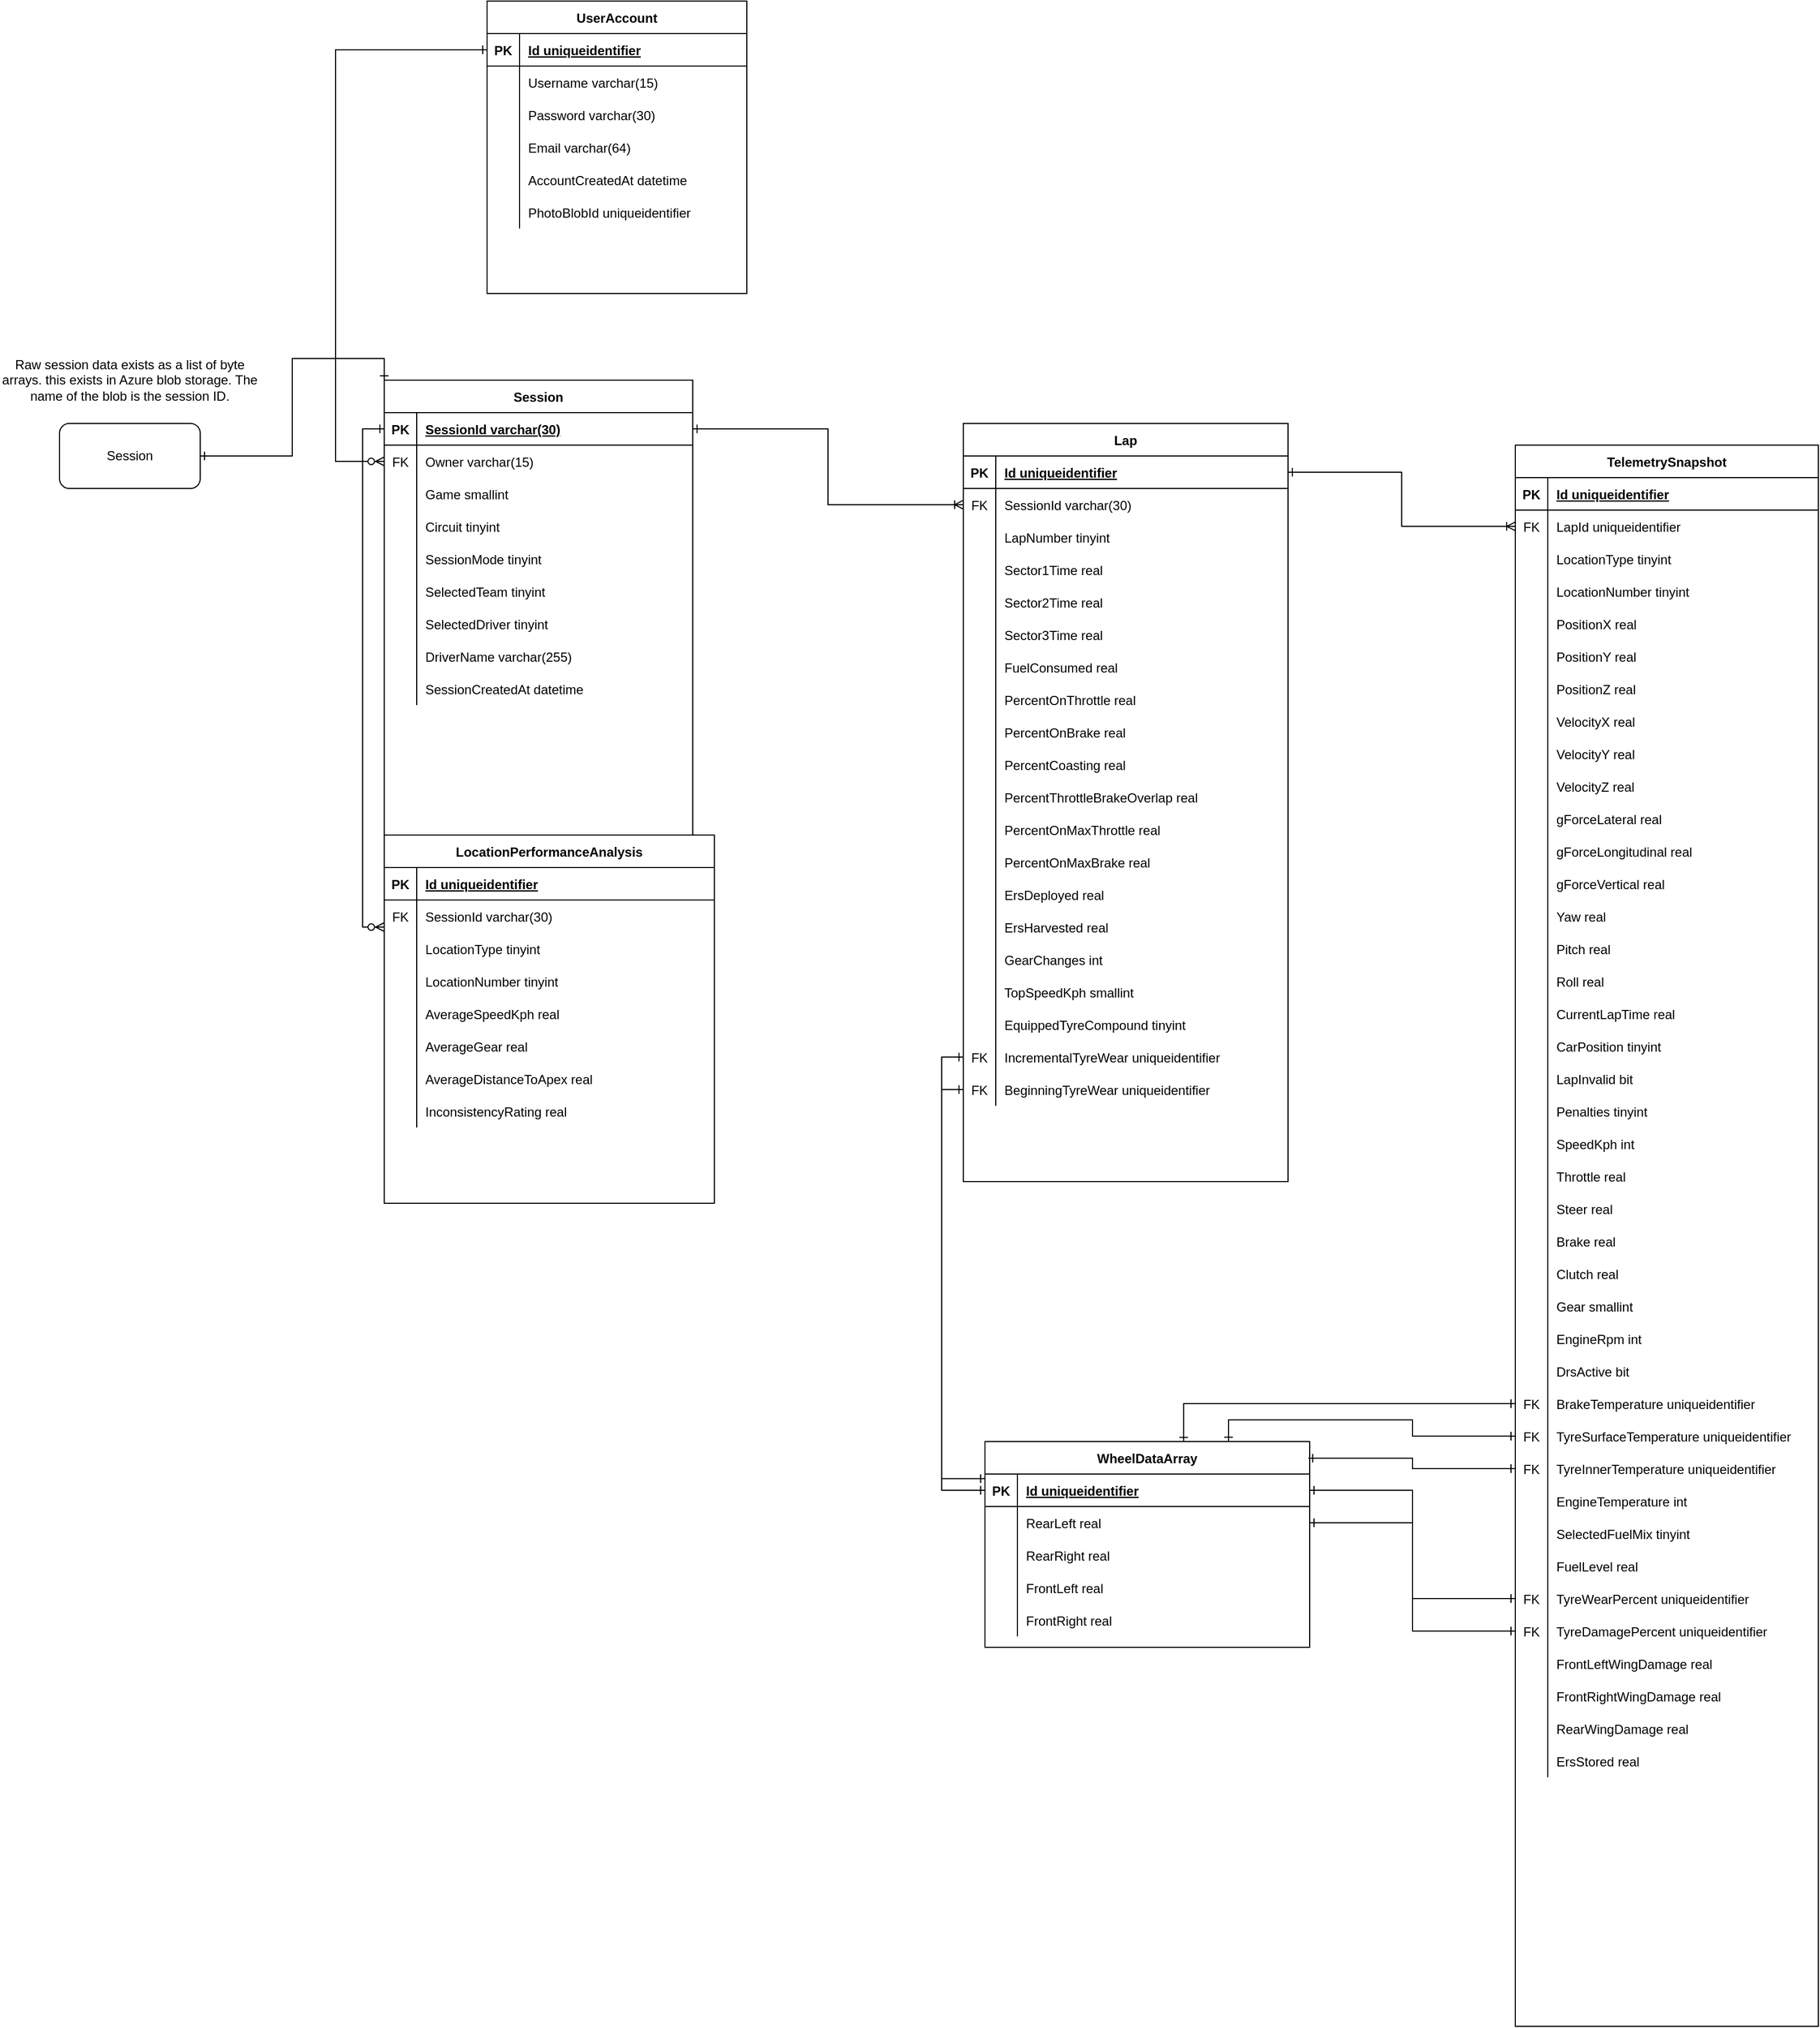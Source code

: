 <mxfile version="15.2.9" type="device" pages="5"><diagram id="buoyP0gsVITeTN4vqzBC" name="Sessions"><mxGraphModel dx="1102" dy="1714" grid="1" gridSize="10" guides="1" tooltips="1" connect="1" arrows="1" fold="1" page="1" pageScale="1" pageWidth="850" pageHeight="1100" math="0" shadow="0"><root><mxCell id="BQ_pMhs0ZWPgLJM9TumG-0"/><mxCell id="BQ_pMhs0ZWPgLJM9TumG-1" parent="BQ_pMhs0ZWPgLJM9TumG-0"/><mxCell id="f0rBF0K_N1GmcK3lXXX8-0" value="TelemetrySnapshot" style="shape=table;startSize=30;container=1;collapsible=1;childLayout=tableLayout;fixedRows=1;rowLines=0;fontStyle=1;align=center;resizeLast=1;" parent="BQ_pMhs0ZWPgLJM9TumG-1" vertex="1"><mxGeometry x="1470" y="280" width="280" height="1460.0" as="geometry"/></mxCell><mxCell id="f0rBF0K_N1GmcK3lXXX8-1" value="" style="shape=partialRectangle;collapsible=0;dropTarget=0;pointerEvents=0;fillColor=none;top=0;left=0;bottom=1;right=0;points=[[0,0.5],[1,0.5]];portConstraint=eastwest;" parent="f0rBF0K_N1GmcK3lXXX8-0" vertex="1"><mxGeometry y="30" width="280" height="30" as="geometry"/></mxCell><mxCell id="f0rBF0K_N1GmcK3lXXX8-2" value="PK" style="shape=partialRectangle;connectable=0;fillColor=none;top=0;left=0;bottom=0;right=0;fontStyle=1;overflow=hidden;" parent="f0rBF0K_N1GmcK3lXXX8-1" vertex="1"><mxGeometry width="30" height="30" as="geometry"/></mxCell><mxCell id="f0rBF0K_N1GmcK3lXXX8-3" value="Id uniqueidentifier" style="shape=partialRectangle;connectable=0;fillColor=none;top=0;left=0;bottom=0;right=0;align=left;spacingLeft=6;fontStyle=5;overflow=hidden;" parent="f0rBF0K_N1GmcK3lXXX8-1" vertex="1"><mxGeometry x="30" width="250" height="30" as="geometry"/></mxCell><mxCell id="f0rBF0K_N1GmcK3lXXX8-4" value="" style="shape=partialRectangle;collapsible=0;dropTarget=0;pointerEvents=0;fillColor=none;top=0;left=0;bottom=0;right=0;points=[[0,0.5],[1,0.5]];portConstraint=eastwest;" parent="f0rBF0K_N1GmcK3lXXX8-0" vertex="1"><mxGeometry y="60" width="280" height="30" as="geometry"/></mxCell><mxCell id="f0rBF0K_N1GmcK3lXXX8-5" value="FK" style="shape=partialRectangle;connectable=0;fillColor=none;top=0;left=0;bottom=0;right=0;editable=1;overflow=hidden;" parent="f0rBF0K_N1GmcK3lXXX8-4" vertex="1"><mxGeometry width="30" height="30" as="geometry"/></mxCell><mxCell id="f0rBF0K_N1GmcK3lXXX8-6" value="LapId uniqueidentifier" style="shape=partialRectangle;connectable=0;fillColor=none;top=0;left=0;bottom=0;right=0;align=left;spacingLeft=6;overflow=hidden;" parent="f0rBF0K_N1GmcK3lXXX8-4" vertex="1"><mxGeometry x="30" width="250" height="30" as="geometry"/></mxCell><mxCell id="GZp-X9oexQbQ6G--k2Yc-33" style="shape=partialRectangle;collapsible=0;dropTarget=0;pointerEvents=0;fillColor=none;top=0;left=0;bottom=0;right=0;points=[[0,0.5],[1,0.5]];portConstraint=eastwest;" parent="f0rBF0K_N1GmcK3lXXX8-0" vertex="1"><mxGeometry y="90" width="280" height="30" as="geometry"/></mxCell><mxCell id="GZp-X9oexQbQ6G--k2Yc-34" style="shape=partialRectangle;connectable=0;fillColor=none;top=0;left=0;bottom=0;right=0;editable=1;overflow=hidden;" parent="GZp-X9oexQbQ6G--k2Yc-33" vertex="1"><mxGeometry width="30" height="30" as="geometry"/></mxCell><mxCell id="GZp-X9oexQbQ6G--k2Yc-35" value="LocationType tinyint" style="shape=partialRectangle;connectable=0;fillColor=none;top=0;left=0;bottom=0;right=0;align=left;spacingLeft=6;overflow=hidden;" parent="GZp-X9oexQbQ6G--k2Yc-33" vertex="1"><mxGeometry x="30" width="250" height="30" as="geometry"/></mxCell><mxCell id="f0rBF0K_N1GmcK3lXXX8-7" value="" style="shape=partialRectangle;collapsible=0;dropTarget=0;pointerEvents=0;fillColor=none;top=0;left=0;bottom=0;right=0;points=[[0,0.5],[1,0.5]];portConstraint=eastwest;" parent="f0rBF0K_N1GmcK3lXXX8-0" vertex="1"><mxGeometry y="120" width="280" height="30" as="geometry"/></mxCell><mxCell id="f0rBF0K_N1GmcK3lXXX8-8" value="" style="shape=partialRectangle;connectable=0;fillColor=none;top=0;left=0;bottom=0;right=0;editable=1;overflow=hidden;" parent="f0rBF0K_N1GmcK3lXXX8-7" vertex="1"><mxGeometry width="30" height="30" as="geometry"/></mxCell><mxCell id="f0rBF0K_N1GmcK3lXXX8-9" value="LocationNumber tinyint" style="shape=partialRectangle;connectable=0;fillColor=none;top=0;left=0;bottom=0;right=0;align=left;spacingLeft=6;overflow=hidden;" parent="f0rBF0K_N1GmcK3lXXX8-7" vertex="1"><mxGeometry x="30" width="250" height="30" as="geometry"/></mxCell><mxCell id="f0rBF0K_N1GmcK3lXXX8-10" value="" style="shape=partialRectangle;collapsible=0;dropTarget=0;pointerEvents=0;fillColor=none;top=0;left=0;bottom=0;right=0;points=[[0,0.5],[1,0.5]];portConstraint=eastwest;" parent="f0rBF0K_N1GmcK3lXXX8-0" vertex="1"><mxGeometry y="150" width="280" height="30" as="geometry"/></mxCell><mxCell id="f0rBF0K_N1GmcK3lXXX8-11" value="" style="shape=partialRectangle;connectable=0;fillColor=none;top=0;left=0;bottom=0;right=0;editable=1;overflow=hidden;" parent="f0rBF0K_N1GmcK3lXXX8-10" vertex="1"><mxGeometry width="30" height="30" as="geometry"/></mxCell><mxCell id="f0rBF0K_N1GmcK3lXXX8-12" value="PositionX real" style="shape=partialRectangle;connectable=0;fillColor=none;top=0;left=0;bottom=0;right=0;align=left;spacingLeft=6;overflow=hidden;" parent="f0rBF0K_N1GmcK3lXXX8-10" vertex="1"><mxGeometry x="30" width="250" height="30" as="geometry"/></mxCell><mxCell id="f0rBF0K_N1GmcK3lXXX8-13" value="" style="shape=partialRectangle;collapsible=0;dropTarget=0;pointerEvents=0;fillColor=none;top=0;left=0;bottom=0;right=0;points=[[0,0.5],[1,0.5]];portConstraint=eastwest;" parent="f0rBF0K_N1GmcK3lXXX8-0" vertex="1"><mxGeometry y="180" width="280" height="30" as="geometry"/></mxCell><mxCell id="f0rBF0K_N1GmcK3lXXX8-14" value="" style="shape=partialRectangle;connectable=0;fillColor=none;top=0;left=0;bottom=0;right=0;editable=1;overflow=hidden;" parent="f0rBF0K_N1GmcK3lXXX8-13" vertex="1"><mxGeometry width="30" height="30" as="geometry"/></mxCell><mxCell id="f0rBF0K_N1GmcK3lXXX8-15" value="PositionY real" style="shape=partialRectangle;connectable=0;fillColor=none;top=0;left=0;bottom=0;right=0;align=left;spacingLeft=6;overflow=hidden;" parent="f0rBF0K_N1GmcK3lXXX8-13" vertex="1"><mxGeometry x="30" width="250" height="30" as="geometry"/></mxCell><mxCell id="f0rBF0K_N1GmcK3lXXX8-16" value="" style="shape=partialRectangle;collapsible=0;dropTarget=0;pointerEvents=0;fillColor=none;top=0;left=0;bottom=0;right=0;points=[[0,0.5],[1,0.5]];portConstraint=eastwest;" parent="f0rBF0K_N1GmcK3lXXX8-0" vertex="1"><mxGeometry y="210" width="280" height="30" as="geometry"/></mxCell><mxCell id="f0rBF0K_N1GmcK3lXXX8-17" value="" style="shape=partialRectangle;connectable=0;fillColor=none;top=0;left=0;bottom=0;right=0;editable=1;overflow=hidden;" parent="f0rBF0K_N1GmcK3lXXX8-16" vertex="1"><mxGeometry width="30" height="30" as="geometry"/></mxCell><mxCell id="f0rBF0K_N1GmcK3lXXX8-18" value="PositionZ real" style="shape=partialRectangle;connectable=0;fillColor=none;top=0;left=0;bottom=0;right=0;align=left;spacingLeft=6;overflow=hidden;" parent="f0rBF0K_N1GmcK3lXXX8-16" vertex="1"><mxGeometry x="30" width="250" height="30" as="geometry"/></mxCell><mxCell id="f0rBF0K_N1GmcK3lXXX8-19" value="" style="shape=partialRectangle;collapsible=0;dropTarget=0;pointerEvents=0;fillColor=none;top=0;left=0;bottom=0;right=0;points=[[0,0.5],[1,0.5]];portConstraint=eastwest;" parent="f0rBF0K_N1GmcK3lXXX8-0" vertex="1"><mxGeometry y="240" width="280" height="30" as="geometry"/></mxCell><mxCell id="f0rBF0K_N1GmcK3lXXX8-20" value="" style="shape=partialRectangle;connectable=0;fillColor=none;top=0;left=0;bottom=0;right=0;editable=1;overflow=hidden;" parent="f0rBF0K_N1GmcK3lXXX8-19" vertex="1"><mxGeometry width="30" height="30" as="geometry"/></mxCell><mxCell id="f0rBF0K_N1GmcK3lXXX8-21" value="VelocityX real" style="shape=partialRectangle;connectable=0;fillColor=none;top=0;left=0;bottom=0;right=0;align=left;spacingLeft=6;overflow=hidden;" parent="f0rBF0K_N1GmcK3lXXX8-19" vertex="1"><mxGeometry x="30" width="250" height="30" as="geometry"/></mxCell><mxCell id="GZp-X9oexQbQ6G--k2Yc-0" style="shape=partialRectangle;collapsible=0;dropTarget=0;pointerEvents=0;fillColor=none;top=0;left=0;bottom=0;right=0;points=[[0,0.5],[1,0.5]];portConstraint=eastwest;" parent="f0rBF0K_N1GmcK3lXXX8-0" vertex="1"><mxGeometry y="270" width="280" height="30" as="geometry"/></mxCell><mxCell id="GZp-X9oexQbQ6G--k2Yc-1" style="shape=partialRectangle;connectable=0;fillColor=none;top=0;left=0;bottom=0;right=0;editable=1;overflow=hidden;" parent="GZp-X9oexQbQ6G--k2Yc-0" vertex="1"><mxGeometry width="30" height="30" as="geometry"/></mxCell><mxCell id="GZp-X9oexQbQ6G--k2Yc-2" value="VelocityY real" style="shape=partialRectangle;connectable=0;fillColor=none;top=0;left=0;bottom=0;right=0;align=left;spacingLeft=6;overflow=hidden;" parent="GZp-X9oexQbQ6G--k2Yc-0" vertex="1"><mxGeometry x="30" width="250" height="30" as="geometry"/></mxCell><mxCell id="GZp-X9oexQbQ6G--k2Yc-6" style="shape=partialRectangle;collapsible=0;dropTarget=0;pointerEvents=0;fillColor=none;top=0;left=0;bottom=0;right=0;points=[[0,0.5],[1,0.5]];portConstraint=eastwest;" parent="f0rBF0K_N1GmcK3lXXX8-0" vertex="1"><mxGeometry y="300" width="280" height="30" as="geometry"/></mxCell><mxCell id="GZp-X9oexQbQ6G--k2Yc-7" style="shape=partialRectangle;connectable=0;fillColor=none;top=0;left=0;bottom=0;right=0;editable=1;overflow=hidden;" parent="GZp-X9oexQbQ6G--k2Yc-6" vertex="1"><mxGeometry width="30" height="30" as="geometry"/></mxCell><mxCell id="GZp-X9oexQbQ6G--k2Yc-8" value="VelocityZ real" style="shape=partialRectangle;connectable=0;fillColor=none;top=0;left=0;bottom=0;right=0;align=left;spacingLeft=6;overflow=hidden;" parent="GZp-X9oexQbQ6G--k2Yc-6" vertex="1"><mxGeometry x="30" width="250" height="30" as="geometry"/></mxCell><mxCell id="f0rBF0K_N1GmcK3lXXX8-42" value="" style="shape=partialRectangle;collapsible=0;dropTarget=0;pointerEvents=0;fillColor=none;top=0;left=0;bottom=0;right=0;points=[[0,0.5],[1,0.5]];portConstraint=eastwest;" parent="f0rBF0K_N1GmcK3lXXX8-0" vertex="1"><mxGeometry y="330" width="280" height="30" as="geometry"/></mxCell><mxCell id="f0rBF0K_N1GmcK3lXXX8-43" value="" style="shape=partialRectangle;connectable=0;fillColor=none;top=0;left=0;bottom=0;right=0;editable=1;overflow=hidden;" parent="f0rBF0K_N1GmcK3lXXX8-42" vertex="1"><mxGeometry width="30" height="30" as="geometry"/></mxCell><mxCell id="f0rBF0K_N1GmcK3lXXX8-44" value="gForceLateral real" style="shape=partialRectangle;connectable=0;fillColor=none;top=0;left=0;bottom=0;right=0;align=left;spacingLeft=6;overflow=hidden;" parent="f0rBF0K_N1GmcK3lXXX8-42" vertex="1"><mxGeometry x="30" width="250" height="30" as="geometry"/></mxCell><mxCell id="f0rBF0K_N1GmcK3lXXX8-45" value="" style="shape=partialRectangle;collapsible=0;dropTarget=0;pointerEvents=0;fillColor=none;top=0;left=0;bottom=0;right=0;points=[[0,0.5],[1,0.5]];portConstraint=eastwest;" parent="f0rBF0K_N1GmcK3lXXX8-0" vertex="1"><mxGeometry y="360" width="280" height="30" as="geometry"/></mxCell><mxCell id="f0rBF0K_N1GmcK3lXXX8-46" value="" style="shape=partialRectangle;connectable=0;fillColor=none;top=0;left=0;bottom=0;right=0;editable=1;overflow=hidden;" parent="f0rBF0K_N1GmcK3lXXX8-45" vertex="1"><mxGeometry width="30" height="30" as="geometry"/></mxCell><mxCell id="f0rBF0K_N1GmcK3lXXX8-47" value="gForceLongitudinal real" style="shape=partialRectangle;connectable=0;fillColor=none;top=0;left=0;bottom=0;right=0;align=left;spacingLeft=6;overflow=hidden;" parent="f0rBF0K_N1GmcK3lXXX8-45" vertex="1"><mxGeometry x="30" width="250" height="30" as="geometry"/></mxCell><mxCell id="f0rBF0K_N1GmcK3lXXX8-48" value="" style="shape=partialRectangle;collapsible=0;dropTarget=0;pointerEvents=0;fillColor=none;top=0;left=0;bottom=0;right=0;points=[[0,0.5],[1,0.5]];portConstraint=eastwest;" parent="f0rBF0K_N1GmcK3lXXX8-0" vertex="1"><mxGeometry y="390" width="280" height="30" as="geometry"/></mxCell><mxCell id="f0rBF0K_N1GmcK3lXXX8-49" value="" style="shape=partialRectangle;connectable=0;fillColor=none;top=0;left=0;bottom=0;right=0;editable=1;overflow=hidden;" parent="f0rBF0K_N1GmcK3lXXX8-48" vertex="1"><mxGeometry width="30" height="30" as="geometry"/></mxCell><mxCell id="f0rBF0K_N1GmcK3lXXX8-50" value="gForceVertical real" style="shape=partialRectangle;connectable=0;fillColor=none;top=0;left=0;bottom=0;right=0;align=left;spacingLeft=6;overflow=hidden;" parent="f0rBF0K_N1GmcK3lXXX8-48" vertex="1"><mxGeometry x="30" width="250" height="30" as="geometry"/></mxCell><mxCell id="f0rBF0K_N1GmcK3lXXX8-51" value="" style="shape=partialRectangle;collapsible=0;dropTarget=0;pointerEvents=0;fillColor=none;top=0;left=0;bottom=0;right=0;points=[[0,0.5],[1,0.5]];portConstraint=eastwest;" parent="f0rBF0K_N1GmcK3lXXX8-0" vertex="1"><mxGeometry y="420" width="280" height="30" as="geometry"/></mxCell><mxCell id="f0rBF0K_N1GmcK3lXXX8-52" value="" style="shape=partialRectangle;connectable=0;fillColor=none;top=0;left=0;bottom=0;right=0;editable=1;overflow=hidden;" parent="f0rBF0K_N1GmcK3lXXX8-51" vertex="1"><mxGeometry width="30" height="30" as="geometry"/></mxCell><mxCell id="f0rBF0K_N1GmcK3lXXX8-53" value="Yaw real" style="shape=partialRectangle;connectable=0;fillColor=none;top=0;left=0;bottom=0;right=0;align=left;spacingLeft=6;overflow=hidden;" parent="f0rBF0K_N1GmcK3lXXX8-51" vertex="1"><mxGeometry x="30" width="250" height="30" as="geometry"/></mxCell><mxCell id="f0rBF0K_N1GmcK3lXXX8-54" value="" style="shape=partialRectangle;collapsible=0;dropTarget=0;pointerEvents=0;fillColor=none;top=0;left=0;bottom=0;right=0;points=[[0,0.5],[1,0.5]];portConstraint=eastwest;" parent="f0rBF0K_N1GmcK3lXXX8-0" vertex="1"><mxGeometry y="450" width="280" height="30" as="geometry"/></mxCell><mxCell id="f0rBF0K_N1GmcK3lXXX8-55" value="" style="shape=partialRectangle;connectable=0;fillColor=none;top=0;left=0;bottom=0;right=0;editable=1;overflow=hidden;" parent="f0rBF0K_N1GmcK3lXXX8-54" vertex="1"><mxGeometry width="30" height="30" as="geometry"/></mxCell><mxCell id="f0rBF0K_N1GmcK3lXXX8-56" value="Pitch real" style="shape=partialRectangle;connectable=0;fillColor=none;top=0;left=0;bottom=0;right=0;align=left;spacingLeft=6;overflow=hidden;" parent="f0rBF0K_N1GmcK3lXXX8-54" vertex="1"><mxGeometry x="30" width="250" height="30" as="geometry"/></mxCell><mxCell id="f0rBF0K_N1GmcK3lXXX8-57" value="" style="shape=partialRectangle;collapsible=0;dropTarget=0;pointerEvents=0;fillColor=none;top=0;left=0;bottom=0;right=0;points=[[0,0.5],[1,0.5]];portConstraint=eastwest;" parent="f0rBF0K_N1GmcK3lXXX8-0" vertex="1"><mxGeometry y="480" width="280" height="30" as="geometry"/></mxCell><mxCell id="f0rBF0K_N1GmcK3lXXX8-58" value="" style="shape=partialRectangle;connectable=0;fillColor=none;top=0;left=0;bottom=0;right=0;editable=1;overflow=hidden;" parent="f0rBF0K_N1GmcK3lXXX8-57" vertex="1"><mxGeometry width="30" height="30" as="geometry"/></mxCell><mxCell id="f0rBF0K_N1GmcK3lXXX8-59" value="Roll real" style="shape=partialRectangle;connectable=0;fillColor=none;top=0;left=0;bottom=0;right=0;align=left;spacingLeft=6;overflow=hidden;" parent="f0rBF0K_N1GmcK3lXXX8-57" vertex="1"><mxGeometry x="30" width="250" height="30" as="geometry"/></mxCell><mxCell id="f0rBF0K_N1GmcK3lXXX8-63" value="" style="shape=partialRectangle;collapsible=0;dropTarget=0;pointerEvents=0;fillColor=none;top=0;left=0;bottom=0;right=0;points=[[0,0.5],[1,0.5]];portConstraint=eastwest;" parent="f0rBF0K_N1GmcK3lXXX8-0" vertex="1"><mxGeometry y="510" width="280" height="30" as="geometry"/></mxCell><mxCell id="f0rBF0K_N1GmcK3lXXX8-64" value="" style="shape=partialRectangle;connectable=0;fillColor=none;top=0;left=0;bottom=0;right=0;editable=1;overflow=hidden;" parent="f0rBF0K_N1GmcK3lXXX8-63" vertex="1"><mxGeometry width="30" height="30" as="geometry"/></mxCell><mxCell id="f0rBF0K_N1GmcK3lXXX8-65" value="CurrentLapTime real" style="shape=partialRectangle;connectable=0;fillColor=none;top=0;left=0;bottom=0;right=0;align=left;spacingLeft=6;overflow=hidden;" parent="f0rBF0K_N1GmcK3lXXX8-63" vertex="1"><mxGeometry x="30" width="250" height="30" as="geometry"/></mxCell><mxCell id="f0rBF0K_N1GmcK3lXXX8-114" value="" style="shape=partialRectangle;collapsible=0;dropTarget=0;pointerEvents=0;fillColor=none;top=0;left=0;bottom=0;right=0;points=[[0,0.5],[1,0.5]];portConstraint=eastwest;" parent="f0rBF0K_N1GmcK3lXXX8-0" vertex="1"><mxGeometry y="540" width="280" height="30" as="geometry"/></mxCell><mxCell id="f0rBF0K_N1GmcK3lXXX8-115" value="" style="shape=partialRectangle;connectable=0;fillColor=none;top=0;left=0;bottom=0;right=0;editable=1;overflow=hidden;" parent="f0rBF0K_N1GmcK3lXXX8-114" vertex="1"><mxGeometry width="30" height="30" as="geometry"/></mxCell><mxCell id="f0rBF0K_N1GmcK3lXXX8-116" value="CarPosition tinyint" style="shape=partialRectangle;connectable=0;fillColor=none;top=0;left=0;bottom=0;right=0;align=left;spacingLeft=6;overflow=hidden;" parent="f0rBF0K_N1GmcK3lXXX8-114" vertex="1"><mxGeometry x="30" width="250" height="30" as="geometry"/></mxCell><mxCell id="f0rBF0K_N1GmcK3lXXX8-126" value="" style="shape=partialRectangle;collapsible=0;dropTarget=0;pointerEvents=0;fillColor=none;top=0;left=0;bottom=0;right=0;points=[[0,0.5],[1,0.5]];portConstraint=eastwest;" parent="f0rBF0K_N1GmcK3lXXX8-0" vertex="1"><mxGeometry y="570" width="280" height="30" as="geometry"/></mxCell><mxCell id="f0rBF0K_N1GmcK3lXXX8-127" value="" style="shape=partialRectangle;connectable=0;fillColor=none;top=0;left=0;bottom=0;right=0;editable=1;overflow=hidden;" parent="f0rBF0K_N1GmcK3lXXX8-126" vertex="1"><mxGeometry width="30" height="30" as="geometry"/></mxCell><mxCell id="f0rBF0K_N1GmcK3lXXX8-128" value="LapInvalid bit" style="shape=partialRectangle;connectable=0;fillColor=none;top=0;left=0;bottom=0;right=0;align=left;spacingLeft=6;overflow=hidden;" parent="f0rBF0K_N1GmcK3lXXX8-126" vertex="1"><mxGeometry x="30" width="250" height="30" as="geometry"/></mxCell><mxCell id="f0rBF0K_N1GmcK3lXXX8-129" value="" style="shape=partialRectangle;collapsible=0;dropTarget=0;pointerEvents=0;fillColor=none;top=0;left=0;bottom=0;right=0;points=[[0,0.5],[1,0.5]];portConstraint=eastwest;" parent="f0rBF0K_N1GmcK3lXXX8-0" vertex="1"><mxGeometry y="600" width="280" height="30" as="geometry"/></mxCell><mxCell id="f0rBF0K_N1GmcK3lXXX8-130" value="" style="shape=partialRectangle;connectable=0;fillColor=none;top=0;left=0;bottom=0;right=0;editable=1;overflow=hidden;" parent="f0rBF0K_N1GmcK3lXXX8-129" vertex="1"><mxGeometry width="30" height="30" as="geometry"/></mxCell><mxCell id="f0rBF0K_N1GmcK3lXXX8-131" value="Penalties tinyint" style="shape=partialRectangle;connectable=0;fillColor=none;top=0;left=0;bottom=0;right=0;align=left;spacingLeft=6;overflow=hidden;" parent="f0rBF0K_N1GmcK3lXXX8-129" vertex="1"><mxGeometry x="30" width="250" height="30" as="geometry"/></mxCell><mxCell id="f0rBF0K_N1GmcK3lXXX8-132" value="" style="shape=partialRectangle;collapsible=0;dropTarget=0;pointerEvents=0;fillColor=none;top=0;left=0;bottom=0;right=0;points=[[0,0.5],[1,0.5]];portConstraint=eastwest;" parent="f0rBF0K_N1GmcK3lXXX8-0" vertex="1"><mxGeometry y="630" width="280" height="30" as="geometry"/></mxCell><mxCell id="f0rBF0K_N1GmcK3lXXX8-133" value="" style="shape=partialRectangle;connectable=0;fillColor=none;top=0;left=0;bottom=0;right=0;editable=1;overflow=hidden;" parent="f0rBF0K_N1GmcK3lXXX8-132" vertex="1"><mxGeometry width="30" height="30" as="geometry"/></mxCell><mxCell id="f0rBF0K_N1GmcK3lXXX8-134" value="SpeedKph int" style="shape=partialRectangle;connectable=0;fillColor=none;top=0;left=0;bottom=0;right=0;align=left;spacingLeft=6;overflow=hidden;" parent="f0rBF0K_N1GmcK3lXXX8-132" vertex="1"><mxGeometry x="30" width="250" height="30" as="geometry"/></mxCell><mxCell id="GZp-X9oexQbQ6G--k2Yc-9" value="" style="shape=partialRectangle;collapsible=0;dropTarget=0;pointerEvents=0;fillColor=none;top=0;left=0;bottom=0;right=0;points=[[0,0.5],[1,0.5]];portConstraint=eastwest;" parent="f0rBF0K_N1GmcK3lXXX8-0" vertex="1"><mxGeometry y="660" width="280" height="30" as="geometry"/></mxCell><mxCell id="GZp-X9oexQbQ6G--k2Yc-10" value="" style="shape=partialRectangle;connectable=0;fillColor=none;top=0;left=0;bottom=0;right=0;editable=1;overflow=hidden;" parent="GZp-X9oexQbQ6G--k2Yc-9" vertex="1"><mxGeometry width="30" height="30" as="geometry"/></mxCell><mxCell id="GZp-X9oexQbQ6G--k2Yc-11" value="Throttle real" style="shape=partialRectangle;connectable=0;fillColor=none;top=0;left=0;bottom=0;right=0;align=left;spacingLeft=6;overflow=hidden;" parent="GZp-X9oexQbQ6G--k2Yc-9" vertex="1"><mxGeometry x="30" width="250" height="30" as="geometry"/></mxCell><mxCell id="GZp-X9oexQbQ6G--k2Yc-12" value="" style="shape=partialRectangle;collapsible=0;dropTarget=0;pointerEvents=0;fillColor=none;top=0;left=0;bottom=0;right=0;points=[[0,0.5],[1,0.5]];portConstraint=eastwest;" parent="f0rBF0K_N1GmcK3lXXX8-0" vertex="1"><mxGeometry y="690" width="280" height="30" as="geometry"/></mxCell><mxCell id="GZp-X9oexQbQ6G--k2Yc-13" value="" style="shape=partialRectangle;connectable=0;fillColor=none;top=0;left=0;bottom=0;right=0;editable=1;overflow=hidden;" parent="GZp-X9oexQbQ6G--k2Yc-12" vertex="1"><mxGeometry width="30" height="30" as="geometry"/></mxCell><mxCell id="GZp-X9oexQbQ6G--k2Yc-14" value="Steer real" style="shape=partialRectangle;connectable=0;fillColor=none;top=0;left=0;bottom=0;right=0;align=left;spacingLeft=6;overflow=hidden;" parent="GZp-X9oexQbQ6G--k2Yc-12" vertex="1"><mxGeometry x="30" width="250" height="30" as="geometry"/></mxCell><mxCell id="GZp-X9oexQbQ6G--k2Yc-15" value="" style="shape=partialRectangle;collapsible=0;dropTarget=0;pointerEvents=0;fillColor=none;top=0;left=0;bottom=0;right=0;points=[[0,0.5],[1,0.5]];portConstraint=eastwest;" parent="f0rBF0K_N1GmcK3lXXX8-0" vertex="1"><mxGeometry y="720" width="280" height="30" as="geometry"/></mxCell><mxCell id="GZp-X9oexQbQ6G--k2Yc-16" value="" style="shape=partialRectangle;connectable=0;fillColor=none;top=0;left=0;bottom=0;right=0;editable=1;overflow=hidden;" parent="GZp-X9oexQbQ6G--k2Yc-15" vertex="1"><mxGeometry width="30" height="30" as="geometry"/></mxCell><mxCell id="GZp-X9oexQbQ6G--k2Yc-17" value="Brake real" style="shape=partialRectangle;connectable=0;fillColor=none;top=0;left=0;bottom=0;right=0;align=left;spacingLeft=6;overflow=hidden;" parent="GZp-X9oexQbQ6G--k2Yc-15" vertex="1"><mxGeometry x="30" width="250" height="30" as="geometry"/></mxCell><mxCell id="GZp-X9oexQbQ6G--k2Yc-18" value="" style="shape=partialRectangle;collapsible=0;dropTarget=0;pointerEvents=0;fillColor=none;top=0;left=0;bottom=0;right=0;points=[[0,0.5],[1,0.5]];portConstraint=eastwest;" parent="f0rBF0K_N1GmcK3lXXX8-0" vertex="1"><mxGeometry y="750" width="280" height="30" as="geometry"/></mxCell><mxCell id="GZp-X9oexQbQ6G--k2Yc-19" value="" style="shape=partialRectangle;connectable=0;fillColor=none;top=0;left=0;bottom=0;right=0;editable=1;overflow=hidden;" parent="GZp-X9oexQbQ6G--k2Yc-18" vertex="1"><mxGeometry width="30" height="30" as="geometry"/></mxCell><mxCell id="GZp-X9oexQbQ6G--k2Yc-20" value="Clutch real" style="shape=partialRectangle;connectable=0;fillColor=none;top=0;left=0;bottom=0;right=0;align=left;spacingLeft=6;overflow=hidden;" parent="GZp-X9oexQbQ6G--k2Yc-18" vertex="1"><mxGeometry x="30" width="250" height="30" as="geometry"/></mxCell><mxCell id="GZp-X9oexQbQ6G--k2Yc-21" value="" style="shape=partialRectangle;collapsible=0;dropTarget=0;pointerEvents=0;fillColor=none;top=0;left=0;bottom=0;right=0;points=[[0,0.5],[1,0.5]];portConstraint=eastwest;" parent="f0rBF0K_N1GmcK3lXXX8-0" vertex="1"><mxGeometry y="780" width="280" height="30" as="geometry"/></mxCell><mxCell id="GZp-X9oexQbQ6G--k2Yc-22" value="" style="shape=partialRectangle;connectable=0;fillColor=none;top=0;left=0;bottom=0;right=0;editable=1;overflow=hidden;" parent="GZp-X9oexQbQ6G--k2Yc-21" vertex="1"><mxGeometry width="30" height="30" as="geometry"/></mxCell><mxCell id="GZp-X9oexQbQ6G--k2Yc-23" value="Gear smallint" style="shape=partialRectangle;connectable=0;fillColor=none;top=0;left=0;bottom=0;right=0;align=left;spacingLeft=6;overflow=hidden;" parent="GZp-X9oexQbQ6G--k2Yc-21" vertex="1"><mxGeometry x="30" width="250" height="30" as="geometry"/></mxCell><mxCell id="GZp-X9oexQbQ6G--k2Yc-24" value="" style="shape=partialRectangle;collapsible=0;dropTarget=0;pointerEvents=0;fillColor=none;top=0;left=0;bottom=0;right=0;points=[[0,0.5],[1,0.5]];portConstraint=eastwest;" parent="f0rBF0K_N1GmcK3lXXX8-0" vertex="1"><mxGeometry y="810" width="280" height="30" as="geometry"/></mxCell><mxCell id="GZp-X9oexQbQ6G--k2Yc-25" value="" style="shape=partialRectangle;connectable=0;fillColor=none;top=0;left=0;bottom=0;right=0;editable=1;overflow=hidden;" parent="GZp-X9oexQbQ6G--k2Yc-24" vertex="1"><mxGeometry width="30" height="30" as="geometry"/></mxCell><mxCell id="GZp-X9oexQbQ6G--k2Yc-26" value="EngineRpm int" style="shape=partialRectangle;connectable=0;fillColor=none;top=0;left=0;bottom=0;right=0;align=left;spacingLeft=6;overflow=hidden;" parent="GZp-X9oexQbQ6G--k2Yc-24" vertex="1"><mxGeometry x="30" width="250" height="30" as="geometry"/></mxCell><mxCell id="GZp-X9oexQbQ6G--k2Yc-27" value="" style="shape=partialRectangle;collapsible=0;dropTarget=0;pointerEvents=0;fillColor=none;top=0;left=0;bottom=0;right=0;points=[[0,0.5],[1,0.5]];portConstraint=eastwest;" parent="f0rBF0K_N1GmcK3lXXX8-0" vertex="1"><mxGeometry y="840" width="280" height="30" as="geometry"/></mxCell><mxCell id="GZp-X9oexQbQ6G--k2Yc-28" value="" style="shape=partialRectangle;connectable=0;fillColor=none;top=0;left=0;bottom=0;right=0;editable=1;overflow=hidden;" parent="GZp-X9oexQbQ6G--k2Yc-27" vertex="1"><mxGeometry width="30" height="30" as="geometry"/></mxCell><mxCell id="GZp-X9oexQbQ6G--k2Yc-29" value="DrsActive bit" style="shape=partialRectangle;connectable=0;fillColor=none;top=0;left=0;bottom=0;right=0;align=left;spacingLeft=6;overflow=hidden;" parent="GZp-X9oexQbQ6G--k2Yc-27" vertex="1"><mxGeometry x="30" width="250" height="30" as="geometry"/></mxCell><mxCell id="GZp-X9oexQbQ6G--k2Yc-30" value="" style="shape=partialRectangle;collapsible=0;dropTarget=0;pointerEvents=0;fillColor=none;top=0;left=0;bottom=0;right=0;points=[[0,0.5],[1,0.5]];portConstraint=eastwest;" parent="f0rBF0K_N1GmcK3lXXX8-0" vertex="1"><mxGeometry y="870" width="280" height="30" as="geometry"/></mxCell><mxCell id="GZp-X9oexQbQ6G--k2Yc-31" value="FK" style="shape=partialRectangle;connectable=0;fillColor=none;top=0;left=0;bottom=0;right=0;editable=1;overflow=hidden;" parent="GZp-X9oexQbQ6G--k2Yc-30" vertex="1"><mxGeometry width="30" height="30" as="geometry"/></mxCell><mxCell id="GZp-X9oexQbQ6G--k2Yc-32" value="BrakeTemperature uniqueidentifier" style="shape=partialRectangle;connectable=0;fillColor=none;top=0;left=0;bottom=0;right=0;align=left;spacingLeft=6;overflow=hidden;" parent="GZp-X9oexQbQ6G--k2Yc-30" vertex="1"><mxGeometry x="30" width="250" height="30" as="geometry"/></mxCell><mxCell id="GZp-X9oexQbQ6G--k2Yc-38" value="" style="shape=partialRectangle;collapsible=0;dropTarget=0;pointerEvents=0;fillColor=none;top=0;left=0;bottom=0;right=0;points=[[0,0.5],[1,0.5]];portConstraint=eastwest;" parent="f0rBF0K_N1GmcK3lXXX8-0" vertex="1"><mxGeometry y="900" width="280" height="30" as="geometry"/></mxCell><mxCell id="GZp-X9oexQbQ6G--k2Yc-39" value="FK" style="shape=partialRectangle;connectable=0;fillColor=none;top=0;left=0;bottom=0;right=0;editable=1;overflow=hidden;" parent="GZp-X9oexQbQ6G--k2Yc-38" vertex="1"><mxGeometry width="30" height="30" as="geometry"/></mxCell><mxCell id="GZp-X9oexQbQ6G--k2Yc-40" value="TyreSurfaceTemperature uniqueidentifier" style="shape=partialRectangle;connectable=0;fillColor=none;top=0;left=0;bottom=0;right=0;align=left;spacingLeft=6;overflow=hidden;" parent="GZp-X9oexQbQ6G--k2Yc-38" vertex="1"><mxGeometry x="30" width="250" height="30" as="geometry"/></mxCell><mxCell id="GZp-X9oexQbQ6G--k2Yc-44" value="" style="shape=partialRectangle;collapsible=0;dropTarget=0;pointerEvents=0;fillColor=none;top=0;left=0;bottom=0;right=0;points=[[0,0.5],[1,0.5]];portConstraint=eastwest;" parent="f0rBF0K_N1GmcK3lXXX8-0" vertex="1"><mxGeometry y="930" width="280" height="30" as="geometry"/></mxCell><mxCell id="GZp-X9oexQbQ6G--k2Yc-45" value="FK" style="shape=partialRectangle;connectable=0;fillColor=none;top=0;left=0;bottom=0;right=0;editable=1;overflow=hidden;" parent="GZp-X9oexQbQ6G--k2Yc-44" vertex="1"><mxGeometry width="30" height="30" as="geometry"/></mxCell><mxCell id="GZp-X9oexQbQ6G--k2Yc-46" value="TyreInnerTemperature uniqueidentifier" style="shape=partialRectangle;connectable=0;fillColor=none;top=0;left=0;bottom=0;right=0;align=left;spacingLeft=6;overflow=hidden;" parent="GZp-X9oexQbQ6G--k2Yc-44" vertex="1"><mxGeometry x="30" width="250" height="30" as="geometry"/></mxCell><mxCell id="GZp-X9oexQbQ6G--k2Yc-47" value="" style="shape=partialRectangle;collapsible=0;dropTarget=0;pointerEvents=0;fillColor=none;top=0;left=0;bottom=0;right=0;points=[[0,0.5],[1,0.5]];portConstraint=eastwest;" parent="f0rBF0K_N1GmcK3lXXX8-0" vertex="1"><mxGeometry y="960" width="280" height="30" as="geometry"/></mxCell><mxCell id="GZp-X9oexQbQ6G--k2Yc-48" value="" style="shape=partialRectangle;connectable=0;fillColor=none;top=0;left=0;bottom=0;right=0;editable=1;overflow=hidden;" parent="GZp-X9oexQbQ6G--k2Yc-47" vertex="1"><mxGeometry width="30" height="30" as="geometry"/></mxCell><mxCell id="GZp-X9oexQbQ6G--k2Yc-49" value="EngineTemperature int" style="shape=partialRectangle;connectable=0;fillColor=none;top=0;left=0;bottom=0;right=0;align=left;spacingLeft=6;overflow=hidden;" parent="GZp-X9oexQbQ6G--k2Yc-47" vertex="1"><mxGeometry x="30" width="250" height="30" as="geometry"/></mxCell><mxCell id="GZp-X9oexQbQ6G--k2Yc-50" value="" style="shape=partialRectangle;collapsible=0;dropTarget=0;pointerEvents=0;fillColor=none;top=0;left=0;bottom=0;right=0;points=[[0,0.5],[1,0.5]];portConstraint=eastwest;" parent="f0rBF0K_N1GmcK3lXXX8-0" vertex="1"><mxGeometry y="990" width="280" height="30" as="geometry"/></mxCell><mxCell id="GZp-X9oexQbQ6G--k2Yc-51" value="" style="shape=partialRectangle;connectable=0;fillColor=none;top=0;left=0;bottom=0;right=0;editable=1;overflow=hidden;" parent="GZp-X9oexQbQ6G--k2Yc-50" vertex="1"><mxGeometry width="30" height="30" as="geometry"/></mxCell><mxCell id="GZp-X9oexQbQ6G--k2Yc-52" value="SelectedFuelMix tinyint" style="shape=partialRectangle;connectable=0;fillColor=none;top=0;left=0;bottom=0;right=0;align=left;spacingLeft=6;overflow=hidden;" parent="GZp-X9oexQbQ6G--k2Yc-50" vertex="1"><mxGeometry x="30" width="250" height="30" as="geometry"/></mxCell><mxCell id="GZp-X9oexQbQ6G--k2Yc-53" value="" style="shape=partialRectangle;collapsible=0;dropTarget=0;pointerEvents=0;fillColor=none;top=0;left=0;bottom=0;right=0;points=[[0,0.5],[1,0.5]];portConstraint=eastwest;" parent="f0rBF0K_N1GmcK3lXXX8-0" vertex="1"><mxGeometry y="1020" width="280" height="30" as="geometry"/></mxCell><mxCell id="GZp-X9oexQbQ6G--k2Yc-54" value="" style="shape=partialRectangle;connectable=0;fillColor=none;top=0;left=0;bottom=0;right=0;editable=1;overflow=hidden;" parent="GZp-X9oexQbQ6G--k2Yc-53" vertex="1"><mxGeometry width="30" height="30" as="geometry"/></mxCell><mxCell id="GZp-X9oexQbQ6G--k2Yc-55" value="FuelLevel real" style="shape=partialRectangle;connectable=0;fillColor=none;top=0;left=0;bottom=0;right=0;align=left;spacingLeft=6;overflow=hidden;" parent="GZp-X9oexQbQ6G--k2Yc-53" vertex="1"><mxGeometry x="30" width="250" height="30" as="geometry"/></mxCell><mxCell id="GZp-X9oexQbQ6G--k2Yc-56" value="" style="shape=partialRectangle;collapsible=0;dropTarget=0;pointerEvents=0;fillColor=none;top=0;left=0;bottom=0;right=0;points=[[0,0.5],[1,0.5]];portConstraint=eastwest;" parent="f0rBF0K_N1GmcK3lXXX8-0" vertex="1"><mxGeometry y="1050" width="280" height="30" as="geometry"/></mxCell><mxCell id="GZp-X9oexQbQ6G--k2Yc-57" value="FK" style="shape=partialRectangle;connectable=0;fillColor=none;top=0;left=0;bottom=0;right=0;editable=1;overflow=hidden;" parent="GZp-X9oexQbQ6G--k2Yc-56" vertex="1"><mxGeometry width="30" height="30" as="geometry"/></mxCell><mxCell id="GZp-X9oexQbQ6G--k2Yc-58" value="TyreWearPercent uniqueidentifier" style="shape=partialRectangle;connectable=0;fillColor=none;top=0;left=0;bottom=0;right=0;align=left;spacingLeft=6;overflow=hidden;" parent="GZp-X9oexQbQ6G--k2Yc-56" vertex="1"><mxGeometry x="30" width="250" height="30" as="geometry"/></mxCell><mxCell id="GZp-X9oexQbQ6G--k2Yc-59" value="" style="shape=partialRectangle;collapsible=0;dropTarget=0;pointerEvents=0;fillColor=none;top=0;left=0;bottom=0;right=0;points=[[0,0.5],[1,0.5]];portConstraint=eastwest;" parent="f0rBF0K_N1GmcK3lXXX8-0" vertex="1"><mxGeometry y="1080" width="280" height="30" as="geometry"/></mxCell><mxCell id="GZp-X9oexQbQ6G--k2Yc-60" value="FK" style="shape=partialRectangle;connectable=0;fillColor=none;top=0;left=0;bottom=0;right=0;editable=1;overflow=hidden;" parent="GZp-X9oexQbQ6G--k2Yc-59" vertex="1"><mxGeometry width="30" height="30" as="geometry"/></mxCell><mxCell id="GZp-X9oexQbQ6G--k2Yc-61" value="TyreDamagePercent uniqueidentifier" style="shape=partialRectangle;connectable=0;fillColor=none;top=0;left=0;bottom=0;right=0;align=left;spacingLeft=6;overflow=hidden;" parent="GZp-X9oexQbQ6G--k2Yc-59" vertex="1"><mxGeometry x="30" width="250" height="30" as="geometry"/></mxCell><mxCell id="GZp-X9oexQbQ6G--k2Yc-62" style="shape=partialRectangle;collapsible=0;dropTarget=0;pointerEvents=0;fillColor=none;top=0;left=0;bottom=0;right=0;points=[[0,0.5],[1,0.5]];portConstraint=eastwest;" parent="f0rBF0K_N1GmcK3lXXX8-0" vertex="1"><mxGeometry y="1110" width="280" height="30" as="geometry"/></mxCell><mxCell id="GZp-X9oexQbQ6G--k2Yc-63" value="" style="shape=partialRectangle;connectable=0;fillColor=none;top=0;left=0;bottom=0;right=0;editable=1;overflow=hidden;" parent="GZp-X9oexQbQ6G--k2Yc-62" vertex="1"><mxGeometry width="30" height="30" as="geometry"/></mxCell><mxCell id="GZp-X9oexQbQ6G--k2Yc-64" value="FrontLeftWingDamage real" style="shape=partialRectangle;connectable=0;fillColor=none;top=0;left=0;bottom=0;right=0;align=left;spacingLeft=6;overflow=hidden;" parent="GZp-X9oexQbQ6G--k2Yc-62" vertex="1"><mxGeometry x="30" width="250" height="30" as="geometry"/></mxCell><mxCell id="GZp-X9oexQbQ6G--k2Yc-65" style="shape=partialRectangle;collapsible=0;dropTarget=0;pointerEvents=0;fillColor=none;top=0;left=0;bottom=0;right=0;points=[[0,0.5],[1,0.5]];portConstraint=eastwest;" parent="f0rBF0K_N1GmcK3lXXX8-0" vertex="1"><mxGeometry y="1140" width="280" height="30" as="geometry"/></mxCell><mxCell id="GZp-X9oexQbQ6G--k2Yc-66" value="" style="shape=partialRectangle;connectable=0;fillColor=none;top=0;left=0;bottom=0;right=0;editable=1;overflow=hidden;" parent="GZp-X9oexQbQ6G--k2Yc-65" vertex="1"><mxGeometry width="30" height="30" as="geometry"/></mxCell><mxCell id="GZp-X9oexQbQ6G--k2Yc-67" value="FrontRightWingDamage real" style="shape=partialRectangle;connectable=0;fillColor=none;top=0;left=0;bottom=0;right=0;align=left;spacingLeft=6;overflow=hidden;" parent="GZp-X9oexQbQ6G--k2Yc-65" vertex="1"><mxGeometry x="30" width="250" height="30" as="geometry"/></mxCell><mxCell id="GZp-X9oexQbQ6G--k2Yc-68" style="shape=partialRectangle;collapsible=0;dropTarget=0;pointerEvents=0;fillColor=none;top=0;left=0;bottom=0;right=0;points=[[0,0.5],[1,0.5]];portConstraint=eastwest;" parent="f0rBF0K_N1GmcK3lXXX8-0" vertex="1"><mxGeometry y="1170" width="280" height="30" as="geometry"/></mxCell><mxCell id="GZp-X9oexQbQ6G--k2Yc-69" value="" style="shape=partialRectangle;connectable=0;fillColor=none;top=0;left=0;bottom=0;right=0;editable=1;overflow=hidden;" parent="GZp-X9oexQbQ6G--k2Yc-68" vertex="1"><mxGeometry width="30" height="30" as="geometry"/></mxCell><mxCell id="GZp-X9oexQbQ6G--k2Yc-70" value="RearWingDamage real" style="shape=partialRectangle;connectable=0;fillColor=none;top=0;left=0;bottom=0;right=0;align=left;spacingLeft=6;overflow=hidden;" parent="GZp-X9oexQbQ6G--k2Yc-68" vertex="1"><mxGeometry x="30" width="250" height="30" as="geometry"/></mxCell><mxCell id="GZp-X9oexQbQ6G--k2Yc-71" style="shape=partialRectangle;collapsible=0;dropTarget=0;pointerEvents=0;fillColor=none;top=0;left=0;bottom=0;right=0;points=[[0,0.5],[1,0.5]];portConstraint=eastwest;" parent="f0rBF0K_N1GmcK3lXXX8-0" vertex="1"><mxGeometry y="1200" width="280" height="30" as="geometry"/></mxCell><mxCell id="GZp-X9oexQbQ6G--k2Yc-72" value="" style="shape=partialRectangle;connectable=0;fillColor=none;top=0;left=0;bottom=0;right=0;editable=1;overflow=hidden;" parent="GZp-X9oexQbQ6G--k2Yc-71" vertex="1"><mxGeometry width="30" height="30" as="geometry"/></mxCell><mxCell id="GZp-X9oexQbQ6G--k2Yc-73" value="ErsStored real" style="shape=partialRectangle;connectable=0;fillColor=none;top=0;left=0;bottom=0;right=0;align=left;spacingLeft=6;overflow=hidden;" parent="GZp-X9oexQbQ6G--k2Yc-71" vertex="1"><mxGeometry x="30" width="250" height="30" as="geometry"/></mxCell><mxCell id="3j6RdjHjhmE9DzHL6u6S-25" style="edgeStyle=orthogonalEdgeStyle;rounded=0;orthogonalLoop=1;jettySize=auto;html=1;exitX=1;exitY=0.5;exitDx=0;exitDy=0;entryX=0;entryY=0;entryDx=0;entryDy=0;startArrow=ERone;startFill=0;endArrow=ERone;endFill=0;" parent="BQ_pMhs0ZWPgLJM9TumG-1" source="5EuGV8HPr7uUfFxZT5RF-0" target="EtXCSX4-MtF-87mJxdIP-0" edge="1"><mxGeometry relative="1" as="geometry"/></mxCell><mxCell id="5EuGV8HPr7uUfFxZT5RF-0" value="Session" style="rounded=1;whiteSpace=wrap;html=1;" parent="BQ_pMhs0ZWPgLJM9TumG-1" vertex="1"><mxGeometry x="125" y="260" width="130" height="60" as="geometry"/></mxCell><mxCell id="5EuGV8HPr7uUfFxZT5RF-1" value="Raw session data exists as a list of byte arrays. this exists in Azure blob storage. The name of the blob is the session ID." style="text;html=1;strokeColor=none;fillColor=none;align=center;verticalAlign=middle;whiteSpace=wrap;rounded=0;" parent="BQ_pMhs0ZWPgLJM9TumG-1" vertex="1"><mxGeometry x="70" y="190" width="240" height="60" as="geometry"/></mxCell><mxCell id="EtXCSX4-MtF-87mJxdIP-0" value="Session" style="shape=table;startSize=30;container=1;collapsible=1;childLayout=tableLayout;fixedRows=1;rowLines=0;fontStyle=1;align=center;resizeLast=1;" parent="BQ_pMhs0ZWPgLJM9TumG-1" vertex="1"><mxGeometry x="425" y="220" width="285" height="430" as="geometry"/></mxCell><mxCell id="EtXCSX4-MtF-87mJxdIP-1" value="" style="shape=partialRectangle;collapsible=0;dropTarget=0;pointerEvents=0;fillColor=none;top=0;left=0;bottom=1;right=0;points=[[0,0.5],[1,0.5]];portConstraint=eastwest;" parent="EtXCSX4-MtF-87mJxdIP-0" vertex="1"><mxGeometry y="30" width="285" height="30" as="geometry"/></mxCell><mxCell id="EtXCSX4-MtF-87mJxdIP-2" value="PK" style="shape=partialRectangle;connectable=0;fillColor=none;top=0;left=0;bottom=0;right=0;fontStyle=1;overflow=hidden;" parent="EtXCSX4-MtF-87mJxdIP-1" vertex="1"><mxGeometry width="30" height="30" as="geometry"/></mxCell><mxCell id="EtXCSX4-MtF-87mJxdIP-3" value="SessionId varchar(30)" style="shape=partialRectangle;connectable=0;fillColor=none;top=0;left=0;bottom=0;right=0;align=left;spacingLeft=6;fontStyle=5;overflow=hidden;" parent="EtXCSX4-MtF-87mJxdIP-1" vertex="1"><mxGeometry x="30" width="255" height="30" as="geometry"/></mxCell><mxCell id="gcVYQPwibwnBby9bL8Ha-0" style="shape=partialRectangle;collapsible=0;dropTarget=0;pointerEvents=0;fillColor=none;top=0;left=0;bottom=0;right=0;points=[[0,0.5],[1,0.5]];portConstraint=eastwest;" parent="EtXCSX4-MtF-87mJxdIP-0" vertex="1"><mxGeometry y="60" width="285" height="30" as="geometry"/></mxCell><mxCell id="gcVYQPwibwnBby9bL8Ha-1" value="FK" style="shape=partialRectangle;connectable=0;fillColor=none;top=0;left=0;bottom=0;right=0;editable=1;overflow=hidden;" parent="gcVYQPwibwnBby9bL8Ha-0" vertex="1"><mxGeometry width="30" height="30" as="geometry"/></mxCell><mxCell id="gcVYQPwibwnBby9bL8Ha-2" value="Owner varchar(15)" style="shape=partialRectangle;connectable=0;fillColor=none;top=0;left=0;bottom=0;right=0;align=left;spacingLeft=6;overflow=hidden;" parent="gcVYQPwibwnBby9bL8Ha-0" vertex="1"><mxGeometry x="30" width="255" height="30" as="geometry"/></mxCell><mxCell id="yrWAH6ScOrVDuN8y3jwt-0" style="shape=partialRectangle;collapsible=0;dropTarget=0;pointerEvents=0;fillColor=none;top=0;left=0;bottom=0;right=0;points=[[0,0.5],[1,0.5]];portConstraint=eastwest;" parent="EtXCSX4-MtF-87mJxdIP-0" vertex="1"><mxGeometry y="90" width="285" height="30" as="geometry"/></mxCell><mxCell id="yrWAH6ScOrVDuN8y3jwt-1" style="shape=partialRectangle;connectable=0;fillColor=none;top=0;left=0;bottom=0;right=0;editable=1;overflow=hidden;" parent="yrWAH6ScOrVDuN8y3jwt-0" vertex="1"><mxGeometry width="30" height="30" as="geometry"/></mxCell><mxCell id="yrWAH6ScOrVDuN8y3jwt-2" value="Game smallint" style="shape=partialRectangle;connectable=0;fillColor=none;top=0;left=0;bottom=0;right=0;align=left;spacingLeft=6;overflow=hidden;" parent="yrWAH6ScOrVDuN8y3jwt-0" vertex="1"><mxGeometry x="30" width="255" height="30" as="geometry"/></mxCell><mxCell id="EtXCSX4-MtF-87mJxdIP-4" value="" style="shape=partialRectangle;collapsible=0;dropTarget=0;pointerEvents=0;fillColor=none;top=0;left=0;bottom=0;right=0;points=[[0,0.5],[1,0.5]];portConstraint=eastwest;" parent="EtXCSX4-MtF-87mJxdIP-0" vertex="1"><mxGeometry y="120" width="285" height="30" as="geometry"/></mxCell><mxCell id="EtXCSX4-MtF-87mJxdIP-5" value="" style="shape=partialRectangle;connectable=0;fillColor=none;top=0;left=0;bottom=0;right=0;editable=1;overflow=hidden;" parent="EtXCSX4-MtF-87mJxdIP-4" vertex="1"><mxGeometry width="30" height="30" as="geometry"/></mxCell><mxCell id="EtXCSX4-MtF-87mJxdIP-6" value="Circuit tinyint" style="shape=partialRectangle;connectable=0;fillColor=none;top=0;left=0;bottom=0;right=0;align=left;spacingLeft=6;overflow=hidden;" parent="EtXCSX4-MtF-87mJxdIP-4" vertex="1"><mxGeometry x="30" width="255" height="30" as="geometry"/></mxCell><mxCell id="EtXCSX4-MtF-87mJxdIP-7" value="" style="shape=partialRectangle;collapsible=0;dropTarget=0;pointerEvents=0;fillColor=none;top=0;left=0;bottom=0;right=0;points=[[0,0.5],[1,0.5]];portConstraint=eastwest;" parent="EtXCSX4-MtF-87mJxdIP-0" vertex="1"><mxGeometry y="150" width="285" height="30" as="geometry"/></mxCell><mxCell id="EtXCSX4-MtF-87mJxdIP-8" value="" style="shape=partialRectangle;connectable=0;fillColor=none;top=0;left=0;bottom=0;right=0;editable=1;overflow=hidden;" parent="EtXCSX4-MtF-87mJxdIP-7" vertex="1"><mxGeometry width="30" height="30" as="geometry"/></mxCell><mxCell id="EtXCSX4-MtF-87mJxdIP-9" value="SessionMode tinyint" style="shape=partialRectangle;connectable=0;fillColor=none;top=0;left=0;bottom=0;right=0;align=left;spacingLeft=6;overflow=hidden;" parent="EtXCSX4-MtF-87mJxdIP-7" vertex="1"><mxGeometry x="30" width="255" height="30" as="geometry"/></mxCell><mxCell id="aQZ3Cx_n2RhkI2ml2TCo-0" style="shape=partialRectangle;collapsible=0;dropTarget=0;pointerEvents=0;fillColor=none;top=0;left=0;bottom=0;right=0;points=[[0,0.5],[1,0.5]];portConstraint=eastwest;" parent="EtXCSX4-MtF-87mJxdIP-0" vertex="1"><mxGeometry y="180" width="285" height="30" as="geometry"/></mxCell><mxCell id="aQZ3Cx_n2RhkI2ml2TCo-1" style="shape=partialRectangle;connectable=0;fillColor=none;top=0;left=0;bottom=0;right=0;editable=1;overflow=hidden;" parent="aQZ3Cx_n2RhkI2ml2TCo-0" vertex="1"><mxGeometry width="30" height="30" as="geometry"/></mxCell><mxCell id="aQZ3Cx_n2RhkI2ml2TCo-2" value="SelectedTeam tinyint" style="shape=partialRectangle;connectable=0;fillColor=none;top=0;left=0;bottom=0;right=0;align=left;spacingLeft=6;overflow=hidden;" parent="aQZ3Cx_n2RhkI2ml2TCo-0" vertex="1"><mxGeometry x="30" width="255" height="30" as="geometry"/></mxCell><mxCell id="EtXCSX4-MtF-87mJxdIP-10" value="" style="shape=partialRectangle;collapsible=0;dropTarget=0;pointerEvents=0;fillColor=none;top=0;left=0;bottom=0;right=0;points=[[0,0.5],[1,0.5]];portConstraint=eastwest;" parent="EtXCSX4-MtF-87mJxdIP-0" vertex="1"><mxGeometry y="210" width="285" height="30" as="geometry"/></mxCell><mxCell id="EtXCSX4-MtF-87mJxdIP-11" value="" style="shape=partialRectangle;connectable=0;fillColor=none;top=0;left=0;bottom=0;right=0;editable=1;overflow=hidden;" parent="EtXCSX4-MtF-87mJxdIP-10" vertex="1"><mxGeometry width="30" height="30" as="geometry"/></mxCell><mxCell id="EtXCSX4-MtF-87mJxdIP-12" value="SelectedDriver tinyint" style="shape=partialRectangle;connectable=0;fillColor=none;top=0;left=0;bottom=0;right=0;align=left;spacingLeft=6;overflow=hidden;" parent="EtXCSX4-MtF-87mJxdIP-10" vertex="1"><mxGeometry x="30" width="255" height="30" as="geometry"/></mxCell><mxCell id="y685JvmUpp3w5lIdVKlj-0" value="" style="shape=partialRectangle;collapsible=0;dropTarget=0;pointerEvents=0;fillColor=none;top=0;left=0;bottom=0;right=0;points=[[0,0.5],[1,0.5]];portConstraint=eastwest;" parent="EtXCSX4-MtF-87mJxdIP-0" vertex="1"><mxGeometry y="240" width="285" height="30" as="geometry"/></mxCell><mxCell id="y685JvmUpp3w5lIdVKlj-1" value="" style="shape=partialRectangle;connectable=0;fillColor=none;top=0;left=0;bottom=0;right=0;editable=1;overflow=hidden;" parent="y685JvmUpp3w5lIdVKlj-0" vertex="1"><mxGeometry width="30" height="30" as="geometry"/></mxCell><mxCell id="y685JvmUpp3w5lIdVKlj-2" value="DriverName varchar(255)" style="shape=partialRectangle;connectable=0;fillColor=none;top=0;left=0;bottom=0;right=0;align=left;spacingLeft=6;overflow=hidden;" parent="y685JvmUpp3w5lIdVKlj-0" vertex="1"><mxGeometry x="30" width="255" height="30" as="geometry"/></mxCell><mxCell id="y685JvmUpp3w5lIdVKlj-3" value="" style="shape=partialRectangle;collapsible=0;dropTarget=0;pointerEvents=0;fillColor=none;top=0;left=0;bottom=0;right=0;points=[[0,0.5],[1,0.5]];portConstraint=eastwest;" parent="EtXCSX4-MtF-87mJxdIP-0" vertex="1"><mxGeometry y="270" width="285" height="30" as="geometry"/></mxCell><mxCell id="y685JvmUpp3w5lIdVKlj-4" value="" style="shape=partialRectangle;connectable=0;fillColor=none;top=0;left=0;bottom=0;right=0;editable=1;overflow=hidden;" parent="y685JvmUpp3w5lIdVKlj-3" vertex="1"><mxGeometry width="30" height="30" as="geometry"/></mxCell><mxCell id="y685JvmUpp3w5lIdVKlj-5" value="SessionCreatedAt datetime" style="shape=partialRectangle;connectable=0;fillColor=none;top=0;left=0;bottom=0;right=0;align=left;spacingLeft=6;overflow=hidden;" parent="y685JvmUpp3w5lIdVKlj-3" vertex="1"><mxGeometry x="30" width="255" height="30" as="geometry"/></mxCell><mxCell id="3j6RdjHjhmE9DzHL6u6S-0" value="LocationPerformanceAnalysis" style="shape=table;startSize=30;container=1;collapsible=1;childLayout=tableLayout;fixedRows=1;rowLines=0;fontStyle=1;align=center;resizeLast=1;" parent="BQ_pMhs0ZWPgLJM9TumG-1" vertex="1"><mxGeometry x="425" y="640" width="305" height="340" as="geometry"/></mxCell><mxCell id="3j6RdjHjhmE9DzHL6u6S-1" value="" style="shape=partialRectangle;collapsible=0;dropTarget=0;pointerEvents=0;fillColor=none;top=0;left=0;bottom=1;right=0;points=[[0,0.5],[1,0.5]];portConstraint=eastwest;" parent="3j6RdjHjhmE9DzHL6u6S-0" vertex="1"><mxGeometry y="30" width="305" height="30" as="geometry"/></mxCell><mxCell id="3j6RdjHjhmE9DzHL6u6S-2" value="PK" style="shape=partialRectangle;connectable=0;fillColor=none;top=0;left=0;bottom=0;right=0;fontStyle=1;overflow=hidden;" parent="3j6RdjHjhmE9DzHL6u6S-1" vertex="1"><mxGeometry width="30" height="30" as="geometry"/></mxCell><mxCell id="3j6RdjHjhmE9DzHL6u6S-3" value="Id uniqueidentifier" style="shape=partialRectangle;connectable=0;fillColor=none;top=0;left=0;bottom=0;right=0;align=left;spacingLeft=6;fontStyle=5;overflow=hidden;" parent="3j6RdjHjhmE9DzHL6u6S-1" vertex="1"><mxGeometry x="30" width="275" height="30" as="geometry"/></mxCell><mxCell id="3j6RdjHjhmE9DzHL6u6S-4" value="" style="shape=partialRectangle;collapsible=0;dropTarget=0;pointerEvents=0;fillColor=none;top=0;left=0;bottom=0;right=0;points=[[0,0.5],[1,0.5]];portConstraint=eastwest;" parent="3j6RdjHjhmE9DzHL6u6S-0" vertex="1"><mxGeometry y="60" width="305" height="30" as="geometry"/></mxCell><mxCell id="3j6RdjHjhmE9DzHL6u6S-5" value="FK" style="shape=partialRectangle;connectable=0;fillColor=none;top=0;left=0;bottom=0;right=0;editable=1;overflow=hidden;" parent="3j6RdjHjhmE9DzHL6u6S-4" vertex="1"><mxGeometry width="30" height="30" as="geometry"/></mxCell><mxCell id="3j6RdjHjhmE9DzHL6u6S-6" value="SessionId varchar(30)" style="shape=partialRectangle;connectable=0;fillColor=none;top=0;left=0;bottom=0;right=0;align=left;spacingLeft=6;overflow=hidden;" parent="3j6RdjHjhmE9DzHL6u6S-4" vertex="1"><mxGeometry x="30" width="275" height="30" as="geometry"/></mxCell><mxCell id="GZp-X9oexQbQ6G--k2Yc-74" style="shape=partialRectangle;collapsible=0;dropTarget=0;pointerEvents=0;fillColor=none;top=0;left=0;bottom=0;right=0;points=[[0,0.5],[1,0.5]];portConstraint=eastwest;" parent="3j6RdjHjhmE9DzHL6u6S-0" vertex="1"><mxGeometry y="90" width="305" height="30" as="geometry"/></mxCell><mxCell id="GZp-X9oexQbQ6G--k2Yc-75" style="shape=partialRectangle;connectable=0;fillColor=none;top=0;left=0;bottom=0;right=0;editable=1;overflow=hidden;" parent="GZp-X9oexQbQ6G--k2Yc-74" vertex="1"><mxGeometry width="30" height="30" as="geometry"/></mxCell><mxCell id="GZp-X9oexQbQ6G--k2Yc-76" value="LocationType tinyint" style="shape=partialRectangle;connectable=0;fillColor=none;top=0;left=0;bottom=0;right=0;align=left;spacingLeft=6;overflow=hidden;" parent="GZp-X9oexQbQ6G--k2Yc-74" vertex="1"><mxGeometry x="30" width="275" height="30" as="geometry"/></mxCell><mxCell id="3j6RdjHjhmE9DzHL6u6S-19" value="" style="shape=partialRectangle;collapsible=0;dropTarget=0;pointerEvents=0;fillColor=none;top=0;left=0;bottom=0;right=0;points=[[0,0.5],[1,0.5]];portConstraint=eastwest;" parent="3j6RdjHjhmE9DzHL6u6S-0" vertex="1"><mxGeometry y="120" width="305" height="30" as="geometry"/></mxCell><mxCell id="3j6RdjHjhmE9DzHL6u6S-20" value="" style="shape=partialRectangle;connectable=0;fillColor=none;top=0;left=0;bottom=0;right=0;editable=1;overflow=hidden;" parent="3j6RdjHjhmE9DzHL6u6S-19" vertex="1"><mxGeometry width="30" height="30" as="geometry"/></mxCell><mxCell id="3j6RdjHjhmE9DzHL6u6S-21" value="LocationNumber tinyint" style="shape=partialRectangle;connectable=0;fillColor=none;top=0;left=0;bottom=0;right=0;align=left;spacingLeft=6;overflow=hidden;" parent="3j6RdjHjhmE9DzHL6u6S-19" vertex="1"><mxGeometry x="30" width="275" height="30" as="geometry"/></mxCell><mxCell id="3j6RdjHjhmE9DzHL6u6S-7" value="" style="shape=partialRectangle;collapsible=0;dropTarget=0;pointerEvents=0;fillColor=none;top=0;left=0;bottom=0;right=0;points=[[0,0.5],[1,0.5]];portConstraint=eastwest;" parent="3j6RdjHjhmE9DzHL6u6S-0" vertex="1"><mxGeometry y="150" width="305" height="30" as="geometry"/></mxCell><mxCell id="3j6RdjHjhmE9DzHL6u6S-8" value="" style="shape=partialRectangle;connectable=0;fillColor=none;top=0;left=0;bottom=0;right=0;editable=1;overflow=hidden;" parent="3j6RdjHjhmE9DzHL6u6S-7" vertex="1"><mxGeometry width="30" height="30" as="geometry"/></mxCell><mxCell id="3j6RdjHjhmE9DzHL6u6S-9" value="AverageSpeedKph real" style="shape=partialRectangle;connectable=0;fillColor=none;top=0;left=0;bottom=0;right=0;align=left;spacingLeft=6;overflow=hidden;" parent="3j6RdjHjhmE9DzHL6u6S-7" vertex="1"><mxGeometry x="30" width="275" height="30" as="geometry"/></mxCell><mxCell id="3j6RdjHjhmE9DzHL6u6S-10" value="" style="shape=partialRectangle;collapsible=0;dropTarget=0;pointerEvents=0;fillColor=none;top=0;left=0;bottom=0;right=0;points=[[0,0.5],[1,0.5]];portConstraint=eastwest;" parent="3j6RdjHjhmE9DzHL6u6S-0" vertex="1"><mxGeometry y="180" width="305" height="30" as="geometry"/></mxCell><mxCell id="3j6RdjHjhmE9DzHL6u6S-11" value="" style="shape=partialRectangle;connectable=0;fillColor=none;top=0;left=0;bottom=0;right=0;editable=1;overflow=hidden;" parent="3j6RdjHjhmE9DzHL6u6S-10" vertex="1"><mxGeometry width="30" height="30" as="geometry"/></mxCell><mxCell id="3j6RdjHjhmE9DzHL6u6S-12" value="AverageGear real" style="shape=partialRectangle;connectable=0;fillColor=none;top=0;left=0;bottom=0;right=0;align=left;spacingLeft=6;overflow=hidden;" parent="3j6RdjHjhmE9DzHL6u6S-10" vertex="1"><mxGeometry x="30" width="275" height="30" as="geometry"/></mxCell><mxCell id="3j6RdjHjhmE9DzHL6u6S-13" value="" style="shape=partialRectangle;collapsible=0;dropTarget=0;pointerEvents=0;fillColor=none;top=0;left=0;bottom=0;right=0;points=[[0,0.5],[1,0.5]];portConstraint=eastwest;" parent="3j6RdjHjhmE9DzHL6u6S-0" vertex="1"><mxGeometry y="210" width="305" height="30" as="geometry"/></mxCell><mxCell id="3j6RdjHjhmE9DzHL6u6S-14" value="" style="shape=partialRectangle;connectable=0;fillColor=none;top=0;left=0;bottom=0;right=0;editable=1;overflow=hidden;" parent="3j6RdjHjhmE9DzHL6u6S-13" vertex="1"><mxGeometry width="30" height="30" as="geometry"/></mxCell><mxCell id="3j6RdjHjhmE9DzHL6u6S-15" value="AverageDistanceToApex real" style="shape=partialRectangle;connectable=0;fillColor=none;top=0;left=0;bottom=0;right=0;align=left;spacingLeft=6;overflow=hidden;" parent="3j6RdjHjhmE9DzHL6u6S-13" vertex="1"><mxGeometry x="30" width="275" height="30" as="geometry"/></mxCell><mxCell id="3j6RdjHjhmE9DzHL6u6S-16" value="" style="shape=partialRectangle;collapsible=0;dropTarget=0;pointerEvents=0;fillColor=none;top=0;left=0;bottom=0;right=0;points=[[0,0.5],[1,0.5]];portConstraint=eastwest;" parent="3j6RdjHjhmE9DzHL6u6S-0" vertex="1"><mxGeometry y="240" width="305" height="30" as="geometry"/></mxCell><mxCell id="3j6RdjHjhmE9DzHL6u6S-17" value="" style="shape=partialRectangle;connectable=0;fillColor=none;top=0;left=0;bottom=0;right=0;editable=1;overflow=hidden;" parent="3j6RdjHjhmE9DzHL6u6S-16" vertex="1"><mxGeometry width="30" height="30" as="geometry"/></mxCell><mxCell id="3j6RdjHjhmE9DzHL6u6S-18" value="InconsistencyRating real" style="shape=partialRectangle;connectable=0;fillColor=none;top=0;left=0;bottom=0;right=0;align=left;spacingLeft=6;overflow=hidden;" parent="3j6RdjHjhmE9DzHL6u6S-16" vertex="1"><mxGeometry x="30" width="275" height="30" as="geometry"/></mxCell><mxCell id="3j6RdjHjhmE9DzHL6u6S-24" style="edgeStyle=orthogonalEdgeStyle;rounded=0;orthogonalLoop=1;jettySize=auto;html=1;exitX=0;exitY=0.25;exitDx=0;exitDy=0;entryX=0;entryY=0.5;entryDx=0;entryDy=0;endArrow=ERone;endFill=0;startArrow=ERzeroToMany;startFill=1;" parent="BQ_pMhs0ZWPgLJM9TumG-1" source="3j6RdjHjhmE9DzHL6u6S-0" target="EtXCSX4-MtF-87mJxdIP-1" edge="1"><mxGeometry relative="1" as="geometry"/></mxCell><mxCell id="EeoruxnWdpf1GsYl4GPd-0" value="Lap" style="shape=table;startSize=30;container=1;collapsible=1;childLayout=tableLayout;fixedRows=1;rowLines=0;fontStyle=1;align=center;resizeLast=1;" parent="BQ_pMhs0ZWPgLJM9TumG-1" vertex="1"><mxGeometry x="960" y="260" width="300" height="700" as="geometry"/></mxCell><mxCell id="EeoruxnWdpf1GsYl4GPd-1" value="" style="shape=partialRectangle;collapsible=0;dropTarget=0;pointerEvents=0;fillColor=none;top=0;left=0;bottom=1;right=0;points=[[0,0.5],[1,0.5]];portConstraint=eastwest;" parent="EeoruxnWdpf1GsYl4GPd-0" vertex="1"><mxGeometry y="30" width="300" height="30" as="geometry"/></mxCell><mxCell id="EeoruxnWdpf1GsYl4GPd-2" value="PK" style="shape=partialRectangle;connectable=0;fillColor=none;top=0;left=0;bottom=0;right=0;fontStyle=1;overflow=hidden;" parent="EeoruxnWdpf1GsYl4GPd-1" vertex="1"><mxGeometry width="30" height="30" as="geometry"/></mxCell><mxCell id="EeoruxnWdpf1GsYl4GPd-3" value="Id uniqueidentifier" style="shape=partialRectangle;connectable=0;fillColor=none;top=0;left=0;bottom=0;right=0;align=left;spacingLeft=6;fontStyle=5;overflow=hidden;" parent="EeoruxnWdpf1GsYl4GPd-1" vertex="1"><mxGeometry x="30" width="270" height="30" as="geometry"/></mxCell><mxCell id="EeoruxnWdpf1GsYl4GPd-4" value="" style="shape=partialRectangle;collapsible=0;dropTarget=0;pointerEvents=0;fillColor=none;top=0;left=0;bottom=0;right=0;points=[[0,0.5],[1,0.5]];portConstraint=eastwest;" parent="EeoruxnWdpf1GsYl4GPd-0" vertex="1"><mxGeometry y="60" width="300" height="30" as="geometry"/></mxCell><mxCell id="EeoruxnWdpf1GsYl4GPd-5" value="FK" style="shape=partialRectangle;connectable=0;fillColor=none;top=0;left=0;bottom=0;right=0;editable=1;overflow=hidden;" parent="EeoruxnWdpf1GsYl4GPd-4" vertex="1"><mxGeometry width="30" height="30" as="geometry"/></mxCell><mxCell id="EeoruxnWdpf1GsYl4GPd-6" value="SessionId varchar(30)" style="shape=partialRectangle;connectable=0;fillColor=none;top=0;left=0;bottom=0;right=0;align=left;spacingLeft=6;overflow=hidden;" parent="EeoruxnWdpf1GsYl4GPd-4" vertex="1"><mxGeometry x="30" width="270" height="30" as="geometry"/></mxCell><mxCell id="EeoruxnWdpf1GsYl4GPd-7" value="" style="shape=partialRectangle;collapsible=0;dropTarget=0;pointerEvents=0;fillColor=none;top=0;left=0;bottom=0;right=0;points=[[0,0.5],[1,0.5]];portConstraint=eastwest;" parent="EeoruxnWdpf1GsYl4GPd-0" vertex="1"><mxGeometry y="90" width="300" height="30" as="geometry"/></mxCell><mxCell id="EeoruxnWdpf1GsYl4GPd-8" value="" style="shape=partialRectangle;connectable=0;fillColor=none;top=0;left=0;bottom=0;right=0;editable=1;overflow=hidden;" parent="EeoruxnWdpf1GsYl4GPd-7" vertex="1"><mxGeometry width="30" height="30" as="geometry"/></mxCell><mxCell id="EeoruxnWdpf1GsYl4GPd-9" value="LapNumber tinyint" style="shape=partialRectangle;connectable=0;fillColor=none;top=0;left=0;bottom=0;right=0;align=left;spacingLeft=6;overflow=hidden;" parent="EeoruxnWdpf1GsYl4GPd-7" vertex="1"><mxGeometry x="30" width="270" height="30" as="geometry"/></mxCell><mxCell id="EeoruxnWdpf1GsYl4GPd-10" value="" style="shape=partialRectangle;collapsible=0;dropTarget=0;pointerEvents=0;fillColor=none;top=0;left=0;bottom=0;right=0;points=[[0,0.5],[1,0.5]];portConstraint=eastwest;" parent="EeoruxnWdpf1GsYl4GPd-0" vertex="1"><mxGeometry y="120" width="300" height="30" as="geometry"/></mxCell><mxCell id="EeoruxnWdpf1GsYl4GPd-11" value="" style="shape=partialRectangle;connectable=0;fillColor=none;top=0;left=0;bottom=0;right=0;editable=1;overflow=hidden;" parent="EeoruxnWdpf1GsYl4GPd-10" vertex="1"><mxGeometry width="30" height="30" as="geometry"/></mxCell><mxCell id="EeoruxnWdpf1GsYl4GPd-12" value="Sector1Time real" style="shape=partialRectangle;connectable=0;fillColor=none;top=0;left=0;bottom=0;right=0;align=left;spacingLeft=6;overflow=hidden;" parent="EeoruxnWdpf1GsYl4GPd-10" vertex="1"><mxGeometry x="30" width="270" height="30" as="geometry"/></mxCell><mxCell id="EeoruxnWdpf1GsYl4GPd-13" value="" style="shape=partialRectangle;collapsible=0;dropTarget=0;pointerEvents=0;fillColor=none;top=0;left=0;bottom=0;right=0;points=[[0,0.5],[1,0.5]];portConstraint=eastwest;" parent="EeoruxnWdpf1GsYl4GPd-0" vertex="1"><mxGeometry y="150" width="300" height="30" as="geometry"/></mxCell><mxCell id="EeoruxnWdpf1GsYl4GPd-14" value="" style="shape=partialRectangle;connectable=0;fillColor=none;top=0;left=0;bottom=0;right=0;editable=1;overflow=hidden;" parent="EeoruxnWdpf1GsYl4GPd-13" vertex="1"><mxGeometry width="30" height="30" as="geometry"/></mxCell><mxCell id="EeoruxnWdpf1GsYl4GPd-15" value="Sector2Time real" style="shape=partialRectangle;connectable=0;fillColor=none;top=0;left=0;bottom=0;right=0;align=left;spacingLeft=6;overflow=hidden;" parent="EeoruxnWdpf1GsYl4GPd-13" vertex="1"><mxGeometry x="30" width="270" height="30" as="geometry"/></mxCell><mxCell id="EeoruxnWdpf1GsYl4GPd-16" value="" style="shape=partialRectangle;collapsible=0;dropTarget=0;pointerEvents=0;fillColor=none;top=0;left=0;bottom=0;right=0;points=[[0,0.5],[1,0.5]];portConstraint=eastwest;" parent="EeoruxnWdpf1GsYl4GPd-0" vertex="1"><mxGeometry y="180" width="300" height="30" as="geometry"/></mxCell><mxCell id="EeoruxnWdpf1GsYl4GPd-17" value="" style="shape=partialRectangle;connectable=0;fillColor=none;top=0;left=0;bottom=0;right=0;editable=1;overflow=hidden;" parent="EeoruxnWdpf1GsYl4GPd-16" vertex="1"><mxGeometry width="30" height="30" as="geometry"/></mxCell><mxCell id="EeoruxnWdpf1GsYl4GPd-18" value="Sector3Time real" style="shape=partialRectangle;connectable=0;fillColor=none;top=0;left=0;bottom=0;right=0;align=left;spacingLeft=6;overflow=hidden;" parent="EeoruxnWdpf1GsYl4GPd-16" vertex="1"><mxGeometry x="30" width="270" height="30" as="geometry"/></mxCell><mxCell id="EeoruxnWdpf1GsYl4GPd-22" value="" style="shape=partialRectangle;collapsible=0;dropTarget=0;pointerEvents=0;fillColor=none;top=0;left=0;bottom=0;right=0;points=[[0,0.5],[1,0.5]];portConstraint=eastwest;" parent="EeoruxnWdpf1GsYl4GPd-0" vertex="1"><mxGeometry y="210" width="300" height="30" as="geometry"/></mxCell><mxCell id="EeoruxnWdpf1GsYl4GPd-23" value="" style="shape=partialRectangle;connectable=0;fillColor=none;top=0;left=0;bottom=0;right=0;editable=1;overflow=hidden;" parent="EeoruxnWdpf1GsYl4GPd-22" vertex="1"><mxGeometry width="30" height="30" as="geometry"/></mxCell><mxCell id="EeoruxnWdpf1GsYl4GPd-24" value="FuelConsumed real" style="shape=partialRectangle;connectable=0;fillColor=none;top=0;left=0;bottom=0;right=0;align=left;spacingLeft=6;overflow=hidden;" parent="EeoruxnWdpf1GsYl4GPd-22" vertex="1"><mxGeometry x="30" width="270" height="30" as="geometry"/></mxCell><mxCell id="EeoruxnWdpf1GsYl4GPd-25" value="" style="shape=partialRectangle;collapsible=0;dropTarget=0;pointerEvents=0;fillColor=none;top=0;left=0;bottom=0;right=0;points=[[0,0.5],[1,0.5]];portConstraint=eastwest;" parent="EeoruxnWdpf1GsYl4GPd-0" vertex="1"><mxGeometry y="240" width="300" height="30" as="geometry"/></mxCell><mxCell id="EeoruxnWdpf1GsYl4GPd-26" value="" style="shape=partialRectangle;connectable=0;fillColor=none;top=0;left=0;bottom=0;right=0;editable=1;overflow=hidden;" parent="EeoruxnWdpf1GsYl4GPd-25" vertex="1"><mxGeometry width="30" height="30" as="geometry"/></mxCell><mxCell id="EeoruxnWdpf1GsYl4GPd-27" value="PercentOnThrottle real" style="shape=partialRectangle;connectable=0;fillColor=none;top=0;left=0;bottom=0;right=0;align=left;spacingLeft=6;overflow=hidden;" parent="EeoruxnWdpf1GsYl4GPd-25" vertex="1"><mxGeometry x="30" width="270" height="30" as="geometry"/></mxCell><mxCell id="EeoruxnWdpf1GsYl4GPd-28" value="" style="shape=partialRectangle;collapsible=0;dropTarget=0;pointerEvents=0;fillColor=none;top=0;left=0;bottom=0;right=0;points=[[0,0.5],[1,0.5]];portConstraint=eastwest;" parent="EeoruxnWdpf1GsYl4GPd-0" vertex="1"><mxGeometry y="270" width="300" height="30" as="geometry"/></mxCell><mxCell id="EeoruxnWdpf1GsYl4GPd-29" value="" style="shape=partialRectangle;connectable=0;fillColor=none;top=0;left=0;bottom=0;right=0;editable=1;overflow=hidden;" parent="EeoruxnWdpf1GsYl4GPd-28" vertex="1"><mxGeometry width="30" height="30" as="geometry"/></mxCell><mxCell id="EeoruxnWdpf1GsYl4GPd-30" value="PercentOnBrake real" style="shape=partialRectangle;connectable=0;fillColor=none;top=0;left=0;bottom=0;right=0;align=left;spacingLeft=6;overflow=hidden;" parent="EeoruxnWdpf1GsYl4GPd-28" vertex="1"><mxGeometry x="30" width="270" height="30" as="geometry"/></mxCell><mxCell id="EeoruxnWdpf1GsYl4GPd-31" value="" style="shape=partialRectangle;collapsible=0;dropTarget=0;pointerEvents=0;fillColor=none;top=0;left=0;bottom=0;right=0;points=[[0,0.5],[1,0.5]];portConstraint=eastwest;" parent="EeoruxnWdpf1GsYl4GPd-0" vertex="1"><mxGeometry y="300" width="300" height="30" as="geometry"/></mxCell><mxCell id="EeoruxnWdpf1GsYl4GPd-32" value="" style="shape=partialRectangle;connectable=0;fillColor=none;top=0;left=0;bottom=0;right=0;editable=1;overflow=hidden;" parent="EeoruxnWdpf1GsYl4GPd-31" vertex="1"><mxGeometry width="30" height="30" as="geometry"/></mxCell><mxCell id="EeoruxnWdpf1GsYl4GPd-33" value="PercentCoasting real" style="shape=partialRectangle;connectable=0;fillColor=none;top=0;left=0;bottom=0;right=0;align=left;spacingLeft=6;overflow=hidden;" parent="EeoruxnWdpf1GsYl4GPd-31" vertex="1"><mxGeometry x="30" width="270" height="30" as="geometry"/></mxCell><mxCell id="EeoruxnWdpf1GsYl4GPd-34" value="" style="shape=partialRectangle;collapsible=0;dropTarget=0;pointerEvents=0;fillColor=none;top=0;left=0;bottom=0;right=0;points=[[0,0.5],[1,0.5]];portConstraint=eastwest;" parent="EeoruxnWdpf1GsYl4GPd-0" vertex="1"><mxGeometry y="330" width="300" height="30" as="geometry"/></mxCell><mxCell id="EeoruxnWdpf1GsYl4GPd-35" value="" style="shape=partialRectangle;connectable=0;fillColor=none;top=0;left=0;bottom=0;right=0;editable=1;overflow=hidden;" parent="EeoruxnWdpf1GsYl4GPd-34" vertex="1"><mxGeometry width="30" height="30" as="geometry"/></mxCell><mxCell id="EeoruxnWdpf1GsYl4GPd-36" value="PercentThrottleBrakeOverlap real" style="shape=partialRectangle;connectable=0;fillColor=none;top=0;left=0;bottom=0;right=0;align=left;spacingLeft=6;overflow=hidden;" parent="EeoruxnWdpf1GsYl4GPd-34" vertex="1"><mxGeometry x="30" width="270" height="30" as="geometry"/></mxCell><mxCell id="EeoruxnWdpf1GsYl4GPd-37" value="" style="shape=partialRectangle;collapsible=0;dropTarget=0;pointerEvents=0;fillColor=none;top=0;left=0;bottom=0;right=0;points=[[0,0.5],[1,0.5]];portConstraint=eastwest;" parent="EeoruxnWdpf1GsYl4GPd-0" vertex="1"><mxGeometry y="360" width="300" height="30" as="geometry"/></mxCell><mxCell id="EeoruxnWdpf1GsYl4GPd-38" value="" style="shape=partialRectangle;connectable=0;fillColor=none;top=0;left=0;bottom=0;right=0;editable=1;overflow=hidden;" parent="EeoruxnWdpf1GsYl4GPd-37" vertex="1"><mxGeometry width="30" height="30" as="geometry"/></mxCell><mxCell id="EeoruxnWdpf1GsYl4GPd-39" value="PercentOnMaxThrottle real" style="shape=partialRectangle;connectable=0;fillColor=none;top=0;left=0;bottom=0;right=0;align=left;spacingLeft=6;overflow=hidden;" parent="EeoruxnWdpf1GsYl4GPd-37" vertex="1"><mxGeometry x="30" width="270" height="30" as="geometry"/></mxCell><mxCell id="EeoruxnWdpf1GsYl4GPd-40" value="" style="shape=partialRectangle;collapsible=0;dropTarget=0;pointerEvents=0;fillColor=none;top=0;left=0;bottom=0;right=0;points=[[0,0.5],[1,0.5]];portConstraint=eastwest;" parent="EeoruxnWdpf1GsYl4GPd-0" vertex="1"><mxGeometry y="390" width="300" height="30" as="geometry"/></mxCell><mxCell id="EeoruxnWdpf1GsYl4GPd-41" value="" style="shape=partialRectangle;connectable=0;fillColor=none;top=0;left=0;bottom=0;right=0;editable=1;overflow=hidden;" parent="EeoruxnWdpf1GsYl4GPd-40" vertex="1"><mxGeometry width="30" height="30" as="geometry"/></mxCell><mxCell id="EeoruxnWdpf1GsYl4GPd-42" value="PercentOnMaxBrake real" style="shape=partialRectangle;connectable=0;fillColor=none;top=0;left=0;bottom=0;right=0;align=left;spacingLeft=6;overflow=hidden;" parent="EeoruxnWdpf1GsYl4GPd-40" vertex="1"><mxGeometry x="30" width="270" height="30" as="geometry"/></mxCell><mxCell id="EeoruxnWdpf1GsYl4GPd-43" value="" style="shape=partialRectangle;collapsible=0;dropTarget=0;pointerEvents=0;fillColor=none;top=0;left=0;bottom=0;right=0;points=[[0,0.5],[1,0.5]];portConstraint=eastwest;" parent="EeoruxnWdpf1GsYl4GPd-0" vertex="1"><mxGeometry y="420" width="300" height="30" as="geometry"/></mxCell><mxCell id="EeoruxnWdpf1GsYl4GPd-44" value="" style="shape=partialRectangle;connectable=0;fillColor=none;top=0;left=0;bottom=0;right=0;editable=1;overflow=hidden;" parent="EeoruxnWdpf1GsYl4GPd-43" vertex="1"><mxGeometry width="30" height="30" as="geometry"/></mxCell><mxCell id="EeoruxnWdpf1GsYl4GPd-45" value="ErsDeployed real" style="shape=partialRectangle;connectable=0;fillColor=none;top=0;left=0;bottom=0;right=0;align=left;spacingLeft=6;overflow=hidden;" parent="EeoruxnWdpf1GsYl4GPd-43" vertex="1"><mxGeometry x="30" width="270" height="30" as="geometry"/></mxCell><mxCell id="EeoruxnWdpf1GsYl4GPd-46" value="" style="shape=partialRectangle;collapsible=0;dropTarget=0;pointerEvents=0;fillColor=none;top=0;left=0;bottom=0;right=0;points=[[0,0.5],[1,0.5]];portConstraint=eastwest;" parent="EeoruxnWdpf1GsYl4GPd-0" vertex="1"><mxGeometry y="450" width="300" height="30" as="geometry"/></mxCell><mxCell id="EeoruxnWdpf1GsYl4GPd-47" value="" style="shape=partialRectangle;connectable=0;fillColor=none;top=0;left=0;bottom=0;right=0;editable=1;overflow=hidden;" parent="EeoruxnWdpf1GsYl4GPd-46" vertex="1"><mxGeometry width="30" height="30" as="geometry"/></mxCell><mxCell id="EeoruxnWdpf1GsYl4GPd-48" value="ErsHarvested real" style="shape=partialRectangle;connectable=0;fillColor=none;top=0;left=0;bottom=0;right=0;align=left;spacingLeft=6;overflow=hidden;" parent="EeoruxnWdpf1GsYl4GPd-46" vertex="1"><mxGeometry x="30" width="270" height="30" as="geometry"/></mxCell><mxCell id="EeoruxnWdpf1GsYl4GPd-49" value="" style="shape=partialRectangle;collapsible=0;dropTarget=0;pointerEvents=0;fillColor=none;top=0;left=0;bottom=0;right=0;points=[[0,0.5],[1,0.5]];portConstraint=eastwest;" parent="EeoruxnWdpf1GsYl4GPd-0" vertex="1"><mxGeometry y="480" width="300" height="30" as="geometry"/></mxCell><mxCell id="EeoruxnWdpf1GsYl4GPd-50" value="" style="shape=partialRectangle;connectable=0;fillColor=none;top=0;left=0;bottom=0;right=0;editable=1;overflow=hidden;" parent="EeoruxnWdpf1GsYl4GPd-49" vertex="1"><mxGeometry width="30" height="30" as="geometry"/></mxCell><mxCell id="EeoruxnWdpf1GsYl4GPd-51" value="GearChanges int" style="shape=partialRectangle;connectable=0;fillColor=none;top=0;left=0;bottom=0;right=0;align=left;spacingLeft=6;overflow=hidden;" parent="EeoruxnWdpf1GsYl4GPd-49" vertex="1"><mxGeometry x="30" width="270" height="30" as="geometry"/></mxCell><mxCell id="EeoruxnWdpf1GsYl4GPd-52" value="" style="shape=partialRectangle;collapsible=0;dropTarget=0;pointerEvents=0;fillColor=none;top=0;left=0;bottom=0;right=0;points=[[0,0.5],[1,0.5]];portConstraint=eastwest;" parent="EeoruxnWdpf1GsYl4GPd-0" vertex="1"><mxGeometry y="510" width="300" height="30" as="geometry"/></mxCell><mxCell id="EeoruxnWdpf1GsYl4GPd-53" value="" style="shape=partialRectangle;connectable=0;fillColor=none;top=0;left=0;bottom=0;right=0;editable=1;overflow=hidden;" parent="EeoruxnWdpf1GsYl4GPd-52" vertex="1"><mxGeometry width="30" height="30" as="geometry"/></mxCell><mxCell id="EeoruxnWdpf1GsYl4GPd-54" value="TopSpeedKph smallint" style="shape=partialRectangle;connectable=0;fillColor=none;top=0;left=0;bottom=0;right=0;align=left;spacingLeft=6;overflow=hidden;" parent="EeoruxnWdpf1GsYl4GPd-52" vertex="1"><mxGeometry x="30" width="270" height="30" as="geometry"/></mxCell><mxCell id="EeoruxnWdpf1GsYl4GPd-58" value="" style="shape=partialRectangle;collapsible=0;dropTarget=0;pointerEvents=0;fillColor=none;top=0;left=0;bottom=0;right=0;points=[[0,0.5],[1,0.5]];portConstraint=eastwest;" parent="EeoruxnWdpf1GsYl4GPd-0" vertex="1"><mxGeometry y="540" width="300" height="30" as="geometry"/></mxCell><mxCell id="EeoruxnWdpf1GsYl4GPd-59" value="" style="shape=partialRectangle;connectable=0;fillColor=none;top=0;left=0;bottom=0;right=0;editable=1;overflow=hidden;" parent="EeoruxnWdpf1GsYl4GPd-58" vertex="1"><mxGeometry width="30" height="30" as="geometry"/></mxCell><mxCell id="EeoruxnWdpf1GsYl4GPd-60" value="EquippedTyreCompound tinyint" style="shape=partialRectangle;connectable=0;fillColor=none;top=0;left=0;bottom=0;right=0;align=left;spacingLeft=6;overflow=hidden;" parent="EeoruxnWdpf1GsYl4GPd-58" vertex="1"><mxGeometry x="30" width="270" height="30" as="geometry"/></mxCell><mxCell id="EeoruxnWdpf1GsYl4GPd-61" value="" style="shape=partialRectangle;collapsible=0;dropTarget=0;pointerEvents=0;fillColor=none;top=0;left=0;bottom=0;right=0;points=[[0,0.5],[1,0.5]];portConstraint=eastwest;" parent="EeoruxnWdpf1GsYl4GPd-0" vertex="1"><mxGeometry y="570" width="300" height="30" as="geometry"/></mxCell><mxCell id="EeoruxnWdpf1GsYl4GPd-62" value="FK" style="shape=partialRectangle;connectable=0;fillColor=none;top=0;left=0;bottom=0;right=0;editable=1;overflow=hidden;" parent="EeoruxnWdpf1GsYl4GPd-61" vertex="1"><mxGeometry width="30" height="30" as="geometry"/></mxCell><mxCell id="EeoruxnWdpf1GsYl4GPd-63" value="IncrementalTyreWear uniqueidentifier" style="shape=partialRectangle;connectable=0;fillColor=none;top=0;left=0;bottom=0;right=0;align=left;spacingLeft=6;overflow=hidden;" parent="EeoruxnWdpf1GsYl4GPd-61" vertex="1"><mxGeometry x="30" width="270" height="30" as="geometry"/></mxCell><mxCell id="EeoruxnWdpf1GsYl4GPd-64" value="" style="shape=partialRectangle;collapsible=0;dropTarget=0;pointerEvents=0;fillColor=none;top=0;left=0;bottom=0;right=0;points=[[0,0.5],[1,0.5]];portConstraint=eastwest;" parent="EeoruxnWdpf1GsYl4GPd-0" vertex="1"><mxGeometry y="600" width="300" height="30" as="geometry"/></mxCell><mxCell id="EeoruxnWdpf1GsYl4GPd-65" value="FK" style="shape=partialRectangle;connectable=0;fillColor=none;top=0;left=0;bottom=0;right=0;editable=1;overflow=hidden;" parent="EeoruxnWdpf1GsYl4GPd-64" vertex="1"><mxGeometry width="30" height="30" as="geometry"/></mxCell><mxCell id="EeoruxnWdpf1GsYl4GPd-66" value="BeginningTyreWear uniqueidentifier" style="shape=partialRectangle;connectable=0;fillColor=none;top=0;left=0;bottom=0;right=0;align=left;spacingLeft=6;overflow=hidden;" parent="EeoruxnWdpf1GsYl4GPd-64" vertex="1"><mxGeometry x="30" width="270" height="30" as="geometry"/></mxCell><mxCell id="EeoruxnWdpf1GsYl4GPd-67" style="edgeStyle=orthogonalEdgeStyle;rounded=0;orthogonalLoop=1;jettySize=auto;html=1;exitX=0;exitY=0.5;exitDx=0;exitDy=0;entryX=1;entryY=0.5;entryDx=0;entryDy=0;startArrow=ERoneToMany;startFill=0;endArrow=ERone;endFill=0;" parent="BQ_pMhs0ZWPgLJM9TumG-1" source="EeoruxnWdpf1GsYl4GPd-4" target="EtXCSX4-MtF-87mJxdIP-1" edge="1"><mxGeometry relative="1" as="geometry"/></mxCell><mxCell id="f0rBF0K_N1GmcK3lXXX8-29" style="edgeStyle=orthogonalEdgeStyle;rounded=0;orthogonalLoop=1;jettySize=auto;html=1;exitX=0;exitY=0.5;exitDx=0;exitDy=0;entryX=1;entryY=0.5;entryDx=0;entryDy=0;startArrow=ERoneToMany;startFill=0;endArrow=ERone;endFill=0;" parent="BQ_pMhs0ZWPgLJM9TumG-1" source="f0rBF0K_N1GmcK3lXXX8-4" target="EeoruxnWdpf1GsYl4GPd-1" edge="1"><mxGeometry relative="1" as="geometry"/></mxCell><mxCell id="GZp-X9oexQbQ6G--k2Yc-77" value="WheelDataArray" style="shape=table;startSize=30;container=1;collapsible=1;childLayout=tableLayout;fixedRows=1;rowLines=0;fontStyle=1;align=center;resizeLast=1;" parent="BQ_pMhs0ZWPgLJM9TumG-1" vertex="1"><mxGeometry x="980" y="1200" width="300" height="190" as="geometry"/></mxCell><mxCell id="GZp-X9oexQbQ6G--k2Yc-78" value="" style="shape=partialRectangle;collapsible=0;dropTarget=0;pointerEvents=0;fillColor=none;top=0;left=0;bottom=1;right=0;points=[[0,0.5],[1,0.5]];portConstraint=eastwest;" parent="GZp-X9oexQbQ6G--k2Yc-77" vertex="1"><mxGeometry y="30" width="300" height="30" as="geometry"/></mxCell><mxCell id="GZp-X9oexQbQ6G--k2Yc-79" value="PK" style="shape=partialRectangle;connectable=0;fillColor=none;top=0;left=0;bottom=0;right=0;fontStyle=1;overflow=hidden;" parent="GZp-X9oexQbQ6G--k2Yc-78" vertex="1"><mxGeometry width="30" height="30" as="geometry"/></mxCell><mxCell id="GZp-X9oexQbQ6G--k2Yc-80" value="Id uniqueidentifier" style="shape=partialRectangle;connectable=0;fillColor=none;top=0;left=0;bottom=0;right=0;align=left;spacingLeft=6;fontStyle=5;overflow=hidden;" parent="GZp-X9oexQbQ6G--k2Yc-78" vertex="1"><mxGeometry x="30" width="270" height="30" as="geometry"/></mxCell><mxCell id="GZp-X9oexQbQ6G--k2Yc-81" value="" style="shape=partialRectangle;collapsible=0;dropTarget=0;pointerEvents=0;fillColor=none;top=0;left=0;bottom=0;right=0;points=[[0,0.5],[1,0.5]];portConstraint=eastwest;" parent="GZp-X9oexQbQ6G--k2Yc-77" vertex="1"><mxGeometry y="60" width="300" height="30" as="geometry"/></mxCell><mxCell id="GZp-X9oexQbQ6G--k2Yc-82" value="" style="shape=partialRectangle;connectable=0;fillColor=none;top=0;left=0;bottom=0;right=0;editable=1;overflow=hidden;" parent="GZp-X9oexQbQ6G--k2Yc-81" vertex="1"><mxGeometry width="30" height="30" as="geometry"/></mxCell><mxCell id="GZp-X9oexQbQ6G--k2Yc-83" value="RearLeft real" style="shape=partialRectangle;connectable=0;fillColor=none;top=0;left=0;bottom=0;right=0;align=left;spacingLeft=6;overflow=hidden;" parent="GZp-X9oexQbQ6G--k2Yc-81" vertex="1"><mxGeometry x="30" width="270" height="30" as="geometry"/></mxCell><mxCell id="GZp-X9oexQbQ6G--k2Yc-84" value="" style="shape=partialRectangle;collapsible=0;dropTarget=0;pointerEvents=0;fillColor=none;top=0;left=0;bottom=0;right=0;points=[[0,0.5],[1,0.5]];portConstraint=eastwest;" parent="GZp-X9oexQbQ6G--k2Yc-77" vertex="1"><mxGeometry y="90" width="300" height="30" as="geometry"/></mxCell><mxCell id="GZp-X9oexQbQ6G--k2Yc-85" value="" style="shape=partialRectangle;connectable=0;fillColor=none;top=0;left=0;bottom=0;right=0;editable=1;overflow=hidden;" parent="GZp-X9oexQbQ6G--k2Yc-84" vertex="1"><mxGeometry width="30" height="30" as="geometry"/></mxCell><mxCell id="GZp-X9oexQbQ6G--k2Yc-86" value="RearRight real" style="shape=partialRectangle;connectable=0;fillColor=none;top=0;left=0;bottom=0;right=0;align=left;spacingLeft=6;overflow=hidden;" parent="GZp-X9oexQbQ6G--k2Yc-84" vertex="1"><mxGeometry x="30" width="270" height="30" as="geometry"/></mxCell><mxCell id="GZp-X9oexQbQ6G--k2Yc-87" value="" style="shape=partialRectangle;collapsible=0;dropTarget=0;pointerEvents=0;fillColor=none;top=0;left=0;bottom=0;right=0;points=[[0,0.5],[1,0.5]];portConstraint=eastwest;" parent="GZp-X9oexQbQ6G--k2Yc-77" vertex="1"><mxGeometry y="120" width="300" height="30" as="geometry"/></mxCell><mxCell id="GZp-X9oexQbQ6G--k2Yc-88" value="" style="shape=partialRectangle;connectable=0;fillColor=none;top=0;left=0;bottom=0;right=0;editable=1;overflow=hidden;" parent="GZp-X9oexQbQ6G--k2Yc-87" vertex="1"><mxGeometry width="30" height="30" as="geometry"/></mxCell><mxCell id="GZp-X9oexQbQ6G--k2Yc-89" value="FrontLeft real" style="shape=partialRectangle;connectable=0;fillColor=none;top=0;left=0;bottom=0;right=0;align=left;spacingLeft=6;overflow=hidden;" parent="GZp-X9oexQbQ6G--k2Yc-87" vertex="1"><mxGeometry x="30" width="270" height="30" as="geometry"/></mxCell><mxCell id="GZp-X9oexQbQ6G--k2Yc-90" value="" style="shape=partialRectangle;collapsible=0;dropTarget=0;pointerEvents=0;fillColor=none;top=0;left=0;bottom=0;right=0;points=[[0,0.5],[1,0.5]];portConstraint=eastwest;" parent="GZp-X9oexQbQ6G--k2Yc-77" vertex="1"><mxGeometry y="150" width="300" height="30" as="geometry"/></mxCell><mxCell id="GZp-X9oexQbQ6G--k2Yc-91" value="" style="shape=partialRectangle;connectable=0;fillColor=none;top=0;left=0;bottom=0;right=0;editable=1;overflow=hidden;" parent="GZp-X9oexQbQ6G--k2Yc-90" vertex="1"><mxGeometry width="30" height="30" as="geometry"/></mxCell><mxCell id="GZp-X9oexQbQ6G--k2Yc-92" value="FrontRight real" style="shape=partialRectangle;connectable=0;fillColor=none;top=0;left=0;bottom=0;right=0;align=left;spacingLeft=6;overflow=hidden;" parent="GZp-X9oexQbQ6G--k2Yc-90" vertex="1"><mxGeometry x="30" width="270" height="30" as="geometry"/></mxCell><mxCell id="GZp-X9oexQbQ6G--k2Yc-93" style="edgeStyle=orthogonalEdgeStyle;rounded=0;orthogonalLoop=1;jettySize=auto;html=1;exitX=0;exitY=0.5;exitDx=0;exitDy=0;entryX=0;entryY=0.5;entryDx=0;entryDy=0;startArrow=ERone;startFill=0;endArrow=ERone;endFill=0;" parent="BQ_pMhs0ZWPgLJM9TumG-1" source="EeoruxnWdpf1GsYl4GPd-61" target="GZp-X9oexQbQ6G--k2Yc-78" edge="1"><mxGeometry relative="1" as="geometry"/></mxCell><mxCell id="GZp-X9oexQbQ6G--k2Yc-95" style="edgeStyle=orthogonalEdgeStyle;rounded=0;orthogonalLoop=1;jettySize=auto;html=1;exitX=0;exitY=0.5;exitDx=0;exitDy=0;entryX=0;entryY=0.18;entryDx=0;entryDy=0;entryPerimeter=0;startArrow=ERone;startFill=0;endArrow=ERone;endFill=0;" parent="BQ_pMhs0ZWPgLJM9TumG-1" source="EeoruxnWdpf1GsYl4GPd-64" target="GZp-X9oexQbQ6G--k2Yc-77" edge="1"><mxGeometry relative="1" as="geometry"/></mxCell><mxCell id="GZp-X9oexQbQ6G--k2Yc-96" style="edgeStyle=orthogonalEdgeStyle;rounded=0;orthogonalLoop=1;jettySize=auto;html=1;exitX=0;exitY=0.5;exitDx=0;exitDy=0;entryX=0.612;entryY=0.001;entryDx=0;entryDy=0;entryPerimeter=0;startArrow=ERone;startFill=0;endArrow=ERone;endFill=0;" parent="BQ_pMhs0ZWPgLJM9TumG-1" source="GZp-X9oexQbQ6G--k2Yc-30" target="GZp-X9oexQbQ6G--k2Yc-77" edge="1"><mxGeometry relative="1" as="geometry"/></mxCell><mxCell id="GZp-X9oexQbQ6G--k2Yc-97" style="edgeStyle=orthogonalEdgeStyle;rounded=0;orthogonalLoop=1;jettySize=auto;html=1;exitX=0;exitY=0.5;exitDx=0;exitDy=0;entryX=0.75;entryY=0;entryDx=0;entryDy=0;startArrow=ERone;startFill=0;endArrow=ERone;endFill=0;" parent="BQ_pMhs0ZWPgLJM9TumG-1" source="GZp-X9oexQbQ6G--k2Yc-38" target="GZp-X9oexQbQ6G--k2Yc-77" edge="1"><mxGeometry relative="1" as="geometry"/></mxCell><mxCell id="GZp-X9oexQbQ6G--k2Yc-98" style="edgeStyle=orthogonalEdgeStyle;rounded=0;orthogonalLoop=1;jettySize=auto;html=1;exitX=0;exitY=0.5;exitDx=0;exitDy=0;entryX=0.996;entryY=0.081;entryDx=0;entryDy=0;entryPerimeter=0;startArrow=ERone;startFill=0;endArrow=ERone;endFill=0;" parent="BQ_pMhs0ZWPgLJM9TumG-1" source="GZp-X9oexQbQ6G--k2Yc-44" target="GZp-X9oexQbQ6G--k2Yc-77" edge="1"><mxGeometry relative="1" as="geometry"/></mxCell><mxCell id="GZp-X9oexQbQ6G--k2Yc-99" style="edgeStyle=orthogonalEdgeStyle;rounded=0;orthogonalLoop=1;jettySize=auto;html=1;exitX=0;exitY=0.5;exitDx=0;exitDy=0;entryX=1;entryY=0.5;entryDx=0;entryDy=0;startArrow=ERone;startFill=0;endArrow=ERone;endFill=0;" parent="BQ_pMhs0ZWPgLJM9TumG-1" source="GZp-X9oexQbQ6G--k2Yc-56" target="GZp-X9oexQbQ6G--k2Yc-78" edge="1"><mxGeometry relative="1" as="geometry"/></mxCell><mxCell id="GZp-X9oexQbQ6G--k2Yc-100" style="edgeStyle=orthogonalEdgeStyle;rounded=0;orthogonalLoop=1;jettySize=auto;html=1;exitX=0;exitY=0.5;exitDx=0;exitDy=0;entryX=1;entryY=0.5;entryDx=0;entryDy=0;startArrow=ERone;startFill=0;endArrow=ERone;endFill=0;" parent="BQ_pMhs0ZWPgLJM9TumG-1" source="GZp-X9oexQbQ6G--k2Yc-59" target="GZp-X9oexQbQ6G--k2Yc-81" edge="1"><mxGeometry relative="1" as="geometry"/></mxCell><mxCell id="Og1pTcLHszMf_0kwIlhx-0" value="UserAccount" style="shape=table;startSize=30;container=1;collapsible=1;childLayout=tableLayout;fixedRows=1;rowLines=0;fontStyle=1;align=center;resizeLast=1;" parent="BQ_pMhs0ZWPgLJM9TumG-1" vertex="1"><mxGeometry x="520" y="-130" width="240" height="270" as="geometry"/></mxCell><mxCell id="Og1pTcLHszMf_0kwIlhx-1" value="" style="shape=partialRectangle;collapsible=0;dropTarget=0;pointerEvents=0;fillColor=none;top=0;left=0;bottom=1;right=0;points=[[0,0.5],[1,0.5]];portConstraint=eastwest;" parent="Og1pTcLHszMf_0kwIlhx-0" vertex="1"><mxGeometry y="30" width="240" height="30" as="geometry"/></mxCell><mxCell id="Og1pTcLHszMf_0kwIlhx-2" value="PK" style="shape=partialRectangle;connectable=0;fillColor=none;top=0;left=0;bottom=0;right=0;fontStyle=1;overflow=hidden;" parent="Og1pTcLHszMf_0kwIlhx-1" vertex="1"><mxGeometry width="30" height="30" as="geometry"/></mxCell><mxCell id="Og1pTcLHszMf_0kwIlhx-3" value="Id uniqueidentifier" style="shape=partialRectangle;connectable=0;fillColor=none;top=0;left=0;bottom=0;right=0;align=left;spacingLeft=6;fontStyle=5;overflow=hidden;" parent="Og1pTcLHszMf_0kwIlhx-1" vertex="1"><mxGeometry x="30" width="210" height="30" as="geometry"/></mxCell><mxCell id="FnogYgZL_0HDWvPkMhm4-0" style="shape=partialRectangle;collapsible=0;dropTarget=0;pointerEvents=0;fillColor=none;top=0;left=0;bottom=0;right=0;points=[[0,0.5],[1,0.5]];portConstraint=eastwest;" parent="Og1pTcLHszMf_0kwIlhx-0" vertex="1"><mxGeometry y="60" width="240" height="30" as="geometry"/></mxCell><mxCell id="FnogYgZL_0HDWvPkMhm4-1" style="shape=partialRectangle;connectable=0;fillColor=none;top=0;left=0;bottom=0;right=0;editable=1;overflow=hidden;" parent="FnogYgZL_0HDWvPkMhm4-0" vertex="1"><mxGeometry width="30" height="30" as="geometry"/></mxCell><mxCell id="FnogYgZL_0HDWvPkMhm4-2" value="Username varchar(15)" style="shape=partialRectangle;connectable=0;fillColor=none;top=0;left=0;bottom=0;right=0;align=left;spacingLeft=6;overflow=hidden;" parent="FnogYgZL_0HDWvPkMhm4-0" vertex="1"><mxGeometry x="30" width="210" height="30" as="geometry"/></mxCell><mxCell id="Og1pTcLHszMf_0kwIlhx-4" value="" style="shape=partialRectangle;collapsible=0;dropTarget=0;pointerEvents=0;fillColor=none;top=0;left=0;bottom=0;right=0;points=[[0,0.5],[1,0.5]];portConstraint=eastwest;" parent="Og1pTcLHszMf_0kwIlhx-0" vertex="1"><mxGeometry y="90" width="240" height="30" as="geometry"/></mxCell><mxCell id="Og1pTcLHszMf_0kwIlhx-5" value="" style="shape=partialRectangle;connectable=0;fillColor=none;top=0;left=0;bottom=0;right=0;editable=1;overflow=hidden;" parent="Og1pTcLHszMf_0kwIlhx-4" vertex="1"><mxGeometry width="30" height="30" as="geometry"/></mxCell><mxCell id="Og1pTcLHszMf_0kwIlhx-6" value="Password varchar(30)" style="shape=partialRectangle;connectable=0;fillColor=none;top=0;left=0;bottom=0;right=0;align=left;spacingLeft=6;overflow=hidden;" parent="Og1pTcLHszMf_0kwIlhx-4" vertex="1"><mxGeometry x="30" width="210" height="30" as="geometry"/></mxCell><mxCell id="Og1pTcLHszMf_0kwIlhx-7" value="" style="shape=partialRectangle;collapsible=0;dropTarget=0;pointerEvents=0;fillColor=none;top=0;left=0;bottom=0;right=0;points=[[0,0.5],[1,0.5]];portConstraint=eastwest;" parent="Og1pTcLHszMf_0kwIlhx-0" vertex="1"><mxGeometry y="120" width="240" height="30" as="geometry"/></mxCell><mxCell id="Og1pTcLHszMf_0kwIlhx-8" value="" style="shape=partialRectangle;connectable=0;fillColor=none;top=0;left=0;bottom=0;right=0;editable=1;overflow=hidden;" parent="Og1pTcLHszMf_0kwIlhx-7" vertex="1"><mxGeometry width="30" height="30" as="geometry"/></mxCell><mxCell id="Og1pTcLHszMf_0kwIlhx-9" value="Email varchar(64)" style="shape=partialRectangle;connectable=0;fillColor=none;top=0;left=0;bottom=0;right=0;align=left;spacingLeft=6;overflow=hidden;" parent="Og1pTcLHszMf_0kwIlhx-7" vertex="1"><mxGeometry x="30" width="210" height="30" as="geometry"/></mxCell><mxCell id="Og1pTcLHszMf_0kwIlhx-10" value="" style="shape=partialRectangle;collapsible=0;dropTarget=0;pointerEvents=0;fillColor=none;top=0;left=0;bottom=0;right=0;points=[[0,0.5],[1,0.5]];portConstraint=eastwest;" parent="Og1pTcLHszMf_0kwIlhx-0" vertex="1"><mxGeometry y="150" width="240" height="30" as="geometry"/></mxCell><mxCell id="Og1pTcLHszMf_0kwIlhx-11" value="" style="shape=partialRectangle;connectable=0;fillColor=none;top=0;left=0;bottom=0;right=0;editable=1;overflow=hidden;" parent="Og1pTcLHszMf_0kwIlhx-10" vertex="1"><mxGeometry width="30" height="30" as="geometry"/></mxCell><mxCell id="Og1pTcLHszMf_0kwIlhx-12" value="AccountCreatedAt datetime" style="shape=partialRectangle;connectable=0;fillColor=none;top=0;left=0;bottom=0;right=0;align=left;spacingLeft=6;overflow=hidden;" parent="Og1pTcLHszMf_0kwIlhx-10" vertex="1"><mxGeometry x="30" width="210" height="30" as="geometry"/></mxCell><mxCell id="Og1pTcLHszMf_0kwIlhx-13" style="shape=partialRectangle;collapsible=0;dropTarget=0;pointerEvents=0;fillColor=none;top=0;left=0;bottom=0;right=0;points=[[0,0.5],[1,0.5]];portConstraint=eastwest;" parent="Og1pTcLHszMf_0kwIlhx-0" vertex="1"><mxGeometry y="180" width="240" height="30" as="geometry"/></mxCell><mxCell id="Og1pTcLHszMf_0kwIlhx-14" style="shape=partialRectangle;connectable=0;fillColor=none;top=0;left=0;bottom=0;right=0;editable=1;overflow=hidden;" parent="Og1pTcLHszMf_0kwIlhx-13" vertex="1"><mxGeometry width="30" height="30" as="geometry"/></mxCell><mxCell id="Og1pTcLHszMf_0kwIlhx-15" value="PhotoBlobId uniqueidentifier" style="shape=partialRectangle;connectable=0;fillColor=none;top=0;left=0;bottom=0;right=0;align=left;spacingLeft=6;overflow=hidden;" parent="Og1pTcLHszMf_0kwIlhx-13" vertex="1"><mxGeometry x="30" width="210" height="30" as="geometry"/></mxCell><mxCell id="Og1pTcLHszMf_0kwIlhx-16" style="edgeStyle=orthogonalEdgeStyle;rounded=0;orthogonalLoop=1;jettySize=auto;html=1;exitX=0;exitY=0.5;exitDx=0;exitDy=0;entryX=0;entryY=0.5;entryDx=0;entryDy=0;startArrow=ERzeroToMany;startFill=1;endArrow=ERone;endFill=0;" parent="BQ_pMhs0ZWPgLJM9TumG-1" source="gcVYQPwibwnBby9bL8Ha-0" target="Og1pTcLHszMf_0kwIlhx-1" edge="1"><mxGeometry relative="1" as="geometry"><Array as="points"><mxPoint x="380" y="295"/><mxPoint x="380" y="-85"/></Array></mxGeometry></mxCell></root></mxGraphModel></diagram><diagram id="zvL_OHvOewArsPsawQ1J" name="Sessions v2"><mxGraphModel dx="1952" dy="614" grid="1" gridSize="10" guides="1" tooltips="1" connect="1" arrows="1" fold="1" page="1" pageScale="1" pageWidth="850" pageHeight="1100" math="0" shadow="0"><root><mxCell id="YrdFJJQOO4PHhqZIT6TU-0"/><mxCell id="YrdFJJQOO4PHhqZIT6TU-1" parent="YrdFJJQOO4PHhqZIT6TU-0"/><mxCell id="HOo6J02YXJzl49WT1eTu-0" value="Session" style="shape=table;startSize=30;container=1;collapsible=1;childLayout=tableLayout;fixedRows=1;rowLines=0;fontStyle=1;align=center;resizeLast=1;" parent="YrdFJJQOO4PHhqZIT6TU-1" vertex="1"><mxGeometry x="240" y="330" width="300" height="360" as="geometry"/></mxCell><mxCell id="HOo6J02YXJzl49WT1eTu-1" value="" style="shape=partialRectangle;collapsible=0;dropTarget=0;pointerEvents=0;fillColor=none;top=0;left=0;bottom=1;right=0;points=[[0,0.5],[1,0.5]];portConstraint=eastwest;" parent="HOo6J02YXJzl49WT1eTu-0" vertex="1"><mxGeometry y="30" width="300" height="30" as="geometry"/></mxCell><mxCell id="HOo6J02YXJzl49WT1eTu-2" value="PK" style="shape=partialRectangle;connectable=0;fillColor=none;top=0;left=0;bottom=0;right=0;fontStyle=1;overflow=hidden;" parent="HOo6J02YXJzl49WT1eTu-1" vertex="1"><mxGeometry width="30" height="30" as="geometry"><mxRectangle width="30" height="30" as="alternateBounds"/></mxGeometry></mxCell><mxCell id="HOo6J02YXJzl49WT1eTu-3" value="SessionId bigint" style="shape=partialRectangle;connectable=0;fillColor=none;top=0;left=0;bottom=0;right=0;align=left;spacingLeft=6;fontStyle=5;overflow=hidden;" parent="HOo6J02YXJzl49WT1eTu-1" vertex="1"><mxGeometry x="30" width="270" height="30" as="geometry"><mxRectangle width="270" height="30" as="alternateBounds"/></mxGeometry></mxCell><mxCell id="HOo6J02YXJzl49WT1eTu-4" value="" style="shape=partialRectangle;collapsible=0;dropTarget=0;pointerEvents=0;fillColor=none;top=0;left=0;bottom=0;right=0;points=[[0,0.5],[1,0.5]];portConstraint=eastwest;" parent="HOo6J02YXJzl49WT1eTu-0" vertex="1"><mxGeometry y="60" width="300" height="30" as="geometry"/></mxCell><mxCell id="HOo6J02YXJzl49WT1eTu-5" value="FK" style="shape=partialRectangle;connectable=0;fillColor=none;top=0;left=0;bottom=0;right=0;editable=1;overflow=hidden;" parent="HOo6J02YXJzl49WT1eTu-4" vertex="1"><mxGeometry width="30" height="30" as="geometry"><mxRectangle width="30" height="30" as="alternateBounds"/></mxGeometry></mxCell><mxCell id="HOo6J02YXJzl49WT1eTu-6" value="Owner uniqueidentifier" style="shape=partialRectangle;connectable=0;fillColor=none;top=0;left=0;bottom=0;right=0;align=left;spacingLeft=6;overflow=hidden;" parent="HOo6J02YXJzl49WT1eTu-4" vertex="1"><mxGeometry x="30" width="270" height="30" as="geometry"><mxRectangle width="270" height="30" as="alternateBounds"/></mxGeometry></mxCell><mxCell id="HOo6J02YXJzl49WT1eTu-7" value="" style="shape=partialRectangle;collapsible=0;dropTarget=0;pointerEvents=0;fillColor=none;top=0;left=0;bottom=0;right=0;points=[[0,0.5],[1,0.5]];portConstraint=eastwest;" parent="HOo6J02YXJzl49WT1eTu-0" vertex="1"><mxGeometry y="90" width="300" height="30" as="geometry"/></mxCell><mxCell id="HOo6J02YXJzl49WT1eTu-8" value="" style="shape=partialRectangle;connectable=0;fillColor=none;top=0;left=0;bottom=0;right=0;editable=1;overflow=hidden;" parent="HOo6J02YXJzl49WT1eTu-7" vertex="1"><mxGeometry width="30" height="30" as="geometry"><mxRectangle width="30" height="30" as="alternateBounds"/></mxGeometry></mxCell><mxCell id="HOo6J02YXJzl49WT1eTu-9" value="Game tinyint" style="shape=partialRectangle;connectable=0;fillColor=none;top=0;left=0;bottom=0;right=0;align=left;spacingLeft=6;overflow=hidden;" parent="HOo6J02YXJzl49WT1eTu-7" vertex="1"><mxGeometry x="30" width="270" height="30" as="geometry"><mxRectangle width="270" height="30" as="alternateBounds"/></mxGeometry></mxCell><mxCell id="HOo6J02YXJzl49WT1eTu-10" value="" style="shape=partialRectangle;collapsible=0;dropTarget=0;pointerEvents=0;fillColor=none;top=0;left=0;bottom=0;right=0;points=[[0,0.5],[1,0.5]];portConstraint=eastwest;" parent="HOo6J02YXJzl49WT1eTu-0" vertex="1"><mxGeometry y="120" width="300" height="30" as="geometry"/></mxCell><mxCell id="HOo6J02YXJzl49WT1eTu-11" value="" style="shape=partialRectangle;connectable=0;fillColor=none;top=0;left=0;bottom=0;right=0;editable=1;overflow=hidden;" parent="HOo6J02YXJzl49WT1eTu-10" vertex="1"><mxGeometry width="30" height="30" as="geometry"><mxRectangle width="30" height="30" as="alternateBounds"/></mxGeometry></mxCell><mxCell id="HOo6J02YXJzl49WT1eTu-12" value="Track tinyint" style="shape=partialRectangle;connectable=0;fillColor=none;top=0;left=0;bottom=0;right=0;align=left;spacingLeft=6;overflow=hidden;" parent="HOo6J02YXJzl49WT1eTu-10" vertex="1"><mxGeometry x="30" width="270" height="30" as="geometry"><mxRectangle width="270" height="30" as="alternateBounds"/></mxGeometry></mxCell><mxCell id="HOo6J02YXJzl49WT1eTu-13" style="shape=partialRectangle;collapsible=0;dropTarget=0;pointerEvents=0;fillColor=none;top=0;left=0;bottom=0;right=0;points=[[0,0.5],[1,0.5]];portConstraint=eastwest;" parent="HOo6J02YXJzl49WT1eTu-0" vertex="1"><mxGeometry y="150" width="300" height="30" as="geometry"/></mxCell><mxCell id="HOo6J02YXJzl49WT1eTu-14" style="shape=partialRectangle;connectable=0;fillColor=none;top=0;left=0;bottom=0;right=0;editable=1;overflow=hidden;" parent="HOo6J02YXJzl49WT1eTu-13" vertex="1"><mxGeometry width="30" height="30" as="geometry"><mxRectangle width="30" height="30" as="alternateBounds"/></mxGeometry></mxCell><mxCell id="HOo6J02YXJzl49WT1eTu-15" value="Mode tinyint" style="shape=partialRectangle;connectable=0;fillColor=none;top=0;left=0;bottom=0;right=0;align=left;spacingLeft=6;overflow=hidden;" parent="HOo6J02YXJzl49WT1eTu-13" vertex="1"><mxGeometry x="30" width="270" height="30" as="geometry"><mxRectangle width="270" height="30" as="alternateBounds"/></mxGeometry></mxCell><mxCell id="HOo6J02YXJzl49WT1eTu-16" style="shape=partialRectangle;collapsible=0;dropTarget=0;pointerEvents=0;fillColor=none;top=0;left=0;bottom=0;right=0;points=[[0,0.5],[1,0.5]];portConstraint=eastwest;" parent="HOo6J02YXJzl49WT1eTu-0" vertex="1"><mxGeometry y="180" width="300" height="30" as="geometry"/></mxCell><mxCell id="HOo6J02YXJzl49WT1eTu-17" style="shape=partialRectangle;connectable=0;fillColor=none;top=0;left=0;bottom=0;right=0;editable=1;overflow=hidden;" parent="HOo6J02YXJzl49WT1eTu-16" vertex="1"><mxGeometry width="30" height="30" as="geometry"><mxRectangle width="30" height="30" as="alternateBounds"/></mxGeometry></mxCell><mxCell id="HOo6J02YXJzl49WT1eTu-18" value="Team tinyint" style="shape=partialRectangle;connectable=0;fillColor=none;top=0;left=0;bottom=0;right=0;align=left;spacingLeft=6;overflow=hidden;" parent="HOo6J02YXJzl49WT1eTu-16" vertex="1"><mxGeometry x="30" width="270" height="30" as="geometry"><mxRectangle width="270" height="30" as="alternateBounds"/></mxGeometry></mxCell><mxCell id="HOo6J02YXJzl49WT1eTu-19" style="shape=partialRectangle;collapsible=0;dropTarget=0;pointerEvents=0;fillColor=none;top=0;left=0;bottom=0;right=0;points=[[0,0.5],[1,0.5]];portConstraint=eastwest;" parent="HOo6J02YXJzl49WT1eTu-0" vertex="1"><mxGeometry y="210" width="300" height="30" as="geometry"/></mxCell><mxCell id="HOo6J02YXJzl49WT1eTu-20" style="shape=partialRectangle;connectable=0;fillColor=none;top=0;left=0;bottom=0;right=0;editable=1;overflow=hidden;" parent="HOo6J02YXJzl49WT1eTu-19" vertex="1"><mxGeometry width="30" height="30" as="geometry"><mxRectangle width="30" height="30" as="alternateBounds"/></mxGeometry></mxCell><mxCell id="HOo6J02YXJzl49WT1eTu-21" value="Driver tinyint" style="shape=partialRectangle;connectable=0;fillColor=none;top=0;left=0;bottom=0;right=0;align=left;spacingLeft=6;overflow=hidden;" parent="HOo6J02YXJzl49WT1eTu-19" vertex="1"><mxGeometry x="30" width="270" height="30" as="geometry"><mxRectangle width="270" height="30" as="alternateBounds"/></mxGeometry></mxCell><mxCell id="HOo6J02YXJzl49WT1eTu-22" style="shape=partialRectangle;collapsible=0;dropTarget=0;pointerEvents=0;fillColor=none;top=0;left=0;bottom=0;right=0;points=[[0,0.5],[1,0.5]];portConstraint=eastwest;" parent="HOo6J02YXJzl49WT1eTu-0" vertex="1"><mxGeometry y="240" width="300" height="30" as="geometry"/></mxCell><mxCell id="HOo6J02YXJzl49WT1eTu-23" style="shape=partialRectangle;connectable=0;fillColor=none;top=0;left=0;bottom=0;right=0;editable=1;overflow=hidden;" parent="HOo6J02YXJzl49WT1eTu-22" vertex="1"><mxGeometry width="30" height="30" as="geometry"><mxRectangle width="30" height="30" as="alternateBounds"/></mxGeometry></mxCell><mxCell id="HOo6J02YXJzl49WT1eTu-24" value="CreatedAtUtc datetime" style="shape=partialRectangle;connectable=0;fillColor=none;top=0;left=0;bottom=0;right=0;align=left;spacingLeft=6;overflow=hidden;" parent="HOo6J02YXJzl49WT1eTu-22" vertex="1"><mxGeometry x="30" width="270" height="30" as="geometry"><mxRectangle width="270" height="30" as="alternateBounds"/></mxGeometry></mxCell><mxCell id="HOo6J02YXJzl49WT1eTu-25" value="Lap" style="shape=table;startSize=30;container=1;collapsible=1;childLayout=tableLayout;fixedRows=1;rowLines=0;fontStyle=1;align=center;resizeLast=1;" parent="YrdFJJQOO4PHhqZIT6TU-1" vertex="1"><mxGeometry x="700" y="360" width="270" height="570" as="geometry"/></mxCell><mxCell id="HOo6J02YXJzl49WT1eTu-26" value="" style="shape=partialRectangle;collapsible=0;dropTarget=0;pointerEvents=0;fillColor=none;top=0;left=0;bottom=1;right=0;points=[[0,0.5],[1,0.5]];portConstraint=eastwest;" parent="HOo6J02YXJzl49WT1eTu-25" vertex="1"><mxGeometry y="30" width="270" height="30" as="geometry"/></mxCell><mxCell id="HOo6J02YXJzl49WT1eTu-27" value="PK" style="shape=partialRectangle;connectable=0;fillColor=none;top=0;left=0;bottom=0;right=0;fontStyle=1;overflow=hidden;" parent="HOo6J02YXJzl49WT1eTu-26" vertex="1"><mxGeometry width="30" height="30" as="geometry"><mxRectangle width="30" height="30" as="alternateBounds"/></mxGeometry></mxCell><mxCell id="HOo6J02YXJzl49WT1eTu-28" value="Id uniqueidentifier" style="shape=partialRectangle;connectable=0;fillColor=none;top=0;left=0;bottom=0;right=0;align=left;spacingLeft=6;fontStyle=5;overflow=hidden;" parent="HOo6J02YXJzl49WT1eTu-26" vertex="1"><mxGeometry x="30" width="240" height="30" as="geometry"><mxRectangle width="240" height="30" as="alternateBounds"/></mxGeometry></mxCell><mxCell id="pG6PODHC6kGL1QjUo-rg-64" style="shape=partialRectangle;collapsible=0;dropTarget=0;pointerEvents=0;fillColor=none;top=0;left=0;bottom=0;right=0;points=[[0,0.5],[1,0.5]];portConstraint=eastwest;" parent="HOo6J02YXJzl49WT1eTu-25" vertex="1"><mxGeometry y="60" width="270" height="30" as="geometry"/></mxCell><mxCell id="pG6PODHC6kGL1QjUo-rg-65" value="FK" style="shape=partialRectangle;connectable=0;fillColor=none;top=0;left=0;bottom=0;right=0;editable=1;overflow=hidden;" parent="pG6PODHC6kGL1QjUo-rg-64" vertex="1"><mxGeometry width="30" height="30" as="geometry"><mxRectangle width="30" height="30" as="alternateBounds"/></mxGeometry></mxCell><mxCell id="pG6PODHC6kGL1QjUo-rg-66" value="FromSession bigint" style="shape=partialRectangle;connectable=0;fillColor=none;top=0;left=0;bottom=0;right=0;align=left;spacingLeft=6;overflow=hidden;" parent="pG6PODHC6kGL1QjUo-rg-64" vertex="1"><mxGeometry x="30" width="240" height="30" as="geometry"><mxRectangle width="240" height="30" as="alternateBounds"/></mxGeometry></mxCell><mxCell id="pG6PODHC6kGL1QjUo-rg-67" style="shape=partialRectangle;collapsible=0;dropTarget=0;pointerEvents=0;fillColor=none;top=0;left=0;bottom=0;right=0;points=[[0,0.5],[1,0.5]];portConstraint=eastwest;" parent="HOo6J02YXJzl49WT1eTu-25" vertex="1"><mxGeometry y="90" width="270" height="30" as="geometry"/></mxCell><mxCell id="pG6PODHC6kGL1QjUo-rg-68" style="shape=partialRectangle;connectable=0;fillColor=none;top=0;left=0;bottom=0;right=0;editable=1;overflow=hidden;" parent="pG6PODHC6kGL1QjUo-rg-67" vertex="1"><mxGeometry width="30" height="30" as="geometry"><mxRectangle width="30" height="30" as="alternateBounds"/></mxGeometry></mxCell><mxCell id="pG6PODHC6kGL1QjUo-rg-69" value="LapNumber tinyint" style="shape=partialRectangle;connectable=0;fillColor=none;top=0;left=0;bottom=0;right=0;align=left;spacingLeft=6;overflow=hidden;" parent="pG6PODHC6kGL1QjUo-rg-67" vertex="1"><mxGeometry x="30" width="240" height="30" as="geometry"><mxRectangle width="240" height="30" as="alternateBounds"/></mxGeometry></mxCell><mxCell id="HOo6J02YXJzl49WT1eTu-29" value="" style="shape=partialRectangle;collapsible=0;dropTarget=0;pointerEvents=0;fillColor=none;top=0;left=0;bottom=0;right=0;points=[[0,0.5],[1,0.5]];portConstraint=eastwest;" parent="HOo6J02YXJzl49WT1eTu-25" vertex="1"><mxGeometry y="120" width="270" height="30" as="geometry"/></mxCell><mxCell id="HOo6J02YXJzl49WT1eTu-30" value="" style="shape=partialRectangle;connectable=0;fillColor=none;top=0;left=0;bottom=0;right=0;editable=1;overflow=hidden;" parent="HOo6J02YXJzl49WT1eTu-29" vertex="1"><mxGeometry width="30" height="30" as="geometry"><mxRectangle width="30" height="30" as="alternateBounds"/></mxGeometry></mxCell><mxCell id="HOo6J02YXJzl49WT1eTu-31" value="Sector1Time real" style="shape=partialRectangle;connectable=0;fillColor=none;top=0;left=0;bottom=0;right=0;align=left;spacingLeft=6;overflow=hidden;" parent="HOo6J02YXJzl49WT1eTu-29" vertex="1"><mxGeometry x="30" width="240" height="30" as="geometry"><mxRectangle width="240" height="30" as="alternateBounds"/></mxGeometry></mxCell><mxCell id="HOo6J02YXJzl49WT1eTu-32" value="" style="shape=partialRectangle;collapsible=0;dropTarget=0;pointerEvents=0;fillColor=none;top=0;left=0;bottom=0;right=0;points=[[0,0.5],[1,0.5]];portConstraint=eastwest;" parent="HOo6J02YXJzl49WT1eTu-25" vertex="1"><mxGeometry y="150" width="270" height="30" as="geometry"/></mxCell><mxCell id="HOo6J02YXJzl49WT1eTu-33" value="" style="shape=partialRectangle;connectable=0;fillColor=none;top=0;left=0;bottom=0;right=0;editable=1;overflow=hidden;" parent="HOo6J02YXJzl49WT1eTu-32" vertex="1"><mxGeometry width="30" height="30" as="geometry"><mxRectangle width="30" height="30" as="alternateBounds"/></mxGeometry></mxCell><mxCell id="HOo6J02YXJzl49WT1eTu-34" value="Sector2Time real" style="shape=partialRectangle;connectable=0;fillColor=none;top=0;left=0;bottom=0;right=0;align=left;spacingLeft=6;overflow=hidden;" parent="HOo6J02YXJzl49WT1eTu-32" vertex="1"><mxGeometry x="30" width="240" height="30" as="geometry"><mxRectangle width="240" height="30" as="alternateBounds"/></mxGeometry></mxCell><mxCell id="HOo6J02YXJzl49WT1eTu-35" value="" style="shape=partialRectangle;collapsible=0;dropTarget=0;pointerEvents=0;fillColor=none;top=0;left=0;bottom=0;right=0;points=[[0,0.5],[1,0.5]];portConstraint=eastwest;" parent="HOo6J02YXJzl49WT1eTu-25" vertex="1"><mxGeometry y="180" width="270" height="30" as="geometry"/></mxCell><mxCell id="HOo6J02YXJzl49WT1eTu-36" value="" style="shape=partialRectangle;connectable=0;fillColor=none;top=0;left=0;bottom=0;right=0;editable=1;overflow=hidden;" parent="HOo6J02YXJzl49WT1eTu-35" vertex="1"><mxGeometry width="30" height="30" as="geometry"><mxRectangle width="30" height="30" as="alternateBounds"/></mxGeometry></mxCell><mxCell id="HOo6J02YXJzl49WT1eTu-37" value="Sector3Time real" style="shape=partialRectangle;connectable=0;fillColor=none;top=0;left=0;bottom=0;right=0;align=left;spacingLeft=6;overflow=hidden;" parent="HOo6J02YXJzl49WT1eTu-35" vertex="1"><mxGeometry x="30" width="240" height="30" as="geometry"><mxRectangle width="240" height="30" as="alternateBounds"/></mxGeometry></mxCell><mxCell id="pG6PODHC6kGL1QjUo-rg-1" style="shape=partialRectangle;collapsible=0;dropTarget=0;pointerEvents=0;fillColor=none;top=0;left=0;bottom=0;right=0;points=[[0,0.5],[1,0.5]];portConstraint=eastwest;" parent="HOo6J02YXJzl49WT1eTu-25" vertex="1"><mxGeometry y="210" width="270" height="30" as="geometry"/></mxCell><mxCell id="pG6PODHC6kGL1QjUo-rg-2" style="shape=partialRectangle;connectable=0;fillColor=none;top=0;left=0;bottom=0;right=0;editable=1;overflow=hidden;" parent="pG6PODHC6kGL1QjUo-rg-1" vertex="1"><mxGeometry width="30" height="30" as="geometry"><mxRectangle width="30" height="30" as="alternateBounds"/></mxGeometry></mxCell><mxCell id="pG6PODHC6kGL1QjUo-rg-3" value="EndingFuel real" style="shape=partialRectangle;connectable=0;fillColor=none;top=0;left=0;bottom=0;right=0;align=left;spacingLeft=6;overflow=hidden;" parent="pG6PODHC6kGL1QjUo-rg-1" vertex="1"><mxGeometry x="30" width="240" height="30" as="geometry"><mxRectangle width="240" height="30" as="alternateBounds"/></mxGeometry></mxCell><mxCell id="pG6PODHC6kGL1QjUo-rg-4" style="shape=partialRectangle;collapsible=0;dropTarget=0;pointerEvents=0;fillColor=none;top=0;left=0;bottom=0;right=0;points=[[0,0.5],[1,0.5]];portConstraint=eastwest;" parent="HOo6J02YXJzl49WT1eTu-25" vertex="1"><mxGeometry y="240" width="270" height="30" as="geometry"/></mxCell><mxCell id="pG6PODHC6kGL1QjUo-rg-5" style="shape=partialRectangle;connectable=0;fillColor=none;top=0;left=0;bottom=0;right=0;editable=1;overflow=hidden;" parent="pG6PODHC6kGL1QjUo-rg-4" vertex="1"><mxGeometry width="30" height="30" as="geometry"><mxRectangle width="30" height="30" as="alternateBounds"/></mxGeometry></mxCell><mxCell id="pG6PODHC6kGL1QjUo-rg-6" value="PercentOnThrottle tinyint" style="shape=partialRectangle;connectable=0;fillColor=none;top=0;left=0;bottom=0;right=0;align=left;spacingLeft=6;overflow=hidden;" parent="pG6PODHC6kGL1QjUo-rg-4" vertex="1"><mxGeometry x="30" width="240" height="30" as="geometry"><mxRectangle width="240" height="30" as="alternateBounds"/></mxGeometry></mxCell><mxCell id="pG6PODHC6kGL1QjUo-rg-7" style="shape=partialRectangle;collapsible=0;dropTarget=0;pointerEvents=0;fillColor=none;top=0;left=0;bottom=0;right=0;points=[[0,0.5],[1,0.5]];portConstraint=eastwest;" parent="HOo6J02YXJzl49WT1eTu-25" vertex="1"><mxGeometry y="270" width="270" height="30" as="geometry"/></mxCell><mxCell id="pG6PODHC6kGL1QjUo-rg-8" style="shape=partialRectangle;connectable=0;fillColor=none;top=0;left=0;bottom=0;right=0;editable=1;overflow=hidden;" parent="pG6PODHC6kGL1QjUo-rg-7" vertex="1"><mxGeometry width="30" height="30" as="geometry"><mxRectangle width="30" height="30" as="alternateBounds"/></mxGeometry></mxCell><mxCell id="pG6PODHC6kGL1QjUo-rg-9" value="PercentOnBrake tinyint" style="shape=partialRectangle;connectable=0;fillColor=none;top=0;left=0;bottom=0;right=0;align=left;spacingLeft=6;overflow=hidden;" parent="pG6PODHC6kGL1QjUo-rg-7" vertex="1"><mxGeometry x="30" width="240" height="30" as="geometry"><mxRectangle width="240" height="30" as="alternateBounds"/></mxGeometry></mxCell><mxCell id="pG6PODHC6kGL1QjUo-rg-10" style="shape=partialRectangle;collapsible=0;dropTarget=0;pointerEvents=0;fillColor=none;top=0;left=0;bottom=0;right=0;points=[[0,0.5],[1,0.5]];portConstraint=eastwest;" parent="HOo6J02YXJzl49WT1eTu-25" vertex="1"><mxGeometry y="300" width="270" height="30" as="geometry"/></mxCell><mxCell id="pG6PODHC6kGL1QjUo-rg-11" style="shape=partialRectangle;connectable=0;fillColor=none;top=0;left=0;bottom=0;right=0;editable=1;overflow=hidden;" parent="pG6PODHC6kGL1QjUo-rg-10" vertex="1"><mxGeometry width="30" height="30" as="geometry"><mxRectangle width="30" height="30" as="alternateBounds"/></mxGeometry></mxCell><mxCell id="pG6PODHC6kGL1QjUo-rg-12" value="PercentCoasting tinyint" style="shape=partialRectangle;connectable=0;fillColor=none;top=0;left=0;bottom=0;right=0;align=left;spacingLeft=6;overflow=hidden;" parent="pG6PODHC6kGL1QjUo-rg-10" vertex="1"><mxGeometry x="30" width="240" height="30" as="geometry"><mxRectangle width="240" height="30" as="alternateBounds"/></mxGeometry></mxCell><mxCell id="pG6PODHC6kGL1QjUo-rg-13" style="shape=partialRectangle;collapsible=0;dropTarget=0;pointerEvents=0;fillColor=none;top=0;left=0;bottom=0;right=0;points=[[0,0.5],[1,0.5]];portConstraint=eastwest;" parent="HOo6J02YXJzl49WT1eTu-25" vertex="1"><mxGeometry y="330" width="270" height="30" as="geometry"/></mxCell><mxCell id="pG6PODHC6kGL1QjUo-rg-14" style="shape=partialRectangle;connectable=0;fillColor=none;top=0;left=0;bottom=0;right=0;editable=1;overflow=hidden;" parent="pG6PODHC6kGL1QjUo-rg-13" vertex="1"><mxGeometry width="30" height="30" as="geometry"><mxRectangle width="30" height="30" as="alternateBounds"/></mxGeometry></mxCell><mxCell id="pG6PODHC6kGL1QjUo-rg-15" value="PercentOnMaxThrottle tinyint" style="shape=partialRectangle;connectable=0;fillColor=none;top=0;left=0;bottom=0;right=0;align=left;spacingLeft=6;overflow=hidden;" parent="pG6PODHC6kGL1QjUo-rg-13" vertex="1"><mxGeometry x="30" width="240" height="30" as="geometry"><mxRectangle width="240" height="30" as="alternateBounds"/></mxGeometry></mxCell><mxCell id="pG6PODHC6kGL1QjUo-rg-16" style="shape=partialRectangle;collapsible=0;dropTarget=0;pointerEvents=0;fillColor=none;top=0;left=0;bottom=0;right=0;points=[[0,0.5],[1,0.5]];portConstraint=eastwest;" parent="HOo6J02YXJzl49WT1eTu-25" vertex="1"><mxGeometry y="360" width="270" height="30" as="geometry"/></mxCell><mxCell id="pG6PODHC6kGL1QjUo-rg-17" style="shape=partialRectangle;connectable=0;fillColor=none;top=0;left=0;bottom=0;right=0;editable=1;overflow=hidden;" parent="pG6PODHC6kGL1QjUo-rg-16" vertex="1"><mxGeometry width="30" height="30" as="geometry"><mxRectangle width="30" height="30" as="alternateBounds"/></mxGeometry></mxCell><mxCell id="pG6PODHC6kGL1QjUo-rg-18" value="PercentOnMaxBrake tinyint" style="shape=partialRectangle;connectable=0;fillColor=none;top=0;left=0;bottom=0;right=0;align=left;spacingLeft=6;overflow=hidden;" parent="pG6PODHC6kGL1QjUo-rg-16" vertex="1"><mxGeometry x="30" width="240" height="30" as="geometry"><mxRectangle width="240" height="30" as="alternateBounds"/></mxGeometry></mxCell><mxCell id="pG6PODHC6kGL1QjUo-rg-19" style="shape=partialRectangle;collapsible=0;dropTarget=0;pointerEvents=0;fillColor=none;top=0;left=0;bottom=0;right=0;points=[[0,0.5],[1,0.5]];portConstraint=eastwest;" parent="HOo6J02YXJzl49WT1eTu-25" vertex="1"><mxGeometry y="390" width="270" height="30" as="geometry"/></mxCell><mxCell id="pG6PODHC6kGL1QjUo-rg-20" style="shape=partialRectangle;connectable=0;fillColor=none;top=0;left=0;bottom=0;right=0;editable=1;overflow=hidden;" parent="pG6PODHC6kGL1QjUo-rg-19" vertex="1"><mxGeometry width="30" height="30" as="geometry"><mxRectangle width="30" height="30" as="alternateBounds"/></mxGeometry></mxCell><mxCell id="pG6PODHC6kGL1QjUo-rg-21" value="EndingErs real" style="shape=partialRectangle;connectable=0;fillColor=none;top=0;left=0;bottom=0;right=0;align=left;spacingLeft=6;overflow=hidden;" parent="pG6PODHC6kGL1QjUo-rg-19" vertex="1"><mxGeometry x="30" width="240" height="30" as="geometry"><mxRectangle width="240" height="30" as="alternateBounds"/></mxGeometry></mxCell><mxCell id="pG6PODHC6kGL1QjUo-rg-25" style="shape=partialRectangle;collapsible=0;dropTarget=0;pointerEvents=0;fillColor=none;top=0;left=0;bottom=0;right=0;points=[[0,0.5],[1,0.5]];portConstraint=eastwest;" parent="HOo6J02YXJzl49WT1eTu-25" vertex="1"><mxGeometry y="420" width="270" height="30" as="geometry"/></mxCell><mxCell id="pG6PODHC6kGL1QjUo-rg-26" style="shape=partialRectangle;connectable=0;fillColor=none;top=0;left=0;bottom=0;right=0;editable=1;overflow=hidden;" parent="pG6PODHC6kGL1QjUo-rg-25" vertex="1"><mxGeometry width="30" height="30" as="geometry"><mxRectangle width="30" height="30" as="alternateBounds"/></mxGeometry></mxCell><mxCell id="pG6PODHC6kGL1QjUo-rg-27" value="GearChanges smallint" style="shape=partialRectangle;connectable=0;fillColor=none;top=0;left=0;bottom=0;right=0;align=left;spacingLeft=6;overflow=hidden;" parent="pG6PODHC6kGL1QjUo-rg-25" vertex="1"><mxGeometry x="30" width="240" height="30" as="geometry"><mxRectangle width="240" height="30" as="alternateBounds"/></mxGeometry></mxCell><mxCell id="pG6PODHC6kGL1QjUo-rg-28" style="shape=partialRectangle;collapsible=0;dropTarget=0;pointerEvents=0;fillColor=none;top=0;left=0;bottom=0;right=0;points=[[0,0.5],[1,0.5]];portConstraint=eastwest;" parent="HOo6J02YXJzl49WT1eTu-25" vertex="1"><mxGeometry y="450" width="270" height="30" as="geometry"/></mxCell><mxCell id="pG6PODHC6kGL1QjUo-rg-29" style="shape=partialRectangle;connectable=0;fillColor=none;top=0;left=0;bottom=0;right=0;editable=1;overflow=hidden;" parent="pG6PODHC6kGL1QjUo-rg-28" vertex="1"><mxGeometry width="30" height="30" as="geometry"><mxRectangle width="30" height="30" as="alternateBounds"/></mxGeometry></mxCell><mxCell id="pG6PODHC6kGL1QjUo-rg-30" value="EquippedTyreCompound tinyint" style="shape=partialRectangle;connectable=0;fillColor=none;top=0;left=0;bottom=0;right=0;align=left;spacingLeft=6;overflow=hidden;" parent="pG6PODHC6kGL1QjUo-rg-28" vertex="1"><mxGeometry x="30" width="240" height="30" as="geometry"><mxRectangle width="240" height="30" as="alternateBounds"/></mxGeometry></mxCell><mxCell id="pG6PODHC6kGL1QjUo-rg-47" style="shape=partialRectangle;collapsible=0;dropTarget=0;pointerEvents=0;fillColor=none;top=0;left=0;bottom=0;right=0;points=[[0,0.5],[1,0.5]];portConstraint=eastwest;" parent="HOo6J02YXJzl49WT1eTu-25" vertex="1"><mxGeometry y="480" width="270" height="30" as="geometry"/></mxCell><mxCell id="pG6PODHC6kGL1QjUo-rg-48" value="FK" style="shape=partialRectangle;connectable=0;fillColor=none;top=0;left=0;bottom=0;right=0;editable=1;overflow=hidden;" parent="pG6PODHC6kGL1QjUo-rg-47" vertex="1"><mxGeometry width="30" height="30" as="geometry"><mxRectangle width="30" height="30" as="alternateBounds"/></mxGeometry></mxCell><mxCell id="pG6PODHC6kGL1QjUo-rg-49" value="EndingTyreWear uniqueidentifier" style="shape=partialRectangle;connectable=0;fillColor=none;top=0;left=0;bottom=0;right=0;align=left;spacingLeft=6;overflow=hidden;" parent="pG6PODHC6kGL1QjUo-rg-47" vertex="1"><mxGeometry x="30" width="240" height="30" as="geometry"><mxRectangle width="240" height="30" as="alternateBounds"/></mxGeometry></mxCell><mxCell id="pG6PODHC6kGL1QjUo-rg-0" style="edgeStyle=orthogonalEdgeStyle;rounded=0;orthogonalLoop=1;jettySize=auto;html=1;exitX=0;exitY=0.5;exitDx=0;exitDy=0;entryX=1;entryY=0.5;entryDx=0;entryDy=0;endArrow=ERone;endFill=0;startArrow=ERzeroToMany;startFill=1;" parent="YrdFJJQOO4PHhqZIT6TU-1" source="pG6PODHC6kGL1QjUo-rg-64" target="HOo6J02YXJzl49WT1eTu-1" edge="1"><mxGeometry relative="1" as="geometry"/></mxCell><mxCell id="pG6PODHC6kGL1QjUo-rg-50" style="edgeStyle=orthogonalEdgeStyle;rounded=0;orthogonalLoop=1;jettySize=auto;html=1;exitX=0;exitY=0.25;exitDx=0;exitDy=0;entryX=0;entryY=0.5;entryDx=0;entryDy=0;startArrow=ERone;startFill=0;endArrow=ERone;endFill=0;" parent="YrdFJJQOO4PHhqZIT6TU-1" source="pG6PODHC6kGL1QjUo-rg-31" target="pG6PODHC6kGL1QjUo-rg-47" edge="1"><mxGeometry relative="1" as="geometry"/></mxCell><mxCell id="pG6PODHC6kGL1QjUo-rg-31" value="WheelDataArray" style="shape=table;startSize=30;container=1;collapsible=1;childLayout=tableLayout;fixedRows=1;rowLines=0;fontStyle=1;align=center;resizeLast=1;" parent="YrdFJJQOO4PHhqZIT6TU-1" vertex="1"><mxGeometry x="705" y="1010" width="260" height="220" as="geometry"/></mxCell><mxCell id="pG6PODHC6kGL1QjUo-rg-32" value="" style="shape=partialRectangle;collapsible=0;dropTarget=0;pointerEvents=0;fillColor=none;top=0;left=0;bottom=1;right=0;points=[[0,0.5],[1,0.5]];portConstraint=eastwest;" parent="pG6PODHC6kGL1QjUo-rg-31" vertex="1"><mxGeometry y="30" width="260" height="30" as="geometry"/></mxCell><mxCell id="pG6PODHC6kGL1QjUo-rg-33" value="PK" style="shape=partialRectangle;connectable=0;fillColor=none;top=0;left=0;bottom=0;right=0;fontStyle=1;overflow=hidden;" parent="pG6PODHC6kGL1QjUo-rg-32" vertex="1"><mxGeometry width="30" height="30" as="geometry"><mxRectangle width="30" height="30" as="alternateBounds"/></mxGeometry></mxCell><mxCell id="pG6PODHC6kGL1QjUo-rg-34" value="Id uniqueidentifier" style="shape=partialRectangle;connectable=0;fillColor=none;top=0;left=0;bottom=0;right=0;align=left;spacingLeft=6;fontStyle=5;overflow=hidden;" parent="pG6PODHC6kGL1QjUo-rg-32" vertex="1"><mxGeometry x="30" width="230" height="30" as="geometry"><mxRectangle width="230" height="30" as="alternateBounds"/></mxGeometry></mxCell><mxCell id="pG6PODHC6kGL1QjUo-rg-35" value="" style="shape=partialRectangle;collapsible=0;dropTarget=0;pointerEvents=0;fillColor=none;top=0;left=0;bottom=0;right=0;points=[[0,0.5],[1,0.5]];portConstraint=eastwest;" parent="pG6PODHC6kGL1QjUo-rg-31" vertex="1"><mxGeometry y="60" width="260" height="30" as="geometry"/></mxCell><mxCell id="pG6PODHC6kGL1QjUo-rg-36" value="" style="shape=partialRectangle;connectable=0;fillColor=none;top=0;left=0;bottom=0;right=0;editable=1;overflow=hidden;" parent="pG6PODHC6kGL1QjUo-rg-35" vertex="1"><mxGeometry width="30" height="30" as="geometry"><mxRectangle width="30" height="30" as="alternateBounds"/></mxGeometry></mxCell><mxCell id="pG6PODHC6kGL1QjUo-rg-37" value="RearLeft tinyint" style="shape=partialRectangle;connectable=0;fillColor=none;top=0;left=0;bottom=0;right=0;align=left;spacingLeft=6;overflow=hidden;" parent="pG6PODHC6kGL1QjUo-rg-35" vertex="1"><mxGeometry x="30" width="230" height="30" as="geometry"><mxRectangle width="230" height="30" as="alternateBounds"/></mxGeometry></mxCell><mxCell id="pG6PODHC6kGL1QjUo-rg-38" value="" style="shape=partialRectangle;collapsible=0;dropTarget=0;pointerEvents=0;fillColor=none;top=0;left=0;bottom=0;right=0;points=[[0,0.5],[1,0.5]];portConstraint=eastwest;" parent="pG6PODHC6kGL1QjUo-rg-31" vertex="1"><mxGeometry y="90" width="260" height="30" as="geometry"/></mxCell><mxCell id="pG6PODHC6kGL1QjUo-rg-39" value="" style="shape=partialRectangle;connectable=0;fillColor=none;top=0;left=0;bottom=0;right=0;editable=1;overflow=hidden;" parent="pG6PODHC6kGL1QjUo-rg-38" vertex="1"><mxGeometry width="30" height="30" as="geometry"><mxRectangle width="30" height="30" as="alternateBounds"/></mxGeometry></mxCell><mxCell id="pG6PODHC6kGL1QjUo-rg-40" value="RearRight tinyint" style="shape=partialRectangle;connectable=0;fillColor=none;top=0;left=0;bottom=0;right=0;align=left;spacingLeft=6;overflow=hidden;" parent="pG6PODHC6kGL1QjUo-rg-38" vertex="1"><mxGeometry x="30" width="230" height="30" as="geometry"><mxRectangle width="230" height="30" as="alternateBounds"/></mxGeometry></mxCell><mxCell id="pG6PODHC6kGL1QjUo-rg-41" value="" style="shape=partialRectangle;collapsible=0;dropTarget=0;pointerEvents=0;fillColor=none;top=0;left=0;bottom=0;right=0;points=[[0,0.5],[1,0.5]];portConstraint=eastwest;" parent="pG6PODHC6kGL1QjUo-rg-31" vertex="1"><mxGeometry y="120" width="260" height="30" as="geometry"/></mxCell><mxCell id="pG6PODHC6kGL1QjUo-rg-42" value="" style="shape=partialRectangle;connectable=0;fillColor=none;top=0;left=0;bottom=0;right=0;editable=1;overflow=hidden;" parent="pG6PODHC6kGL1QjUo-rg-41" vertex="1"><mxGeometry width="30" height="30" as="geometry"><mxRectangle width="30" height="30" as="alternateBounds"/></mxGeometry></mxCell><mxCell id="pG6PODHC6kGL1QjUo-rg-43" value="FrontLeft tinyint" style="shape=partialRectangle;connectable=0;fillColor=none;top=0;left=0;bottom=0;right=0;align=left;spacingLeft=6;overflow=hidden;" parent="pG6PODHC6kGL1QjUo-rg-41" vertex="1"><mxGeometry x="30" width="230" height="30" as="geometry"><mxRectangle width="230" height="30" as="alternateBounds"/></mxGeometry></mxCell><mxCell id="pG6PODHC6kGL1QjUo-rg-44" style="shape=partialRectangle;collapsible=0;dropTarget=0;pointerEvents=0;fillColor=none;top=0;left=0;bottom=0;right=0;points=[[0,0.5],[1,0.5]];portConstraint=eastwest;" parent="pG6PODHC6kGL1QjUo-rg-31" vertex="1"><mxGeometry y="150" width="260" height="30" as="geometry"/></mxCell><mxCell id="pG6PODHC6kGL1QjUo-rg-45" style="shape=partialRectangle;connectable=0;fillColor=none;top=0;left=0;bottom=0;right=0;editable=1;overflow=hidden;" parent="pG6PODHC6kGL1QjUo-rg-44" vertex="1"><mxGeometry width="30" height="30" as="geometry"><mxRectangle width="30" height="30" as="alternateBounds"/></mxGeometry></mxCell><mxCell id="pG6PODHC6kGL1QjUo-rg-46" value="FrontRight tinyint" style="shape=partialRectangle;connectable=0;fillColor=none;top=0;left=0;bottom=0;right=0;align=left;spacingLeft=6;overflow=hidden;" parent="pG6PODHC6kGL1QjUo-rg-44" vertex="1"><mxGeometry x="30" width="230" height="30" as="geometry"><mxRectangle width="230" height="30" as="alternateBounds"/></mxGeometry></mxCell><mxCell id="pG6PODHC6kGL1QjUo-rg-51" value="TelemetrySnapshot" style="shape=table;startSize=30;container=1;collapsible=1;childLayout=tableLayout;fixedRows=1;rowLines=0;fontStyle=1;align=center;resizeLast=1;" parent="YrdFJJQOO4PHhqZIT6TU-1" vertex="1"><mxGeometry x="1130" y="350" width="300" height="720" as="geometry"/></mxCell><mxCell id="pG6PODHC6kGL1QjUo-rg-52" value="" style="shape=partialRectangle;collapsible=0;dropTarget=0;pointerEvents=0;fillColor=none;top=0;left=0;bottom=1;right=0;points=[[0,0.5],[1,0.5]];portConstraint=eastwest;" parent="pG6PODHC6kGL1QjUo-rg-51" vertex="1"><mxGeometry y="30" width="300" height="30" as="geometry"/></mxCell><mxCell id="pG6PODHC6kGL1QjUo-rg-53" value="PK" style="shape=partialRectangle;connectable=0;fillColor=none;top=0;left=0;bottom=0;right=0;fontStyle=1;overflow=hidden;" parent="pG6PODHC6kGL1QjUo-rg-52" vertex="1"><mxGeometry width="30" height="30" as="geometry"><mxRectangle width="30" height="30" as="alternateBounds"/></mxGeometry></mxCell><mxCell id="pG6PODHC6kGL1QjUo-rg-54" value="Id uniqueidentifier" style="shape=partialRectangle;connectable=0;fillColor=none;top=0;left=0;bottom=0;right=0;align=left;spacingLeft=6;fontStyle=5;overflow=hidden;" parent="pG6PODHC6kGL1QjUo-rg-52" vertex="1"><mxGeometry x="30" width="270" height="30" as="geometry"><mxRectangle width="270" height="30" as="alternateBounds"/></mxGeometry></mxCell><mxCell id="pG6PODHC6kGL1QjUo-rg-55" value="" style="shape=partialRectangle;collapsible=0;dropTarget=0;pointerEvents=0;fillColor=none;top=0;left=0;bottom=0;right=0;points=[[0,0.5],[1,0.5]];portConstraint=eastwest;" parent="pG6PODHC6kGL1QjUo-rg-51" vertex="1"><mxGeometry y="60" width="300" height="30" as="geometry"/></mxCell><mxCell id="pG6PODHC6kGL1QjUo-rg-56" value="FK" style="shape=partialRectangle;connectable=0;fillColor=none;top=0;left=0;bottom=0;right=0;editable=1;overflow=hidden;" parent="pG6PODHC6kGL1QjUo-rg-55" vertex="1"><mxGeometry width="30" height="30" as="geometry"><mxRectangle width="30" height="30" as="alternateBounds"/></mxGeometry></mxCell><mxCell id="pG6PODHC6kGL1QjUo-rg-57" value="FromLap uniqueidentifier" style="shape=partialRectangle;connectable=0;fillColor=none;top=0;left=0;bottom=0;right=0;align=left;spacingLeft=6;overflow=hidden;" parent="pG6PODHC6kGL1QjUo-rg-55" vertex="1"><mxGeometry x="30" width="270" height="30" as="geometry"><mxRectangle width="270" height="30" as="alternateBounds"/></mxGeometry></mxCell><mxCell id="pG6PODHC6kGL1QjUo-rg-58" value="" style="shape=partialRectangle;collapsible=0;dropTarget=0;pointerEvents=0;fillColor=none;top=0;left=0;bottom=0;right=0;points=[[0,0.5],[1,0.5]];portConstraint=eastwest;" parent="pG6PODHC6kGL1QjUo-rg-51" vertex="1"><mxGeometry y="90" width="300" height="30" as="geometry"/></mxCell><mxCell id="pG6PODHC6kGL1QjUo-rg-59" value="" style="shape=partialRectangle;connectable=0;fillColor=none;top=0;left=0;bottom=0;right=0;editable=1;overflow=hidden;" parent="pG6PODHC6kGL1QjUo-rg-58" vertex="1"><mxGeometry width="30" height="30" as="geometry"><mxRectangle width="30" height="30" as="alternateBounds"/></mxGeometry></mxCell><mxCell id="pG6PODHC6kGL1QjUo-rg-60" value="LocationType tinyint" style="shape=partialRectangle;connectable=0;fillColor=none;top=0;left=0;bottom=0;right=0;align=left;spacingLeft=6;overflow=hidden;" parent="pG6PODHC6kGL1QjUo-rg-58" vertex="1"><mxGeometry x="30" width="270" height="30" as="geometry"><mxRectangle width="270" height="30" as="alternateBounds"/></mxGeometry></mxCell><mxCell id="pG6PODHC6kGL1QjUo-rg-61" value="" style="shape=partialRectangle;collapsible=0;dropTarget=0;pointerEvents=0;fillColor=none;top=0;left=0;bottom=0;right=0;points=[[0,0.5],[1,0.5]];portConstraint=eastwest;" parent="pG6PODHC6kGL1QjUo-rg-51" vertex="1"><mxGeometry y="120" width="300" height="30" as="geometry"/></mxCell><mxCell id="pG6PODHC6kGL1QjUo-rg-62" value="" style="shape=partialRectangle;connectable=0;fillColor=none;top=0;left=0;bottom=0;right=0;editable=1;overflow=hidden;" parent="pG6PODHC6kGL1QjUo-rg-61" vertex="1"><mxGeometry width="30" height="30" as="geometry"><mxRectangle width="30" height="30" as="alternateBounds"/></mxGeometry></mxCell><mxCell id="pG6PODHC6kGL1QjUo-rg-63" value="LocationNumber tinyint" style="shape=partialRectangle;connectable=0;fillColor=none;top=0;left=0;bottom=0;right=0;align=left;spacingLeft=6;overflow=hidden;" parent="pG6PODHC6kGL1QjUo-rg-61" vertex="1"><mxGeometry x="30" width="270" height="30" as="geometry"><mxRectangle width="270" height="30" as="alternateBounds"/></mxGeometry></mxCell><mxCell id="pG6PODHC6kGL1QjUo-rg-71" style="shape=partialRectangle;collapsible=0;dropTarget=0;pointerEvents=0;fillColor=none;top=0;left=0;bottom=0;right=0;points=[[0,0.5],[1,0.5]];portConstraint=eastwest;" parent="pG6PODHC6kGL1QjUo-rg-51" vertex="1"><mxGeometry y="150" width="300" height="30" as="geometry"/></mxCell><mxCell id="pG6PODHC6kGL1QjUo-rg-72" style="shape=partialRectangle;connectable=0;fillColor=none;top=0;left=0;bottom=0;right=0;editable=1;overflow=hidden;" parent="pG6PODHC6kGL1QjUo-rg-71" vertex="1"><mxGeometry width="30" height="30" as="geometry"><mxRectangle width="30" height="30" as="alternateBounds"/></mxGeometry></mxCell><mxCell id="pG6PODHC6kGL1QjUo-rg-73" value="PositionX real" style="shape=partialRectangle;connectable=0;fillColor=none;top=0;left=0;bottom=0;right=0;align=left;spacingLeft=6;overflow=hidden;" parent="pG6PODHC6kGL1QjUo-rg-71" vertex="1"><mxGeometry x="30" width="270" height="30" as="geometry"><mxRectangle width="270" height="30" as="alternateBounds"/></mxGeometry></mxCell><mxCell id="pG6PODHC6kGL1QjUo-rg-74" style="shape=partialRectangle;collapsible=0;dropTarget=0;pointerEvents=0;fillColor=none;top=0;left=0;bottom=0;right=0;points=[[0,0.5],[1,0.5]];portConstraint=eastwest;" parent="pG6PODHC6kGL1QjUo-rg-51" vertex="1"><mxGeometry y="180" width="300" height="30" as="geometry"/></mxCell><mxCell id="pG6PODHC6kGL1QjUo-rg-75" style="shape=partialRectangle;connectable=0;fillColor=none;top=0;left=0;bottom=0;right=0;editable=1;overflow=hidden;" parent="pG6PODHC6kGL1QjUo-rg-74" vertex="1"><mxGeometry width="30" height="30" as="geometry"><mxRectangle width="30" height="30" as="alternateBounds"/></mxGeometry></mxCell><mxCell id="pG6PODHC6kGL1QjUo-rg-76" value="PositionY real" style="shape=partialRectangle;connectable=0;fillColor=none;top=0;left=0;bottom=0;right=0;align=left;spacingLeft=6;overflow=hidden;" parent="pG6PODHC6kGL1QjUo-rg-74" vertex="1"><mxGeometry x="30" width="270" height="30" as="geometry"><mxRectangle width="270" height="30" as="alternateBounds"/></mxGeometry></mxCell><mxCell id="pG6PODHC6kGL1QjUo-rg-77" style="shape=partialRectangle;collapsible=0;dropTarget=0;pointerEvents=0;fillColor=none;top=0;left=0;bottom=0;right=0;points=[[0,0.5],[1,0.5]];portConstraint=eastwest;" parent="pG6PODHC6kGL1QjUo-rg-51" vertex="1"><mxGeometry y="210" width="300" height="30" as="geometry"/></mxCell><mxCell id="pG6PODHC6kGL1QjUo-rg-78" style="shape=partialRectangle;connectable=0;fillColor=none;top=0;left=0;bottom=0;right=0;editable=1;overflow=hidden;" parent="pG6PODHC6kGL1QjUo-rg-77" vertex="1"><mxGeometry width="30" height="30" as="geometry"><mxRectangle width="30" height="30" as="alternateBounds"/></mxGeometry></mxCell><mxCell id="pG6PODHC6kGL1QjUo-rg-79" value="PositionZ real" style="shape=partialRectangle;connectable=0;fillColor=none;top=0;left=0;bottom=0;right=0;align=left;spacingLeft=6;overflow=hidden;" parent="pG6PODHC6kGL1QjUo-rg-77" vertex="1"><mxGeometry x="30" width="270" height="30" as="geometry"><mxRectangle width="270" height="30" as="alternateBounds"/></mxGeometry></mxCell><mxCell id="pG6PODHC6kGL1QjUo-rg-80" style="shape=partialRectangle;collapsible=0;dropTarget=0;pointerEvents=0;fillColor=none;top=0;left=0;bottom=0;right=0;points=[[0,0.5],[1,0.5]];portConstraint=eastwest;" parent="pG6PODHC6kGL1QjUo-rg-51" vertex="1"><mxGeometry y="240" width="300" height="30" as="geometry"/></mxCell><mxCell id="pG6PODHC6kGL1QjUo-rg-81" style="shape=partialRectangle;connectable=0;fillColor=none;top=0;left=0;bottom=0;right=0;editable=1;overflow=hidden;" parent="pG6PODHC6kGL1QjUo-rg-80" vertex="1"><mxGeometry width="30" height="30" as="geometry"><mxRectangle width="30" height="30" as="alternateBounds"/></mxGeometry></mxCell><mxCell id="pG6PODHC6kGL1QjUo-rg-82" value="CurrentLapTime real" style="shape=partialRectangle;connectable=0;fillColor=none;top=0;left=0;bottom=0;right=0;align=left;spacingLeft=6;overflow=hidden;" parent="pG6PODHC6kGL1QjUo-rg-80" vertex="1"><mxGeometry x="30" width="270" height="30" as="geometry"><mxRectangle width="270" height="30" as="alternateBounds"/></mxGeometry></mxCell><mxCell id="pG6PODHC6kGL1QjUo-rg-83" style="shape=partialRectangle;collapsible=0;dropTarget=0;pointerEvents=0;fillColor=none;top=0;left=0;bottom=0;right=0;points=[[0,0.5],[1,0.5]];portConstraint=eastwest;" parent="pG6PODHC6kGL1QjUo-rg-51" vertex="1"><mxGeometry y="270" width="300" height="30" as="geometry"/></mxCell><mxCell id="pG6PODHC6kGL1QjUo-rg-84" style="shape=partialRectangle;connectable=0;fillColor=none;top=0;left=0;bottom=0;right=0;editable=1;overflow=hidden;" parent="pG6PODHC6kGL1QjUo-rg-83" vertex="1"><mxGeometry width="30" height="30" as="geometry"><mxRectangle width="30" height="30" as="alternateBounds"/></mxGeometry></mxCell><mxCell id="pG6PODHC6kGL1QjUo-rg-85" value="CarPosition tinyint" style="shape=partialRectangle;connectable=0;fillColor=none;top=0;left=0;bottom=0;right=0;align=left;spacingLeft=6;overflow=hidden;" parent="pG6PODHC6kGL1QjUo-rg-83" vertex="1"><mxGeometry x="30" width="270" height="30" as="geometry"><mxRectangle width="270" height="30" as="alternateBounds"/></mxGeometry></mxCell><mxCell id="pG6PODHC6kGL1QjUo-rg-86" style="shape=partialRectangle;collapsible=0;dropTarget=0;pointerEvents=0;fillColor=none;top=0;left=0;bottom=0;right=0;points=[[0,0.5],[1,0.5]];portConstraint=eastwest;" parent="pG6PODHC6kGL1QjUo-rg-51" vertex="1"><mxGeometry y="300" width="300" height="30" as="geometry"/></mxCell><mxCell id="pG6PODHC6kGL1QjUo-rg-87" style="shape=partialRectangle;connectable=0;fillColor=none;top=0;left=0;bottom=0;right=0;editable=1;overflow=hidden;" parent="pG6PODHC6kGL1QjUo-rg-86" vertex="1"><mxGeometry width="30" height="30" as="geometry"><mxRectangle width="30" height="30" as="alternateBounds"/></mxGeometry></mxCell><mxCell id="pG6PODHC6kGL1QjUo-rg-88" value="LapInvalid bit" style="shape=partialRectangle;connectable=0;fillColor=none;top=0;left=0;bottom=0;right=0;align=left;spacingLeft=6;overflow=hidden;" parent="pG6PODHC6kGL1QjUo-rg-86" vertex="1"><mxGeometry x="30" width="270" height="30" as="geometry"><mxRectangle width="270" height="30" as="alternateBounds"/></mxGeometry></mxCell><mxCell id="pG6PODHC6kGL1QjUo-rg-89" style="shape=partialRectangle;collapsible=0;dropTarget=0;pointerEvents=0;fillColor=none;top=0;left=0;bottom=0;right=0;points=[[0,0.5],[1,0.5]];portConstraint=eastwest;" parent="pG6PODHC6kGL1QjUo-rg-51" vertex="1"><mxGeometry y="330" width="300" height="30" as="geometry"/></mxCell><mxCell id="pG6PODHC6kGL1QjUo-rg-90" style="shape=partialRectangle;connectable=0;fillColor=none;top=0;left=0;bottom=0;right=0;editable=1;overflow=hidden;" parent="pG6PODHC6kGL1QjUo-rg-89" vertex="1"><mxGeometry width="30" height="30" as="geometry"><mxRectangle width="30" height="30" as="alternateBounds"/></mxGeometry></mxCell><mxCell id="pG6PODHC6kGL1QjUo-rg-91" value="SpeedKph smallint" style="shape=partialRectangle;connectable=0;fillColor=none;top=0;left=0;bottom=0;right=0;align=left;spacingLeft=6;overflow=hidden;" parent="pG6PODHC6kGL1QjUo-rg-89" vertex="1"><mxGeometry x="30" width="270" height="30" as="geometry"><mxRectangle width="270" height="30" as="alternateBounds"/></mxGeometry></mxCell><mxCell id="pG6PODHC6kGL1QjUo-rg-92" style="shape=partialRectangle;collapsible=0;dropTarget=0;pointerEvents=0;fillColor=none;top=0;left=0;bottom=0;right=0;points=[[0,0.5],[1,0.5]];portConstraint=eastwest;" parent="pG6PODHC6kGL1QjUo-rg-51" vertex="1"><mxGeometry y="360" width="300" height="30" as="geometry"/></mxCell><mxCell id="pG6PODHC6kGL1QjUo-rg-93" style="shape=partialRectangle;connectable=0;fillColor=none;top=0;left=0;bottom=0;right=0;editable=1;overflow=hidden;" parent="pG6PODHC6kGL1QjUo-rg-92" vertex="1"><mxGeometry width="30" height="30" as="geometry"><mxRectangle width="30" height="30" as="alternateBounds"/></mxGeometry></mxCell><mxCell id="pG6PODHC6kGL1QjUo-rg-94" value="Throttle tinyint" style="shape=partialRectangle;connectable=0;fillColor=none;top=0;left=0;bottom=0;right=0;align=left;spacingLeft=6;overflow=hidden;" parent="pG6PODHC6kGL1QjUo-rg-92" vertex="1"><mxGeometry x="30" width="270" height="30" as="geometry"><mxRectangle width="270" height="30" as="alternateBounds"/></mxGeometry></mxCell><mxCell id="pG6PODHC6kGL1QjUo-rg-95" style="shape=partialRectangle;collapsible=0;dropTarget=0;pointerEvents=0;fillColor=none;top=0;left=0;bottom=0;right=0;points=[[0,0.5],[1,0.5]];portConstraint=eastwest;" parent="pG6PODHC6kGL1QjUo-rg-51" vertex="1"><mxGeometry y="390" width="300" height="30" as="geometry"/></mxCell><mxCell id="pG6PODHC6kGL1QjUo-rg-96" style="shape=partialRectangle;connectable=0;fillColor=none;top=0;left=0;bottom=0;right=0;editable=1;overflow=hidden;" parent="pG6PODHC6kGL1QjUo-rg-95" vertex="1"><mxGeometry width="30" height="30" as="geometry"><mxRectangle width="30" height="30" as="alternateBounds"/></mxGeometry></mxCell><mxCell id="pG6PODHC6kGL1QjUo-rg-97" value="Steer smallint" style="shape=partialRectangle;connectable=0;fillColor=none;top=0;left=0;bottom=0;right=0;align=left;spacingLeft=6;overflow=hidden;" parent="pG6PODHC6kGL1QjUo-rg-95" vertex="1"><mxGeometry x="30" width="270" height="30" as="geometry"><mxRectangle width="270" height="30" as="alternateBounds"/></mxGeometry></mxCell><mxCell id="pG6PODHC6kGL1QjUo-rg-98" style="shape=partialRectangle;collapsible=0;dropTarget=0;pointerEvents=0;fillColor=none;top=0;left=0;bottom=0;right=0;points=[[0,0.5],[1,0.5]];portConstraint=eastwest;" parent="pG6PODHC6kGL1QjUo-rg-51" vertex="1"><mxGeometry y="420" width="300" height="30" as="geometry"/></mxCell><mxCell id="pG6PODHC6kGL1QjUo-rg-99" style="shape=partialRectangle;connectable=0;fillColor=none;top=0;left=0;bottom=0;right=0;editable=1;overflow=hidden;" parent="pG6PODHC6kGL1QjUo-rg-98" vertex="1"><mxGeometry width="30" height="30" as="geometry"><mxRectangle width="30" height="30" as="alternateBounds"/></mxGeometry></mxCell><mxCell id="pG6PODHC6kGL1QjUo-rg-100" value="Brake tinyint" style="shape=partialRectangle;connectable=0;fillColor=none;top=0;left=0;bottom=0;right=0;align=left;spacingLeft=6;overflow=hidden;" parent="pG6PODHC6kGL1QjUo-rg-98" vertex="1"><mxGeometry x="30" width="270" height="30" as="geometry"><mxRectangle width="270" height="30" as="alternateBounds"/></mxGeometry></mxCell><mxCell id="pG6PODHC6kGL1QjUo-rg-104" style="shape=partialRectangle;collapsible=0;dropTarget=0;pointerEvents=0;fillColor=none;top=0;left=0;bottom=0;right=0;points=[[0,0.5],[1,0.5]];portConstraint=eastwest;" parent="pG6PODHC6kGL1QjUo-rg-51" vertex="1"><mxGeometry y="450" width="300" height="30" as="geometry"/></mxCell><mxCell id="pG6PODHC6kGL1QjUo-rg-105" style="shape=partialRectangle;connectable=0;fillColor=none;top=0;left=0;bottom=0;right=0;editable=1;overflow=hidden;" parent="pG6PODHC6kGL1QjUo-rg-104" vertex="1"><mxGeometry width="30" height="30" as="geometry"><mxRectangle width="30" height="30" as="alternateBounds"/></mxGeometry></mxCell><mxCell id="pG6PODHC6kGL1QjUo-rg-106" value="Gear tinyint" style="shape=partialRectangle;connectable=0;fillColor=none;top=0;left=0;bottom=0;right=0;align=left;spacingLeft=6;overflow=hidden;" parent="pG6PODHC6kGL1QjUo-rg-104" vertex="1"><mxGeometry x="30" width="270" height="30" as="geometry"><mxRectangle width="270" height="30" as="alternateBounds"/></mxGeometry></mxCell><mxCell id="pG6PODHC6kGL1QjUo-rg-107" style="shape=partialRectangle;collapsible=0;dropTarget=0;pointerEvents=0;fillColor=none;top=0;left=0;bottom=0;right=0;points=[[0,0.5],[1,0.5]];portConstraint=eastwest;" parent="pG6PODHC6kGL1QjUo-rg-51" vertex="1"><mxGeometry y="480" width="300" height="30" as="geometry"/></mxCell><mxCell id="pG6PODHC6kGL1QjUo-rg-108" style="shape=partialRectangle;connectable=0;fillColor=none;top=0;left=0;bottom=0;right=0;editable=1;overflow=hidden;" parent="pG6PODHC6kGL1QjUo-rg-107" vertex="1"><mxGeometry width="30" height="30" as="geometry"><mxRectangle width="30" height="30" as="alternateBounds"/></mxGeometry></mxCell><mxCell id="pG6PODHC6kGL1QjUo-rg-109" value="DrsActive bit" style="shape=partialRectangle;connectable=0;fillColor=none;top=0;left=0;bottom=0;right=0;align=left;spacingLeft=6;overflow=hidden;" parent="pG6PODHC6kGL1QjUo-rg-107" vertex="1"><mxGeometry x="30" width="270" height="30" as="geometry"><mxRectangle width="270" height="30" as="alternateBounds"/></mxGeometry></mxCell><mxCell id="pG6PODHC6kGL1QjUo-rg-110" style="shape=partialRectangle;collapsible=0;dropTarget=0;pointerEvents=0;fillColor=none;top=0;left=0;bottom=0;right=0;points=[[0,0.5],[1,0.5]];portConstraint=eastwest;" parent="pG6PODHC6kGL1QjUo-rg-51" vertex="1"><mxGeometry y="510" width="300" height="30" as="geometry"/></mxCell><mxCell id="pG6PODHC6kGL1QjUo-rg-111" value="FK" style="shape=partialRectangle;connectable=0;fillColor=none;top=0;left=0;bottom=0;right=0;editable=1;overflow=hidden;" parent="pG6PODHC6kGL1QjUo-rg-110" vertex="1"><mxGeometry width="30" height="30" as="geometry"><mxRectangle width="30" height="30" as="alternateBounds"/></mxGeometry></mxCell><mxCell id="pG6PODHC6kGL1QjUo-rg-112" value="TyreWearPercent uniqueidentifier" style="shape=partialRectangle;connectable=0;fillColor=none;top=0;left=0;bottom=0;right=0;align=left;spacingLeft=6;overflow=hidden;" parent="pG6PODHC6kGL1QjUo-rg-110" vertex="1"><mxGeometry x="30" width="270" height="30" as="geometry"><mxRectangle width="270" height="30" as="alternateBounds"/></mxGeometry></mxCell><mxCell id="pG6PODHC6kGL1QjUo-rg-117" style="shape=partialRectangle;collapsible=0;dropTarget=0;pointerEvents=0;fillColor=none;top=0;left=0;bottom=0;right=0;points=[[0,0.5],[1,0.5]];portConstraint=eastwest;" parent="pG6PODHC6kGL1QjUo-rg-51" vertex="1"><mxGeometry y="540" width="300" height="30" as="geometry"/></mxCell><mxCell id="pG6PODHC6kGL1QjUo-rg-118" value="FK" style="shape=partialRectangle;connectable=0;fillColor=none;top=0;left=0;bottom=0;right=0;editable=1;overflow=hidden;" parent="pG6PODHC6kGL1QjUo-rg-117" vertex="1"><mxGeometry width="30" height="30" as="geometry"><mxRectangle width="30" height="30" as="alternateBounds"/></mxGeometry></mxCell><mxCell id="pG6PODHC6kGL1QjUo-rg-119" value="TyreDamagePercent uniqueidentifier" style="shape=partialRectangle;connectable=0;fillColor=none;top=0;left=0;bottom=0;right=0;align=left;spacingLeft=6;overflow=hidden;" parent="pG6PODHC6kGL1QjUo-rg-117" vertex="1"><mxGeometry x="30" width="270" height="30" as="geometry"><mxRectangle width="270" height="30" as="alternateBounds"/></mxGeometry></mxCell><mxCell id="pG6PODHC6kGL1QjUo-rg-121" style="shape=partialRectangle;collapsible=0;dropTarget=0;pointerEvents=0;fillColor=none;top=0;left=0;bottom=0;right=0;points=[[0,0.5],[1,0.5]];portConstraint=eastwest;" parent="pG6PODHC6kGL1QjUo-rg-51" vertex="1"><mxGeometry y="570" width="300" height="30" as="geometry"/></mxCell><mxCell id="pG6PODHC6kGL1QjUo-rg-122" style="shape=partialRectangle;connectable=0;fillColor=none;top=0;left=0;bottom=0;right=0;editable=1;overflow=hidden;" parent="pG6PODHC6kGL1QjUo-rg-121" vertex="1"><mxGeometry width="30" height="30" as="geometry"><mxRectangle width="30" height="30" as="alternateBounds"/></mxGeometry></mxCell><mxCell id="pG6PODHC6kGL1QjUo-rg-123" value="StoredErs real" style="shape=partialRectangle;connectable=0;fillColor=none;top=0;left=0;bottom=0;right=0;align=left;spacingLeft=6;overflow=hidden;" parent="pG6PODHC6kGL1QjUo-rg-121" vertex="1"><mxGeometry x="30" width="270" height="30" as="geometry"><mxRectangle width="270" height="30" as="alternateBounds"/></mxGeometry></mxCell><mxCell id="pG6PODHC6kGL1QjUo-rg-70" style="edgeStyle=orthogonalEdgeStyle;rounded=0;orthogonalLoop=1;jettySize=auto;html=1;exitX=0;exitY=0.5;exitDx=0;exitDy=0;entryX=1;entryY=0.5;entryDx=0;entryDy=0;startArrow=ERzeroToMany;startFill=1;endArrow=ERone;endFill=0;" parent="YrdFJJQOO4PHhqZIT6TU-1" source="pG6PODHC6kGL1QjUo-rg-55" target="HOo6J02YXJzl49WT1eTu-26" edge="1"><mxGeometry relative="1" as="geometry"/></mxCell><mxCell id="pG6PODHC6kGL1QjUo-rg-116" style="edgeStyle=orthogonalEdgeStyle;rounded=0;orthogonalLoop=1;jettySize=auto;html=1;exitX=0;exitY=0.5;exitDx=0;exitDy=0;entryX=1;entryY=0.5;entryDx=0;entryDy=0;startArrow=ERone;startFill=0;endArrow=ERone;endFill=0;" parent="YrdFJJQOO4PHhqZIT6TU-1" source="pG6PODHC6kGL1QjUo-rg-110" target="pG6PODHC6kGL1QjUo-rg-32" edge="1"><mxGeometry relative="1" as="geometry"/></mxCell><mxCell id="-rDvKuHm7QM3V2EGIe5W-0" value="OriginalCapture" style="shape=table;startSize=30;container=1;collapsible=1;childLayout=tableLayout;fixedRows=1;rowLines=0;fontStyle=1;align=center;resizeLast=1;" vertex="1" parent="YrdFJJQOO4PHhqZIT6TU-1"><mxGeometry x="-170" y="340" width="250" height="160" as="geometry"/></mxCell><mxCell id="-rDvKuHm7QM3V2EGIe5W-1" value="" style="shape=partialRectangle;collapsible=0;dropTarget=0;pointerEvents=0;fillColor=none;top=0;left=0;bottom=1;right=0;points=[[0,0.5],[1,0.5]];portConstraint=eastwest;" vertex="1" parent="-rDvKuHm7QM3V2EGIe5W-0"><mxGeometry y="30" width="250" height="30" as="geometry"/></mxCell><mxCell id="-rDvKuHm7QM3V2EGIe5W-2" value="PK" style="shape=partialRectangle;connectable=0;fillColor=none;top=0;left=0;bottom=0;right=0;fontStyle=1;overflow=hidden;" vertex="1" parent="-rDvKuHm7QM3V2EGIe5W-1"><mxGeometry width="30" height="30" as="geometry"><mxRectangle width="30" height="30" as="alternateBounds"/></mxGeometry></mxCell><mxCell id="-rDvKuHm7QM3V2EGIe5W-3" value="SessionId bigint" style="shape=partialRectangle;connectable=0;fillColor=none;top=0;left=0;bottom=0;right=0;align=left;spacingLeft=6;fontStyle=5;overflow=hidden;" vertex="1" parent="-rDvKuHm7QM3V2EGIe5W-1"><mxGeometry x="30" width="220" height="30" as="geometry"><mxRectangle width="220" height="30" as="alternateBounds"/></mxGeometry></mxCell><mxCell id="-rDvKuHm7QM3V2EGIe5W-4" value="" style="shape=partialRectangle;collapsible=0;dropTarget=0;pointerEvents=0;fillColor=none;top=0;left=0;bottom=0;right=0;points=[[0,0.5],[1,0.5]];portConstraint=eastwest;" vertex="1" parent="-rDvKuHm7QM3V2EGIe5W-0"><mxGeometry y="60" width="250" height="30" as="geometry"/></mxCell><mxCell id="-rDvKuHm7QM3V2EGIe5W-5" value="" style="shape=partialRectangle;connectable=0;fillColor=none;top=0;left=0;bottom=0;right=0;editable=1;overflow=hidden;" vertex="1" parent="-rDvKuHm7QM3V2EGIe5W-4"><mxGeometry width="30" height="30" as="geometry"><mxRectangle width="30" height="30" as="alternateBounds"/></mxGeometry></mxCell><mxCell id="-rDvKuHm7QM3V2EGIe5W-6" value="CapturedAtUtc datetime" style="shape=partialRectangle;connectable=0;fillColor=none;top=0;left=0;bottom=0;right=0;align=left;spacingLeft=6;overflow=hidden;" vertex="1" parent="-rDvKuHm7QM3V2EGIe5W-4"><mxGeometry x="30" width="220" height="30" as="geometry"><mxRectangle width="220" height="30" as="alternateBounds"/></mxGeometry></mxCell><mxCell id="-rDvKuHm7QM3V2EGIe5W-16" value="The &quot;OriginalCapture&quot; table is meant to store the date and time in which a session was ORIGINALLY recorded. Separate them here because the Session table's &quot;CreatedAtUtc&quot; only represents the date and time the session was generated and stored in SQL. The OriginalCapture data shows when the session was actually driven and originally recorded." style="text;html=1;strokeColor=none;fillColor=none;align=center;verticalAlign=middle;whiteSpace=wrap;rounded=0;" vertex="1" parent="YrdFJJQOO4PHhqZIT6TU-1"><mxGeometry x="10" y="100" width="290" height="180" as="geometry"/></mxCell></root></mxGraphModel></diagram><diagram id="HgwYP-q8TjIIJ2Gn84HP" name="Tracks"><mxGraphModel dx="1038" dy="580" grid="1" gridSize="10" guides="1" tooltips="1" connect="1" arrows="1" fold="1" page="1" pageScale="1" pageWidth="850" pageHeight="1100" math="0" shadow="0"><root><mxCell id="4P3JeaCqFoLHnELdBYcw-0"/><mxCell id="4P3JeaCqFoLHnELdBYcw-1" parent="4P3JeaCqFoLHnELdBYcw-0"/><mxCell id="4P3JeaCqFoLHnELdBYcw-6" value="Track" style="shape=table;startSize=30;container=1;collapsible=1;childLayout=tableLayout;fixedRows=1;rowLines=0;fontStyle=1;align=center;resizeLast=1;" parent="4P3JeaCqFoLHnELdBYcw-1" vertex="1"><mxGeometry x="210" y="330" width="180" height="190" as="geometry"/></mxCell><mxCell id="4P3JeaCqFoLHnELdBYcw-7" value="" style="shape=partialRectangle;collapsible=0;dropTarget=0;pointerEvents=0;fillColor=none;top=0;left=0;bottom=1;right=0;points=[[0,0.5],[1,0.5]];portConstraint=eastwest;" parent="4P3JeaCqFoLHnELdBYcw-6" vertex="1"><mxGeometry y="30" width="180" height="30" as="geometry"/></mxCell><mxCell id="4P3JeaCqFoLHnELdBYcw-8" value="PK" style="shape=partialRectangle;connectable=0;fillColor=none;top=0;left=0;bottom=0;right=0;fontStyle=1;overflow=hidden;" parent="4P3JeaCqFoLHnELdBYcw-7" vertex="1"><mxGeometry width="30" height="30" as="geometry"/></mxCell><mxCell id="4P3JeaCqFoLHnELdBYcw-9" value="Id tinyint" style="shape=partialRectangle;connectable=0;fillColor=none;top=0;left=0;bottom=0;right=0;align=left;spacingLeft=6;fontStyle=5;overflow=hidden;" parent="4P3JeaCqFoLHnELdBYcw-7" vertex="1"><mxGeometry x="30" width="150" height="30" as="geometry"/></mxCell><mxCell id="4P3JeaCqFoLHnELdBYcw-10" value="" style="shape=partialRectangle;collapsible=0;dropTarget=0;pointerEvents=0;fillColor=none;top=0;left=0;bottom=0;right=0;points=[[0,0.5],[1,0.5]];portConstraint=eastwest;" parent="4P3JeaCqFoLHnELdBYcw-6" vertex="1"><mxGeometry y="60" width="180" height="30" as="geometry"/></mxCell><mxCell id="4P3JeaCqFoLHnELdBYcw-11" value="" style="shape=partialRectangle;connectable=0;fillColor=none;top=0;left=0;bottom=0;right=0;editable=1;overflow=hidden;" parent="4P3JeaCqFoLHnELdBYcw-10" vertex="1"><mxGeometry width="30" height="30" as="geometry"/></mxCell><mxCell id="4P3JeaCqFoLHnELdBYcw-12" value="Name varchar(255)" style="shape=partialRectangle;connectable=0;fillColor=none;top=0;left=0;bottom=0;right=0;align=left;spacingLeft=6;overflow=hidden;" parent="4P3JeaCqFoLHnELdBYcw-10" vertex="1"><mxGeometry x="30" width="150" height="30" as="geometry"/></mxCell><mxCell id="4P3JeaCqFoLHnELdBYcw-13" value="" style="shape=partialRectangle;collapsible=0;dropTarget=0;pointerEvents=0;fillColor=none;top=0;left=0;bottom=0;right=0;points=[[0,0.5],[1,0.5]];portConstraint=eastwest;" parent="4P3JeaCqFoLHnELdBYcw-6" vertex="1"><mxGeometry y="90" width="180" height="30" as="geometry"/></mxCell><mxCell id="4P3JeaCqFoLHnELdBYcw-14" value="" style="shape=partialRectangle;connectable=0;fillColor=none;top=0;left=0;bottom=0;right=0;editable=1;overflow=hidden;" parent="4P3JeaCqFoLHnELdBYcw-13" vertex="1"><mxGeometry width="30" height="30" as="geometry"/></mxCell><mxCell id="4P3JeaCqFoLHnELdBYcw-15" value="CountryCode varchar(2)" style="shape=partialRectangle;connectable=0;fillColor=none;top=0;left=0;bottom=0;right=0;align=left;spacingLeft=6;overflow=hidden;" parent="4P3JeaCqFoLHnELdBYcw-13" vertex="1"><mxGeometry x="30" width="150" height="30" as="geometry"/></mxCell><mxCell id="4P3JeaCqFoLHnELdBYcw-16" value="" style="shape=partialRectangle;collapsible=0;dropTarget=0;pointerEvents=0;fillColor=none;top=0;left=0;bottom=0;right=0;points=[[0,0.5],[1,0.5]];portConstraint=eastwest;" parent="4P3JeaCqFoLHnELdBYcw-6" vertex="1"><mxGeometry y="120" width="180" height="30" as="geometry"/></mxCell><mxCell id="4P3JeaCqFoLHnELdBYcw-17" value="" style="shape=partialRectangle;connectable=0;fillColor=none;top=0;left=0;bottom=0;right=0;editable=1;overflow=hidden;" parent="4P3JeaCqFoLHnELdBYcw-16" vertex="1"><mxGeometry width="30" height="30" as="geometry"/></mxCell><mxCell id="4P3JeaCqFoLHnELdBYcw-18" value="Latitude real" style="shape=partialRectangle;connectable=0;fillColor=none;top=0;left=0;bottom=0;right=0;align=left;spacingLeft=6;overflow=hidden;" parent="4P3JeaCqFoLHnELdBYcw-16" vertex="1"><mxGeometry x="30" width="150" height="30" as="geometry"/></mxCell><mxCell id="4P3JeaCqFoLHnELdBYcw-19" value="" style="shape=partialRectangle;collapsible=0;dropTarget=0;pointerEvents=0;fillColor=none;top=0;left=0;bottom=0;right=0;points=[[0,0.5],[1,0.5]];portConstraint=eastwest;" parent="4P3JeaCqFoLHnELdBYcw-6" vertex="1"><mxGeometry y="150" width="180" height="30" as="geometry"/></mxCell><mxCell id="4P3JeaCqFoLHnELdBYcw-20" value="" style="shape=partialRectangle;connectable=0;fillColor=none;top=0;left=0;bottom=0;right=0;editable=1;overflow=hidden;" parent="4P3JeaCqFoLHnELdBYcw-19" vertex="1"><mxGeometry width="30" height="30" as="geometry"/></mxCell><mxCell id="4P3JeaCqFoLHnELdBYcw-21" value="Longitude real" style="shape=partialRectangle;connectable=0;fillColor=none;top=0;left=0;bottom=0;right=0;align=left;spacingLeft=6;overflow=hidden;" parent="4P3JeaCqFoLHnELdBYcw-19" vertex="1"><mxGeometry x="30" width="150" height="30" as="geometry"/></mxCell><mxCell id="4P3JeaCqFoLHnELdBYcw-22" value="TrackLocation" style="shape=table;startSize=30;container=1;collapsible=1;childLayout=tableLayout;fixedRows=1;rowLines=0;fontStyle=1;align=center;resizeLast=1;" parent="4P3JeaCqFoLHnELdBYcw-1" vertex="1"><mxGeometry x="510" y="330" width="300" height="440" as="geometry"/></mxCell><mxCell id="4P3JeaCqFoLHnELdBYcw-23" value="" style="shape=partialRectangle;collapsible=0;dropTarget=0;pointerEvents=0;fillColor=none;top=0;left=0;bottom=1;right=0;points=[[0,0.5],[1,0.5]];portConstraint=eastwest;" parent="4P3JeaCqFoLHnELdBYcw-22" vertex="1"><mxGeometry y="30" width="300" height="30" as="geometry"/></mxCell><mxCell id="4P3JeaCqFoLHnELdBYcw-24" value="PK" style="shape=partialRectangle;connectable=0;fillColor=none;top=0;left=0;bottom=0;right=0;fontStyle=1;overflow=hidden;" parent="4P3JeaCqFoLHnELdBYcw-23" vertex="1"><mxGeometry width="30" height="30" as="geometry"/></mxCell><mxCell id="4P3JeaCqFoLHnELdBYcw-25" value="UniqueID" style="shape=partialRectangle;connectable=0;fillColor=none;top=0;left=0;bottom=0;right=0;align=left;spacingLeft=6;fontStyle=5;overflow=hidden;" parent="4P3JeaCqFoLHnELdBYcw-23" vertex="1"><mxGeometry x="30" width="270" height="30" as="geometry"/></mxCell><mxCell id="jsGaccWUOCMgUFqExfDD-1" style="shape=partialRectangle;collapsible=0;dropTarget=0;pointerEvents=0;fillColor=none;top=0;left=0;bottom=0;right=0;points=[[0,0.5],[1,0.5]];portConstraint=eastwest;" parent="4P3JeaCqFoLHnELdBYcw-22" vertex="1"><mxGeometry y="60" width="300" height="30" as="geometry"/></mxCell><mxCell id="jsGaccWUOCMgUFqExfDD-2" value="FK" style="shape=partialRectangle;connectable=0;fillColor=none;top=0;left=0;bottom=0;right=0;editable=1;overflow=hidden;" parent="jsGaccWUOCMgUFqExfDD-1" vertex="1"><mxGeometry width="30" height="30" as="geometry"/></mxCell><mxCell id="jsGaccWUOCMgUFqExfDD-3" value="Track tinyint" style="shape=partialRectangle;connectable=0;fillColor=none;top=0;left=0;bottom=0;right=0;align=left;spacingLeft=6;overflow=hidden;" parent="jsGaccWUOCMgUFqExfDD-1" vertex="1"><mxGeometry x="30" width="270" height="30" as="geometry"/></mxCell><mxCell id="4P3JeaCqFoLHnELdBYcw-26" value="" style="shape=partialRectangle;collapsible=0;dropTarget=0;pointerEvents=0;fillColor=none;top=0;left=0;bottom=0;right=0;points=[[0,0.5],[1,0.5]];portConstraint=eastwest;" parent="4P3JeaCqFoLHnELdBYcw-22" vertex="1"><mxGeometry y="90" width="300" height="30" as="geometry"/></mxCell><mxCell id="4P3JeaCqFoLHnELdBYcw-27" value="" style="shape=partialRectangle;connectable=0;fillColor=none;top=0;left=0;bottom=0;right=0;editable=1;overflow=hidden;" parent="4P3JeaCqFoLHnELdBYcw-26" vertex="1"><mxGeometry width="30" height="30" as="geometry"/></mxCell><mxCell id="4P3JeaCqFoLHnELdBYcw-28" value="LocationType tinyint" style="shape=partialRectangle;connectable=0;fillColor=none;top=0;left=0;bottom=0;right=0;align=left;spacingLeft=6;overflow=hidden;" parent="4P3JeaCqFoLHnELdBYcw-26" vertex="1"><mxGeometry x="30" width="270" height="30" as="geometry"/></mxCell><mxCell id="4P3JeaCqFoLHnELdBYcw-29" value="" style="shape=partialRectangle;collapsible=0;dropTarget=0;pointerEvents=0;fillColor=none;top=0;left=0;bottom=0;right=0;points=[[0,0.5],[1,0.5]];portConstraint=eastwest;" parent="4P3JeaCqFoLHnELdBYcw-22" vertex="1"><mxGeometry y="120" width="300" height="30" as="geometry"/></mxCell><mxCell id="4P3JeaCqFoLHnELdBYcw-30" value="" style="shape=partialRectangle;connectable=0;fillColor=none;top=0;left=0;bottom=0;right=0;editable=1;overflow=hidden;" parent="4P3JeaCqFoLHnELdBYcw-29" vertex="1"><mxGeometry width="30" height="30" as="geometry"/></mxCell><mxCell id="4P3JeaCqFoLHnELdBYcw-31" value="LocationNumber tinyint" style="shape=partialRectangle;connectable=0;fillColor=none;top=0;left=0;bottom=0;right=0;align=left;spacingLeft=6;overflow=hidden;" parent="4P3JeaCqFoLHnELdBYcw-29" vertex="1"><mxGeometry x="30" width="270" height="30" as="geometry"/></mxCell><mxCell id="4P3JeaCqFoLHnELdBYcw-32" value="" style="shape=partialRectangle;collapsible=0;dropTarget=0;pointerEvents=0;fillColor=none;top=0;left=0;bottom=0;right=0;points=[[0,0.5],[1,0.5]];portConstraint=eastwest;" parent="4P3JeaCqFoLHnELdBYcw-22" vertex="1"><mxGeometry y="150" width="300" height="30" as="geometry"/></mxCell><mxCell id="4P3JeaCqFoLHnELdBYcw-33" value="" style="shape=partialRectangle;connectable=0;fillColor=none;top=0;left=0;bottom=0;right=0;editable=1;overflow=hidden;" parent="4P3JeaCqFoLHnELdBYcw-32" vertex="1"><mxGeometry width="30" height="30" as="geometry"/></mxCell><mxCell id="4P3JeaCqFoLHnELdBYcw-34" value="PositionX real" style="shape=partialRectangle;connectable=0;fillColor=none;top=0;left=0;bottom=0;right=0;align=left;spacingLeft=6;overflow=hidden;" parent="4P3JeaCqFoLHnELdBYcw-32" vertex="1"><mxGeometry x="30" width="270" height="30" as="geometry"/></mxCell><mxCell id="jsGaccWUOCMgUFqExfDD-5" value="" style="shape=partialRectangle;collapsible=0;dropTarget=0;pointerEvents=0;fillColor=none;top=0;left=0;bottom=0;right=0;points=[[0,0.5],[1,0.5]];portConstraint=eastwest;" parent="4P3JeaCqFoLHnELdBYcw-22" vertex="1"><mxGeometry y="180" width="300" height="30" as="geometry"/></mxCell><mxCell id="jsGaccWUOCMgUFqExfDD-6" value="" style="shape=partialRectangle;connectable=0;fillColor=none;top=0;left=0;bottom=0;right=0;editable=1;overflow=hidden;" parent="jsGaccWUOCMgUFqExfDD-5" vertex="1"><mxGeometry width="30" height="30" as="geometry"/></mxCell><mxCell id="jsGaccWUOCMgUFqExfDD-7" value="PositionY real" style="shape=partialRectangle;connectable=0;fillColor=none;top=0;left=0;bottom=0;right=0;align=left;spacingLeft=6;overflow=hidden;" parent="jsGaccWUOCMgUFqExfDD-5" vertex="1"><mxGeometry x="30" width="270" height="30" as="geometry"/></mxCell><mxCell id="jsGaccWUOCMgUFqExfDD-8" value="" style="shape=partialRectangle;collapsible=0;dropTarget=0;pointerEvents=0;fillColor=none;top=0;left=0;bottom=0;right=0;points=[[0,0.5],[1,0.5]];portConstraint=eastwest;" parent="4P3JeaCqFoLHnELdBYcw-22" vertex="1"><mxGeometry y="210" width="300" height="30" as="geometry"/></mxCell><mxCell id="jsGaccWUOCMgUFqExfDD-9" value="" style="shape=partialRectangle;connectable=0;fillColor=none;top=0;left=0;bottom=0;right=0;editable=1;overflow=hidden;" parent="jsGaccWUOCMgUFqExfDD-8" vertex="1"><mxGeometry width="30" height="30" as="geometry"/></mxCell><mxCell id="jsGaccWUOCMgUFqExfDD-10" value="PositionZ real" style="shape=partialRectangle;connectable=0;fillColor=none;top=0;left=0;bottom=0;right=0;align=left;spacingLeft=6;overflow=hidden;" parent="jsGaccWUOCMgUFqExfDD-8" vertex="1"><mxGeometry x="30" width="270" height="30" as="geometry"/></mxCell><mxCell id="jsGaccWUOCMgUFqExfDD-11" value="" style="shape=partialRectangle;collapsible=0;dropTarget=0;pointerEvents=0;fillColor=none;top=0;left=0;bottom=0;right=0;points=[[0,0.5],[1,0.5]];portConstraint=eastwest;" parent="4P3JeaCqFoLHnELdBYcw-22" vertex="1"><mxGeometry y="240" width="300" height="30" as="geometry"/></mxCell><mxCell id="jsGaccWUOCMgUFqExfDD-12" value="" style="shape=partialRectangle;connectable=0;fillColor=none;top=0;left=0;bottom=0;right=0;editable=1;overflow=hidden;" parent="jsGaccWUOCMgUFqExfDD-11" vertex="1"><mxGeometry width="30" height="30" as="geometry"/></mxCell><mxCell id="jsGaccWUOCMgUFqExfDD-13" value="OptimalSpeedKph real" style="shape=partialRectangle;connectable=0;fillColor=none;top=0;left=0;bottom=0;right=0;align=left;spacingLeft=6;overflow=hidden;" parent="jsGaccWUOCMgUFqExfDD-11" vertex="1"><mxGeometry x="30" width="270" height="30" as="geometry"/></mxCell><mxCell id="jsGaccWUOCMgUFqExfDD-14" value="" style="shape=partialRectangle;collapsible=0;dropTarget=0;pointerEvents=0;fillColor=none;top=0;left=0;bottom=0;right=0;points=[[0,0.5],[1,0.5]];portConstraint=eastwest;" parent="4P3JeaCqFoLHnELdBYcw-22" vertex="1"><mxGeometry y="270" width="300" height="30" as="geometry"/></mxCell><mxCell id="jsGaccWUOCMgUFqExfDD-15" value="" style="shape=partialRectangle;connectable=0;fillColor=none;top=0;left=0;bottom=0;right=0;editable=1;overflow=hidden;" parent="jsGaccWUOCMgUFqExfDD-14" vertex="1"><mxGeometry width="30" height="30" as="geometry"/></mxCell><mxCell id="jsGaccWUOCMgUFqExfDD-16" value="OptimalGear tinyint" style="shape=partialRectangle;connectable=0;fillColor=none;top=0;left=0;bottom=0;right=0;align=left;spacingLeft=6;overflow=hidden;" parent="jsGaccWUOCMgUFqExfDD-14" vertex="1"><mxGeometry x="30" width="270" height="30" as="geometry"/></mxCell><mxCell id="jsGaccWUOCMgUFqExfDD-17" value="" style="shape=partialRectangle;collapsible=0;dropTarget=0;pointerEvents=0;fillColor=none;top=0;left=0;bottom=0;right=0;points=[[0,0.5],[1,0.5]];portConstraint=eastwest;" parent="4P3JeaCqFoLHnELdBYcw-22" vertex="1"><mxGeometry y="300" width="300" height="30" as="geometry"/></mxCell><mxCell id="jsGaccWUOCMgUFqExfDD-18" value="" style="shape=partialRectangle;connectable=0;fillColor=none;top=0;left=0;bottom=0;right=0;editable=1;overflow=hidden;" parent="jsGaccWUOCMgUFqExfDD-17" vertex="1"><mxGeometry width="30" height="30" as="geometry"/></mxCell><mxCell id="jsGaccWUOCMgUFqExfDD-19" value="OptimalSteer real" style="shape=partialRectangle;connectable=0;fillColor=none;top=0;left=0;bottom=0;right=0;align=left;spacingLeft=6;overflow=hidden;" parent="jsGaccWUOCMgUFqExfDD-17" vertex="1"><mxGeometry x="30" width="270" height="30" as="geometry"/></mxCell><mxCell id="jsGaccWUOCMgUFqExfDD-20" value="" style="shape=partialRectangle;collapsible=0;dropTarget=0;pointerEvents=0;fillColor=none;top=0;left=0;bottom=0;right=0;points=[[0,0.5],[1,0.5]];portConstraint=eastwest;" parent="4P3JeaCqFoLHnELdBYcw-22" vertex="1"><mxGeometry y="330" width="300" height="30" as="geometry"/></mxCell><mxCell id="jsGaccWUOCMgUFqExfDD-21" value="" style="shape=partialRectangle;connectable=0;fillColor=none;top=0;left=0;bottom=0;right=0;editable=1;overflow=hidden;" parent="jsGaccWUOCMgUFqExfDD-20" vertex="1"><mxGeometry width="30" height="30" as="geometry"/></mxCell><mxCell id="jsGaccWUOCMgUFqExfDD-22" value="OptimalThrottle real" style="shape=partialRectangle;connectable=0;fillColor=none;top=0;left=0;bottom=0;right=0;align=left;spacingLeft=6;overflow=hidden;" parent="jsGaccWUOCMgUFqExfDD-20" vertex="1"><mxGeometry x="30" width="270" height="30" as="geometry"/></mxCell><mxCell id="jsGaccWUOCMgUFqExfDD-23" value="" style="shape=partialRectangle;collapsible=0;dropTarget=0;pointerEvents=0;fillColor=none;top=0;left=0;bottom=0;right=0;points=[[0,0.5],[1,0.5]];portConstraint=eastwest;" parent="4P3JeaCqFoLHnELdBYcw-22" vertex="1"><mxGeometry y="360" width="300" height="30" as="geometry"/></mxCell><mxCell id="jsGaccWUOCMgUFqExfDD-24" value="" style="shape=partialRectangle;connectable=0;fillColor=none;top=0;left=0;bottom=0;right=0;editable=1;overflow=hidden;" parent="jsGaccWUOCMgUFqExfDD-23" vertex="1"><mxGeometry width="30" height="30" as="geometry"/></mxCell><mxCell id="jsGaccWUOCMgUFqExfDD-25" value="OptimalBrake real" style="shape=partialRectangle;connectable=0;fillColor=none;top=0;left=0;bottom=0;right=0;align=left;spacingLeft=6;overflow=hidden;" parent="jsGaccWUOCMgUFqExfDD-23" vertex="1"><mxGeometry x="30" width="270" height="30" as="geometry"/></mxCell><mxCell id="jsGaccWUOCMgUFqExfDD-0" value="&lt;ul&gt;&lt;li&gt;LocationType&lt;/li&gt;&lt;ul&gt;&lt;li&gt;0 = N/A&lt;/li&gt;&lt;li&gt;1 = Corner&lt;/li&gt;&lt;li&gt;2 = Speed Trap&lt;/li&gt;&lt;/ul&gt;&lt;/ul&gt;" style="text;html=1;strokeColor=none;fillColor=none;align=left;verticalAlign=middle;whiteSpace=wrap;rounded=0;" parent="4P3JeaCqFoLHnELdBYcw-1" vertex="1"><mxGeometry x="530" y="120" width="250" height="70" as="geometry"/></mxCell><mxCell id="jsGaccWUOCMgUFqExfDD-4" style="edgeStyle=orthogonalEdgeStyle;rounded=0;orthogonalLoop=1;jettySize=auto;html=1;exitX=0;exitY=0.5;exitDx=0;exitDy=0;entryX=1;entryY=0.5;entryDx=0;entryDy=0;startArrow=ERzeroToMany;startFill=1;endArrow=ERone;endFill=0;" parent="4P3JeaCqFoLHnELdBYcw-1" source="jsGaccWUOCMgUFqExfDD-1" target="4P3JeaCqFoLHnELdBYcw-7" edge="1"><mxGeometry relative="1" as="geometry"/></mxCell></root></mxGraphModel></diagram><diagram id="zxYxx42ax4sMgkl59ZhL" name="Activity Logging"><mxGraphModel dx="1002" dy="715" grid="1" gridSize="10" guides="1" tooltips="1" connect="1" arrows="1" fold="1" page="1" pageScale="1" pageWidth="850" pageHeight="1100" math="0" shadow="0"><root><mxCell id="_k8H9tZYXrtTH3ukySC--0"/><mxCell id="_k8H9tZYXrtTH3ukySC--1" parent="_k8H9tZYXrtTH3ukySC--0"/><mxCell id="_k8H9tZYXrtTH3ukySC--2" value="ActivityLog" style="shape=table;startSize=30;container=1;collapsible=1;childLayout=tableLayout;fixedRows=1;rowLines=0;fontStyle=1;align=center;resizeLast=1;" parent="_k8H9tZYXrtTH3ukySC--1" vertex="1"><mxGeometry x="220" y="180" width="330" height="490" as="geometry"/></mxCell><mxCell id="_k8H9tZYXrtTH3ukySC--3" value="" style="shape=partialRectangle;collapsible=0;dropTarget=0;pointerEvents=0;fillColor=none;top=0;left=0;bottom=1;right=0;points=[[0,0.5],[1,0.5]];portConstraint=eastwest;" parent="_k8H9tZYXrtTH3ukySC--2" vertex="1"><mxGeometry y="30" width="330" height="30" as="geometry"/></mxCell><mxCell id="_k8H9tZYXrtTH3ukySC--4" value="PK" style="shape=partialRectangle;connectable=0;fillColor=none;top=0;left=0;bottom=0;right=0;fontStyle=1;overflow=hidden;" parent="_k8H9tZYXrtTH3ukySC--3" vertex="1"><mxGeometry width="30" height="30" as="geometry"/></mxCell><mxCell id="_k8H9tZYXrtTH3ukySC--5" value="Id uniqueidentifier" style="shape=partialRectangle;connectable=0;fillColor=none;top=0;left=0;bottom=0;right=0;align=left;spacingLeft=6;fontStyle=5;overflow=hidden;" parent="_k8H9tZYXrtTH3ukySC--3" vertex="1"><mxGeometry x="30" width="300" height="30" as="geometry"/></mxCell><mxCell id="_k8H9tZYXrtTH3ukySC--6" value="" style="shape=partialRectangle;collapsible=0;dropTarget=0;pointerEvents=0;fillColor=none;top=0;left=0;bottom=0;right=0;points=[[0,0.5],[1,0.5]];portConstraint=eastwest;" parent="_k8H9tZYXrtTH3ukySC--2" vertex="1"><mxGeometry y="60" width="330" height="30" as="geometry"/></mxCell><mxCell id="_k8H9tZYXrtTH3ukySC--7" value="" style="shape=partialRectangle;connectable=0;fillColor=none;top=0;left=0;bottom=0;right=0;editable=1;overflow=hidden;" parent="_k8H9tZYXrtTH3ukySC--6" vertex="1"><mxGeometry width="30" height="30" as="geometry"/></mxCell><mxCell id="_k8H9tZYXrtTH3ukySC--8" value="SessionId uniqueidentifier" style="shape=partialRectangle;connectable=0;fillColor=none;top=0;left=0;bottom=0;right=0;align=left;spacingLeft=6;overflow=hidden;" parent="_k8H9tZYXrtTH3ukySC--6" vertex="1"><mxGeometry x="30" width="300" height="30" as="geometry"/></mxCell><mxCell id="_k8H9tZYXrtTH3ukySC--9" value="" style="shape=partialRectangle;collapsible=0;dropTarget=0;pointerEvents=0;fillColor=none;top=0;left=0;bottom=0;right=0;points=[[0,0.5],[1,0.5]];portConstraint=eastwest;" parent="_k8H9tZYXrtTH3ukySC--2" vertex="1"><mxGeometry y="90" width="330" height="30" as="geometry"/></mxCell><mxCell id="_k8H9tZYXrtTH3ukySC--10" value="FK" style="shape=partialRectangle;connectable=0;fillColor=none;top=0;left=0;bottom=0;right=0;editable=1;overflow=hidden;" parent="_k8H9tZYXrtTH3ukySC--9" vertex="1"><mxGeometry width="30" height="30" as="geometry"/></mxCell><mxCell id="_k8H9tZYXrtTH3ukySC--11" value="Username varchar(15)" style="shape=partialRectangle;connectable=0;fillColor=none;top=0;left=0;bottom=0;right=0;align=left;spacingLeft=6;overflow=hidden;" parent="_k8H9tZYXrtTH3ukySC--9" vertex="1"><mxGeometry x="30" width="300" height="30" as="geometry"/></mxCell><mxCell id="_k8H9tZYXrtTH3ukySC--12" value="" style="shape=partialRectangle;collapsible=0;dropTarget=0;pointerEvents=0;fillColor=none;top=0;left=0;bottom=0;right=0;points=[[0,0.5],[1,0.5]];portConstraint=eastwest;" parent="_k8H9tZYXrtTH3ukySC--2" vertex="1"><mxGeometry y="120" width="330" height="30" as="geometry"/></mxCell><mxCell id="_k8H9tZYXrtTH3ukySC--13" value="" style="shape=partialRectangle;connectable=0;fillColor=none;top=0;left=0;bottom=0;right=0;editable=1;overflow=hidden;" parent="_k8H9tZYXrtTH3ukySC--12" vertex="1"><mxGeometry width="30" height="30" as="geometry"/></mxCell><mxCell id="_k8H9tZYXrtTH3ukySC--14" value="TimeStamp datetime" style="shape=partialRectangle;connectable=0;fillColor=none;top=0;left=0;bottom=0;right=0;align=left;spacingLeft=6;overflow=hidden;" parent="_k8H9tZYXrtTH3ukySC--12" vertex="1"><mxGeometry x="30" width="300" height="30" as="geometry"/></mxCell><mxCell id="7AhdOK4-4wcGtGZcOiYy-0" style="shape=partialRectangle;collapsible=0;dropTarget=0;pointerEvents=0;fillColor=none;top=0;left=0;bottom=0;right=0;points=[[0,0.5],[1,0.5]];portConstraint=eastwest;" parent="_k8H9tZYXrtTH3ukySC--2" vertex="1"><mxGeometry y="150" width="330" height="30" as="geometry"/></mxCell><mxCell id="7AhdOK4-4wcGtGZcOiYy-1" style="shape=partialRectangle;connectable=0;fillColor=none;top=0;left=0;bottom=0;right=0;editable=1;overflow=hidden;" parent="7AhdOK4-4wcGtGZcOiYy-0" vertex="1"><mxGeometry width="30" height="30" as="geometry"/></mxCell><mxCell id="7AhdOK4-4wcGtGZcOiYy-2" value="ApplicationId tinyint" style="shape=partialRectangle;connectable=0;fillColor=none;top=0;left=0;bottom=0;right=0;align=left;spacingLeft=6;overflow=hidden;" parent="7AhdOK4-4wcGtGZcOiYy-0" vertex="1"><mxGeometry x="30" width="300" height="30" as="geometry"/></mxCell><mxCell id="7AhdOK4-4wcGtGZcOiYy-3" style="shape=partialRectangle;collapsible=0;dropTarget=0;pointerEvents=0;fillColor=none;top=0;left=0;bottom=0;right=0;points=[[0,0.5],[1,0.5]];portConstraint=eastwest;" parent="_k8H9tZYXrtTH3ukySC--2" vertex="1"><mxGeometry y="180" width="330" height="30" as="geometry"/></mxCell><mxCell id="7AhdOK4-4wcGtGZcOiYy-4" style="shape=partialRectangle;connectable=0;fillColor=none;top=0;left=0;bottom=0;right=0;editable=1;overflow=hidden;" parent="7AhdOK4-4wcGtGZcOiYy-3" vertex="1"><mxGeometry width="30" height="30" as="geometry"/></mxCell><mxCell id="7AhdOK4-4wcGtGZcOiYy-5" value="ActivityId int" style="shape=partialRectangle;connectable=0;fillColor=none;top=0;left=0;bottom=0;right=0;align=left;spacingLeft=6;overflow=hidden;" parent="7AhdOK4-4wcGtGZcOiYy-3" vertex="1"><mxGeometry x="30" width="300" height="30" as="geometry"/></mxCell><mxCell id="7AhdOK4-4wcGtGZcOiYy-6" style="shape=partialRectangle;collapsible=0;dropTarget=0;pointerEvents=0;fillColor=none;top=0;left=0;bottom=0;right=0;points=[[0,0.5],[1,0.5]];portConstraint=eastwest;" parent="_k8H9tZYXrtTH3ukySC--2" vertex="1"><mxGeometry y="210" width="330" height="30" as="geometry"/></mxCell><mxCell id="7AhdOK4-4wcGtGZcOiYy-7" style="shape=partialRectangle;connectable=0;fillColor=none;top=0;left=0;bottom=0;right=0;editable=1;overflow=hidden;" parent="7AhdOK4-4wcGtGZcOiYy-6" vertex="1"><mxGeometry width="30" height="30" as="geometry"/></mxCell><mxCell id="7AhdOK4-4wcGtGZcOiYy-8" value="PackageVersionMajor smallint" style="shape=partialRectangle;connectable=0;fillColor=none;top=0;left=0;bottom=0;right=0;align=left;spacingLeft=6;overflow=hidden;" parent="7AhdOK4-4wcGtGZcOiYy-6" vertex="1"><mxGeometry x="30" width="300" height="30" as="geometry"/></mxCell><mxCell id="7AhdOK4-4wcGtGZcOiYy-9" style="shape=partialRectangle;collapsible=0;dropTarget=0;pointerEvents=0;fillColor=none;top=0;left=0;bottom=0;right=0;points=[[0,0.5],[1,0.5]];portConstraint=eastwest;" parent="_k8H9tZYXrtTH3ukySC--2" vertex="1"><mxGeometry y="240" width="330" height="30" as="geometry"/></mxCell><mxCell id="7AhdOK4-4wcGtGZcOiYy-10" style="shape=partialRectangle;connectable=0;fillColor=none;top=0;left=0;bottom=0;right=0;editable=1;overflow=hidden;" parent="7AhdOK4-4wcGtGZcOiYy-9" vertex="1"><mxGeometry width="30" height="30" as="geometry"/></mxCell><mxCell id="7AhdOK4-4wcGtGZcOiYy-11" value="PackageVersionMinor smallint" style="shape=partialRectangle;connectable=0;fillColor=none;top=0;left=0;bottom=0;right=0;align=left;spacingLeft=6;overflow=hidden;" parent="7AhdOK4-4wcGtGZcOiYy-9" vertex="1"><mxGeometry x="30" width="300" height="30" as="geometry"/></mxCell><mxCell id="7AhdOK4-4wcGtGZcOiYy-12" style="shape=partialRectangle;collapsible=0;dropTarget=0;pointerEvents=0;fillColor=none;top=0;left=0;bottom=0;right=0;points=[[0,0.5],[1,0.5]];portConstraint=eastwest;" parent="_k8H9tZYXrtTH3ukySC--2" vertex="1"><mxGeometry y="270" width="330" height="30" as="geometry"/></mxCell><mxCell id="7AhdOK4-4wcGtGZcOiYy-13" style="shape=partialRectangle;connectable=0;fillColor=none;top=0;left=0;bottom=0;right=0;editable=1;overflow=hidden;" parent="7AhdOK4-4wcGtGZcOiYy-12" vertex="1"><mxGeometry width="30" height="30" as="geometry"/></mxCell><mxCell id="7AhdOK4-4wcGtGZcOiYy-14" value="PackageVersionBuild smallint" style="shape=partialRectangle;connectable=0;fillColor=none;top=0;left=0;bottom=0;right=0;align=left;spacingLeft=6;overflow=hidden;" parent="7AhdOK4-4wcGtGZcOiYy-12" vertex="1"><mxGeometry x="30" width="300" height="30" as="geometry"/></mxCell><mxCell id="7AhdOK4-4wcGtGZcOiYy-15" style="shape=partialRectangle;collapsible=0;dropTarget=0;pointerEvents=0;fillColor=none;top=0;left=0;bottom=0;right=0;points=[[0,0.5],[1,0.5]];portConstraint=eastwest;" parent="_k8H9tZYXrtTH3ukySC--2" vertex="1"><mxGeometry y="300" width="330" height="30" as="geometry"/></mxCell><mxCell id="7AhdOK4-4wcGtGZcOiYy-16" style="shape=partialRectangle;connectable=0;fillColor=none;top=0;left=0;bottom=0;right=0;editable=1;overflow=hidden;" parent="7AhdOK4-4wcGtGZcOiYy-15" vertex="1"><mxGeometry width="30" height="30" as="geometry"/></mxCell><mxCell id="7AhdOK4-4wcGtGZcOiYy-17" value="PackageVersionRevision smallint" style="shape=partialRectangle;connectable=0;fillColor=none;top=0;left=0;bottom=0;right=0;align=left;spacingLeft=6;overflow=hidden;" parent="7AhdOK4-4wcGtGZcOiYy-15" vertex="1"><mxGeometry x="30" width="300" height="30" as="geometry"/></mxCell><mxCell id="cm4L5kf_R5KICfNoYveo-0" style="shape=partialRectangle;collapsible=0;dropTarget=0;pointerEvents=0;fillColor=none;top=0;left=0;bottom=0;right=0;points=[[0,0.5],[1,0.5]];portConstraint=eastwest;" vertex="1" parent="_k8H9tZYXrtTH3ukySC--2"><mxGeometry y="330" width="330" height="30" as="geometry"/></mxCell><mxCell id="cm4L5kf_R5KICfNoYveo-1" style="shape=partialRectangle;connectable=0;fillColor=none;top=0;left=0;bottom=0;right=0;editable=1;overflow=hidden;" vertex="1" parent="cm4L5kf_R5KICfNoYveo-0"><mxGeometry width="30" height="30" as="geometry"/></mxCell><mxCell id="cm4L5kf_R5KICfNoYveo-2" value="Note varchar(255)" style="shape=partialRectangle;connectable=0;fillColor=none;top=0;left=0;bottom=0;right=0;align=left;spacingLeft=6;overflow=hidden;" vertex="1" parent="cm4L5kf_R5KICfNoYveo-0"><mxGeometry x="30" width="300" height="30" as="geometry"/></mxCell></root></mxGraphModel></diagram><diagram id="3UsmsOwpzoZ5EehRJnCY" name="Message Submissions"><mxGraphModel dx="573" dy="409" grid="1" gridSize="10" guides="1" tooltips="1" connect="1" arrows="1" fold="1" page="1" pageScale="1" pageWidth="850" pageHeight="1100" math="0" shadow="0"><root><mxCell id="VK4QdAE3dTiZInsLwtz0-0"/><mxCell id="VK4QdAE3dTiZInsLwtz0-1" parent="VK4QdAE3dTiZInsLwtz0-0"/><mxCell id="VK4QdAE3dTiZInsLwtz0-2" value="MessageSubmission" style="shape=table;startSize=30;container=1;collapsible=1;childLayout=tableLayout;fixedRows=1;rowLines=0;fontStyle=1;align=center;resizeLast=1;" vertex="1" parent="VK4QdAE3dTiZInsLwtz0-1"><mxGeometry x="240" y="250" width="330" height="300" as="geometry"/></mxCell><mxCell id="VK4QdAE3dTiZInsLwtz0-3" value="" style="shape=partialRectangle;collapsible=0;dropTarget=0;pointerEvents=0;fillColor=none;top=0;left=0;bottom=1;right=0;points=[[0,0.5],[1,0.5]];portConstraint=eastwest;" vertex="1" parent="VK4QdAE3dTiZInsLwtz0-2"><mxGeometry y="30" width="330" height="30" as="geometry"/></mxCell><mxCell id="VK4QdAE3dTiZInsLwtz0-4" value="PK" style="shape=partialRectangle;connectable=0;fillColor=none;top=0;left=0;bottom=0;right=0;fontStyle=1;overflow=hidden;" vertex="1" parent="VK4QdAE3dTiZInsLwtz0-3"><mxGeometry width="30" height="30" as="geometry"/></mxCell><mxCell id="VK4QdAE3dTiZInsLwtz0-5" value="Id uniqueidentifier" style="shape=partialRectangle;connectable=0;fillColor=none;top=0;left=0;bottom=0;right=0;align=left;spacingLeft=6;fontStyle=5;overflow=hidden;" vertex="1" parent="VK4QdAE3dTiZInsLwtz0-3"><mxGeometry x="30" width="300" height="30" as="geometry"/></mxCell><mxCell id="VK4QdAE3dTiZInsLwtz0-6" value="" style="shape=partialRectangle;collapsible=0;dropTarget=0;pointerEvents=0;fillColor=none;top=0;left=0;bottom=0;right=0;points=[[0,0.5],[1,0.5]];portConstraint=eastwest;" vertex="1" parent="VK4QdAE3dTiZInsLwtz0-2"><mxGeometry y="60" width="330" height="30" as="geometry"/></mxCell><mxCell id="VK4QdAE3dTiZInsLwtz0-7" value="" style="shape=partialRectangle;connectable=0;fillColor=none;top=0;left=0;bottom=0;right=0;editable=1;overflow=hidden;" vertex="1" parent="VK4QdAE3dTiZInsLwtz0-6"><mxGeometry width="30" height="30" as="geometry"/></mxCell><mxCell id="VK4QdAE3dTiZInsLwtz0-8" value="Username varchar(15)" style="shape=partialRectangle;connectable=0;fillColor=none;top=0;left=0;bottom=0;right=0;align=left;spacingLeft=6;overflow=hidden;" vertex="1" parent="VK4QdAE3dTiZInsLwtz0-6"><mxGeometry x="30" width="300" height="30" as="geometry"/></mxCell><mxCell id="VK4QdAE3dTiZInsLwtz0-9" value="" style="shape=partialRectangle;collapsible=0;dropTarget=0;pointerEvents=0;fillColor=none;top=0;left=0;bottom=0;right=0;points=[[0,0.5],[1,0.5]];portConstraint=eastwest;" vertex="1" parent="VK4QdAE3dTiZInsLwtz0-2"><mxGeometry y="90" width="330" height="30" as="geometry"/></mxCell><mxCell id="VK4QdAE3dTiZInsLwtz0-10" value="" style="shape=partialRectangle;connectable=0;fillColor=none;top=0;left=0;bottom=0;right=0;editable=1;overflow=hidden;" vertex="1" parent="VK4QdAE3dTiZInsLwtz0-9"><mxGeometry width="30" height="30" as="geometry"/></mxCell><mxCell id="VK4QdAE3dTiZInsLwtz0-11" value="Email varchar(64)" style="shape=partialRectangle;connectable=0;fillColor=none;top=0;left=0;bottom=0;right=0;align=left;spacingLeft=6;overflow=hidden;" vertex="1" parent="VK4QdAE3dTiZInsLwtz0-9"><mxGeometry x="30" width="300" height="30" as="geometry"/></mxCell><mxCell id="VK4QdAE3dTiZInsLwtz0-12" value="" style="shape=partialRectangle;collapsible=0;dropTarget=0;pointerEvents=0;fillColor=none;top=0;left=0;bottom=0;right=0;points=[[0,0.5],[1,0.5]];portConstraint=eastwest;" vertex="1" parent="VK4QdAE3dTiZInsLwtz0-2"><mxGeometry y="120" width="330" height="30" as="geometry"/></mxCell><mxCell id="VK4QdAE3dTiZInsLwtz0-13" value="" style="shape=partialRectangle;connectable=0;fillColor=none;top=0;left=0;bottom=0;right=0;editable=1;overflow=hidden;" vertex="1" parent="VK4QdAE3dTiZInsLwtz0-12"><mxGeometry width="30" height="30" as="geometry"/></mxCell><mxCell id="VK4QdAE3dTiZInsLwtz0-14" value="MessageType tinyint" style="shape=partialRectangle;connectable=0;fillColor=none;top=0;left=0;bottom=0;right=0;align=left;spacingLeft=6;overflow=hidden;" vertex="1" parent="VK4QdAE3dTiZInsLwtz0-12"><mxGeometry x="30" width="300" height="30" as="geometry"/></mxCell><mxCell id="LzCzu4hKohsxeDeTObgn-0" value="" style="shape=partialRectangle;collapsible=0;dropTarget=0;pointerEvents=0;fillColor=none;top=0;left=0;bottom=0;right=0;points=[[0,0.5],[1,0.5]];portConstraint=eastwest;" vertex="1" parent="VK4QdAE3dTiZInsLwtz0-2"><mxGeometry y="150" width="330" height="30" as="geometry"/></mxCell><mxCell id="LzCzu4hKohsxeDeTObgn-1" value="" style="shape=partialRectangle;connectable=0;fillColor=none;top=0;left=0;bottom=0;right=0;editable=1;overflow=hidden;" vertex="1" parent="LzCzu4hKohsxeDeTObgn-0"><mxGeometry width="30" height="30" as="geometry"/></mxCell><mxCell id="LzCzu4hKohsxeDeTObgn-2" value="CreatedAt datetime" style="shape=partialRectangle;connectable=0;fillColor=none;top=0;left=0;bottom=0;right=0;align=left;spacingLeft=6;overflow=hidden;" vertex="1" parent="LzCzu4hKohsxeDeTObgn-0"><mxGeometry x="30" width="300" height="30" as="geometry"/></mxCell><mxCell id="LzCzu4hKohsxeDeTObgn-3" value="" style="shape=partialRectangle;collapsible=0;dropTarget=0;pointerEvents=0;fillColor=none;top=0;left=0;bottom=0;right=0;points=[[0,0.5],[1,0.5]];portConstraint=eastwest;" vertex="1" parent="VK4QdAE3dTiZInsLwtz0-2"><mxGeometry y="180" width="330" height="30" as="geometry"/></mxCell><mxCell id="LzCzu4hKohsxeDeTObgn-4" value="" style="shape=partialRectangle;connectable=0;fillColor=none;top=0;left=0;bottom=0;right=0;editable=1;overflow=hidden;" vertex="1" parent="LzCzu4hKohsxeDeTObgn-3"><mxGeometry width="30" height="30" as="geometry"/></mxCell><mxCell id="LzCzu4hKohsxeDeTObgn-5" value="" style="shape=partialRectangle;connectable=0;fillColor=none;top=0;left=0;bottom=0;right=0;align=left;spacingLeft=6;overflow=hidden;" vertex="1" parent="LzCzu4hKohsxeDeTObgn-3"><mxGeometry x="30" width="300" height="30" as="geometry"/></mxCell></root></mxGraphModel></diagram></mxfile>